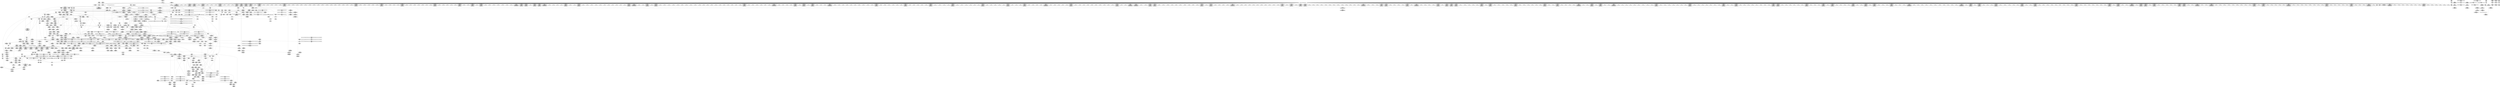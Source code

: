 digraph {
	CE0x540aeb0 [shape=record,shape=Mrecord,label="{CE0x540aeb0|104:_%struct.inode*,_:_CRE_93,94_}"]
	CE0x5470a80 [shape=record,shape=Mrecord,label="{CE0x5470a80|12:_i32,_56:_i8*,_:_CRE_206,207_}"]
	CE0x5441880 [shape=record,shape=Mrecord,label="{CE0x5441880|104:_%struct.inode*,_:_CRE_196,197_}"]
	CE0x5472d10 [shape=record,shape=Mrecord,label="{CE0x5472d10|12:_i32,_56:_i8*,_:_CRE_262,263_}"]
	CE0x4c07020 [shape=record,shape=Mrecord,label="{CE0x4c07020|selinux_inode_follow_link:_land.lhs.true2}"]
	CE0x5408990 [shape=record,shape=Mrecord,label="{CE0x5408990|i32_1609|*Constant*|*SummSource*}"]
	CE0x5423520 [shape=record,shape=Mrecord,label="{CE0x5423520|inode_has_perm:_tmp14|security/selinux/hooks.c,1614|*SummSource*}"]
	CE0x5417e60 [shape=record,shape=Mrecord,label="{CE0x5417e60|i8*_getelementptr_inbounds_(_45_x_i8_,_45_x_i8_*_.str12,_i32_0,_i32_0)|*Constant*}"]
	CE0x54478a0 [shape=record,shape=Mrecord,label="{CE0x54478a0|avc_has_perm:_ssid|Function::avc_has_perm&Arg::ssid::|*SummSink*}"]
	CE0x5499b50 [shape=record,shape=Mrecord,label="{CE0x5499b50|inode_has_perm:_lnot|security/selinux/hooks.c,1611|*SummSink*}"]
	CE0x547a370 [shape=record,shape=Mrecord,label="{CE0x547a370|12:_i32,_56:_i8*,_:_CRE_488,496_|*MultipleSource*|Function::inode_has_perm&Arg::inode::|*LoadInst*|security/selinux/hooks.c,1627|security/selinux/hooks.c,1611}"]
	CE0x5452540 [shape=record,shape=Mrecord,label="{CE0x5452540|__validate_creds:_entry}"]
	CE0x5469640 [shape=record,shape=Mrecord,label="{CE0x5469640|0:_i32,_4:_i32,_8:_i32,_12:_i32,_:_CMRE_0,4_|*MultipleSource*|security/selinux/hooks.c,196|*LoadInst*|security/selinux/hooks.c,196|security/selinux/hooks.c,197}"]
	CE0x54546c0 [shape=record,shape=Mrecord,label="{CE0x54546c0|__validate_creds:_file|Function::__validate_creds&Arg::file::|*SummSource*}"]
	CE0x5450020 [shape=record,shape=Mrecord,label="{CE0x5450020|104:_%struct.inode*,_:_CRE_217,218_}"]
	CE0x5415310 [shape=record,shape=Mrecord,label="{CE0x5415310|selinux_inode_follow_link:_tmp7|security/selinux/hooks.c,2812|*SummSource*}"]
	CE0x5481da0 [shape=record,shape=Mrecord,label="{CE0x5481da0|12:_i32,_56:_i8*,_:_CRE_680,684_|*MultipleSource*|Function::inode_has_perm&Arg::inode::|*LoadInst*|security/selinux/hooks.c,1627|security/selinux/hooks.c,1611}"]
	CE0x5468a70 [shape=record,shape=Mrecord,label="{CE0x5468a70|i32_1|*Constant*}"]
	CE0x54757d0 [shape=record,shape=Mrecord,label="{CE0x54757d0|12:_i32,_56:_i8*,_:_CRE_298,299_}"]
	CE0x53fced0 [shape=record,shape=Mrecord,label="{CE0x53fced0|selinux_inode_follow_link:_tmp3|*SummSource*}"]
	CE0x547c380 [shape=record,shape=Mrecord,label="{CE0x547c380|12:_i32,_56:_i8*,_:_CRE_559,560_}"]
	CE0x5420670 [shape=record,shape=Mrecord,label="{CE0x5420670|i64*_getelementptr_inbounds_(_2_x_i64_,_2_x_i64_*___llvm_gcov_ctr98,_i64_0,_i64_1)|*Constant*|*SummSink*}"]
	CE0x5406120 [shape=record,shape=Mrecord,label="{CE0x5406120|__validate_creds:_tmp}"]
	CE0x53fdac0 [shape=record,shape=Mrecord,label="{CE0x53fdac0|i64*_getelementptr_inbounds_(_2_x_i64_,_2_x_i64_*___llvm_gcov_ctr98,_i64_0,_i64_1)|*Constant*}"]
	CE0x5499cf0 [shape=record,shape=Mrecord,label="{CE0x5499cf0|inode_has_perm:_lnot|security/selinux/hooks.c,1611|*SummSource*}"]
	CE0x54707b0 [shape=record,shape=Mrecord,label="{CE0x54707b0|12:_i32,_56:_i8*,_:_CRE_203,204_}"]
	CE0x5410d40 [shape=record,shape=Mrecord,label="{CE0x5410d40|_call_void_mcount()_#3|*SummSink*}"]
	CE0x547ed10 [shape=record,shape=Mrecord,label="{CE0x547ed10|12:_i32,_56:_i8*,_:_CRE_594,595_}"]
	CE0x548ae70 [shape=record,shape=Mrecord,label="{CE0x548ae70|12:_i32,_56:_i8*,_:_CRE_977,978_}"]
	CE0x540e510 [shape=record,shape=Mrecord,label="{CE0x540e510|__validate_creds:_tmp3|include/linux/cred.h,173}"]
	CE0x540b360 [shape=record,shape=Mrecord,label="{CE0x540b360|104:_%struct.inode*,_:_CRE_112,144_|*MultipleSource*|Function::selinux_inode_follow_link&Arg::dentry::|security/selinux/hooks.c,1627|Function::dentry_has_perm&Arg::dentry::}"]
	CE0x53f2920 [shape=record,shape=Mrecord,label="{CE0x53f2920|i1_true|*Constant*}"]
	CE0x5457af0 [shape=record,shape=Mrecord,label="{CE0x5457af0|104:_%struct.inode*,_:_CRE_165,166_}"]
	CE0x547e4c0 [shape=record,shape=Mrecord,label="{CE0x547e4c0|12:_i32,_56:_i8*,_:_CRE_587,588_}"]
	CE0x541c2d0 [shape=record,shape=Mrecord,label="{CE0x541c2d0|_ret_i32_%call5,_!dbg_!27741|security/selinux/hooks.c,2814|*SummSource*}"]
	CE0x5405e90 [shape=record,shape=Mrecord,label="{CE0x5405e90|GLOBAL:___validate_creds|*Constant*|*SummSink*}"]
	CE0x547fdb0 [shape=record,shape=Mrecord,label="{CE0x547fdb0|12:_i32,_56:_i8*,_:_CRE_608,609_}"]
	CE0x53f7f30 [shape=record,shape=Mrecord,label="{CE0x53f7f30|__validate_creds:_if.end}"]
	CE0x54751e0 [shape=record,shape=Mrecord,label="{CE0x54751e0|12:_i32,_56:_i8*,_:_CRE_293,294_}"]
	CE0x540d150 [shape=record,shape=Mrecord,label="{CE0x540d150|selinux_inode_follow_link:_tmp3}"]
	CE0x54978c0 [shape=record,shape=Mrecord,label="{CE0x54978c0|avc_has_perm:_tsid|Function::avc_has_perm&Arg::tsid::|*SummSource*}"]
	CE0x540e2e0 [shape=record,shape=Mrecord,label="{CE0x540e2e0|__validate_creds:_tmp3|include/linux/cred.h,173|*SummSink*}"]
	CE0x540fe10 [shape=record,shape=Mrecord,label="{CE0x540fe10|selinux_inode_follow_link:_tmp15|security/selinux/hooks.c,2812|*SummSink*}"]
	CE0x54153e0 [shape=record,shape=Mrecord,label="{CE0x54153e0|i64*_getelementptr_inbounds_(_11_x_i64_,_11_x_i64_*___llvm_gcov_ctr230,_i64_0,_i64_1)|*Constant*|*SummSource*}"]
	CE0x544fa80 [shape=record,shape=Mrecord,label="{CE0x544fa80|104:_%struct.inode*,_:_CRE_211,212_}"]
	CE0x5463f10 [shape=record,shape=Mrecord,label="{CE0x5463f10|i32_5|*Constant*|*SummSink*}"]
	CE0x5473db0 [shape=record,shape=Mrecord,label="{CE0x5473db0|12:_i32,_56:_i8*,_:_CRE_276,277_}"]
	CE0x5444820 [shape=record,shape=Mrecord,label="{CE0x5444820|inode_has_perm:_tmp4|security/selinux/hooks.c,1609}"]
	CE0x54481e0 [shape=record,shape=Mrecord,label="{CE0x54481e0|inode_has_perm:_sclass|security/selinux/hooks.c,1617}"]
	CE0x54871f0 [shape=record,shape=Mrecord,label="{CE0x54871f0|12:_i32,_56:_i8*,_:_CRE_894,895_}"]
	CE0x5484e50 [shape=record,shape=Mrecord,label="{CE0x5484e50|12:_i32,_56:_i8*,_:_CRE_865,866_}"]
	CE0x5477310 [shape=record,shape=Mrecord,label="{CE0x5477310|12:_i32,_56:_i8*,_:_CRE_360,376_|*MultipleSource*|Function::inode_has_perm&Arg::inode::|*LoadInst*|security/selinux/hooks.c,1627|security/selinux/hooks.c,1611}"]
	CE0x54876b0 [shape=record,shape=Mrecord,label="{CE0x54876b0|12:_i32,_56:_i8*,_:_CRE_898,899_}"]
	CE0x5421830 [shape=record,shape=Mrecord,label="{CE0x5421830|selinux_inode_follow_link:_tmp19|security/selinux/hooks.c,2812|*SummSource*}"]
	CE0x5425ca0 [shape=record,shape=Mrecord,label="{CE0x5425ca0|_ret_%struct.task_struct*_%tmp4,_!dbg_!27714|./arch/x86/include/asm/current.h,14|*SummSource*}"]
	CE0x54049a0 [shape=record,shape=Mrecord,label="{CE0x54049a0|get_current:_tmp4|./arch/x86/include/asm/current.h,14|*SummSink*}"]
	CE0x54491c0 [shape=record,shape=Mrecord,label="{CE0x54491c0|i32_(i32,_i32,_i16,_i32,_%struct.common_audit_data*)*_bitcast_(i32_(i32,_i32,_i16,_i32,_%struct.common_audit_data.495*)*_avc_has_perm_to_i32_(i32,_i32,_i16,_i32,_%struct.common_audit_data*)*)|*Constant*|*SummSink*}"]
	CE0x54244e0 [shape=record,shape=Mrecord,label="{CE0x54244e0|cred_sid:_entry|*SummSink*}"]
	CE0x544d700 [shape=record,shape=Mrecord,label="{CE0x544d700|28:_i32,_32:_i16,_:_CRE_32,34_|*MultipleSource*|*LoadInst*|security/selinux/hooks.c,1615|security/selinux/hooks.c,1615|security/selinux/hooks.c,1617}"]
	CE0x5469890 [shape=record,shape=Mrecord,label="{CE0x5469890|0:_i32,_4:_i32,_8:_i32,_12:_i32,_:_CMRE_8,12_|*MultipleSource*|security/selinux/hooks.c,196|*LoadInst*|security/selinux/hooks.c,196|security/selinux/hooks.c,197}"]
	CE0x54488b0 [shape=record,shape=Mrecord,label="{CE0x54488b0|avc_has_perm:_entry|*SummSource*}"]
	CE0x5455710 [shape=record,shape=Mrecord,label="{CE0x5455710|i64*_getelementptr_inbounds_(_5_x_i64_,_5_x_i64_*___llvm_gcov_ctr155,_i64_0,_i64_0)|*Constant*}"]
	CE0x54073e0 [shape=record,shape=Mrecord,label="{CE0x54073e0|12:_i32,_56:_i8*,_:_CRE_137,138_}"]
	CE0x5486d30 [shape=record,shape=Mrecord,label="{CE0x5486d30|12:_i32,_56:_i8*,_:_CRE_890,891_}"]
	CE0x540cb70 [shape=record,shape=Mrecord,label="{CE0x540cb70|selinux_inode_follow_link:_tmp8|security/selinux/hooks.c,2812|*SummSink*}"]
	CE0x53f54a0 [shape=record,shape=Mrecord,label="{CE0x53f54a0|inode_has_perm:_bb}"]
	CE0x548a170 [shape=record,shape=Mrecord,label="{CE0x548a170|12:_i32,_56:_i8*,_:_CRE_934,935_}"]
	CE0x541f8e0 [shape=record,shape=Mrecord,label="{CE0x541f8e0|selinux_inode_follow_link:_tmp14|security/selinux/hooks.c,2812|*SummSource*}"]
	CE0x545e7b0 [shape=record,shape=Mrecord,label="{CE0x545e7b0|_call_void_mcount()_#3|*SummSource*}"]
	CE0x5454170 [shape=record,shape=Mrecord,label="{CE0x5454170|i64_1|*Constant*}"]
	CE0x54588b0 [shape=record,shape=Mrecord,label="{CE0x54588b0|12:_i32,_56:_i8*,_:_CRE_147,148_}"]
	CE0x5460130 [shape=record,shape=Mrecord,label="{CE0x5460130|12:_i32,_56:_i8*,_:_CRE_76,80_|*MultipleSource*|Function::inode_has_perm&Arg::inode::|*LoadInst*|security/selinux/hooks.c,1627|security/selinux/hooks.c,1611}"]
	CE0x547eab0 [shape=record,shape=Mrecord,label="{CE0x547eab0|12:_i32,_56:_i8*,_:_CRE_592,593_}"]
	CE0x53f5650 [shape=record,shape=Mrecord,label="{CE0x53f5650|inode_has_perm:_bb|*SummSink*}"]
	CE0x5485ef0 [shape=record,shape=Mrecord,label="{CE0x5485ef0|12:_i32,_56:_i8*,_:_CRE_878,879_}"]
	CE0x5490540 [shape=record,shape=Mrecord,label="{CE0x5490540|cred_sid:_cred|Function::cred_sid&Arg::cred::|*SummSource*}"]
	CE0x5405c60 [shape=record,shape=Mrecord,label="{CE0x5405c60|cred_sid:_security|security/selinux/hooks.c,196|*SummSink*}"]
	CE0x5465af0 [shape=record,shape=Mrecord,label="{CE0x5465af0|104:_%struct.inode*,_:_CRE_89,90_}"]
	CE0x5448770 [shape=record,shape=Mrecord,label="{CE0x5448770|avc_has_perm:_entry}"]
	CE0x54565f0 [shape=record,shape=Mrecord,label="{CE0x54565f0|__validate_creds:_line|Function::__validate_creds&Arg::line::|*SummSource*}"]
	CE0x543e140 [shape=record,shape=Mrecord,label="{CE0x543e140|104:_%struct.inode*,_:_CRE_264,272_|*MultipleSource*|Function::selinux_inode_follow_link&Arg::dentry::|security/selinux/hooks.c,1627|Function::dentry_has_perm&Arg::dentry::}"]
	CE0x547f430 [shape=record,shape=Mrecord,label="{CE0x547f430|12:_i32,_56:_i8*,_:_CRE_600,601_}"]
	CE0x5414430 [shape=record,shape=Mrecord,label="{CE0x5414430|i64_5|*Constant*|*SummSink*}"]
	CE0x5495ff0 [shape=record,shape=Mrecord,label="{CE0x5495ff0|inode_has_perm:_tmp20|security/selinux/hooks.c,1618|*SummSource*}"]
	CE0x5424080 [shape=record,shape=Mrecord,label="{CE0x5424080|GLOBAL:_cred_sid|*Constant*|*SummSource*}"]
	CE0x540b180 [shape=record,shape=Mrecord,label="{CE0x540b180|104:_%struct.inode*,_:_CRE_96,104_|*MultipleSource*|Function::selinux_inode_follow_link&Arg::dentry::|security/selinux/hooks.c,1627|Function::dentry_has_perm&Arg::dentry::}"]
	CE0x5448f20 [shape=record,shape=Mrecord,label="{CE0x5448f20|i32_(i32,_i32,_i16,_i32,_%struct.common_audit_data*)*_bitcast_(i32_(i32,_i32,_i16,_i32,_%struct.common_audit_data.495*)*_avc_has_perm_to_i32_(i32,_i32,_i16,_i32,_%struct.common_audit_data*)*)|*Constant*}"]
	CE0x541f350 [shape=record,shape=Mrecord,label="{CE0x541f350|selinux_inode_follow_link:_tmp13|security/selinux/hooks.c,2812}"]
	CE0x5447a50 [shape=record,shape=Mrecord,label="{CE0x5447a50|avc_has_perm:_tsid|Function::avc_has_perm&Arg::tsid::}"]
	CE0x540bb70 [shape=record,shape=Mrecord,label="{CE0x540bb70|104:_%struct.inode*,_:_CRE_148,149_}"]
	CE0x5405a20 [shape=record,shape=Mrecord,label="{CE0x5405a20|i32_0|*Constant*}"]
	CE0x5407c60 [shape=record,shape=Mrecord,label="{CE0x5407c60|i32_22|*Constant*|*SummSink*}"]
	CE0x541a3c0 [shape=record,shape=Mrecord,label="{CE0x541a3c0|dentry_has_perm:_entry|*SummSink*}"]
	CE0x5494700 [shape=record,shape=Mrecord,label="{CE0x5494700|avc_has_perm:_auditdata|Function::avc_has_perm&Arg::auditdata::|*SummSink*}"]
	CE0x547f8f0 [shape=record,shape=Mrecord,label="{CE0x547f8f0|12:_i32,_56:_i8*,_:_CRE_604,605_}"]
	CE0x5453300 [shape=record,shape=Mrecord,label="{CE0x5453300|__validate_creds:_conv|include/linux/cred.h,173|*SummSink*}"]
	CE0x54604a0 [shape=record,shape=Mrecord,label="{CE0x54604a0|__validate_creds:_call|include/linux/cred.h,173|*SummSource*}"]
	CE0x5459210 [shape=record,shape=Mrecord,label="{CE0x5459210|12:_i32,_56:_i8*,_:_CRE_157,158_}"]
	CE0x53fb370 [shape=record,shape=Mrecord,label="{CE0x53fb370|selinux_inode_follow_link:_tmp12|security/selinux/hooks.c,2812|*SummSink*}"]
	CE0x5422c10 [shape=record,shape=Mrecord,label="{CE0x5422c10|i64*_getelementptr_inbounds_(_8_x_i64_,_8_x_i64_*___llvm_gcov_ctr154,_i64_0,_i64_6)|*Constant*|*SummSource*}"]
	CE0x5440b60 [shape=record,shape=Mrecord,label="{CE0x5440b60|104:_%struct.inode*,_:_CRE_182,183_}"]
	CE0x544bf70 [shape=record,shape=Mrecord,label="{CE0x544bf70|__validate_creds:_tmp6|include/linux/cred.h,174|*SummSink*}"]
	CE0x5479510 [shape=record,shape=Mrecord,label="{CE0x5479510|12:_i32,_56:_i8*,_:_CRE_475,476_}"]
	CE0x5462f50 [shape=record,shape=Mrecord,label="{CE0x5462f50|dentry_has_perm:_dentry1|security/selinux/hooks.c,1631|*SummSink*}"]
	CE0x5474010 [shape=record,shape=Mrecord,label="{CE0x5474010|12:_i32,_56:_i8*,_:_CRE_278,279_}"]
	CE0x5414ad0 [shape=record,shape=Mrecord,label="{CE0x5414ad0|selinux_inode_follow_link:_tmp10|security/selinux/hooks.c,2812}"]
	CE0x5475570 [shape=record,shape=Mrecord,label="{CE0x5475570|12:_i32,_56:_i8*,_:_CRE_296,297_}"]
	CE0x5484630 [shape=record,shape=Mrecord,label="{CE0x5484630|12:_i32,_56:_i8*,_:_CRE_840,848_|*MultipleSource*|Function::inode_has_perm&Arg::inode::|*LoadInst*|security/selinux/hooks.c,1627|security/selinux/hooks.c,1611}"]
	CE0x54706c0 [shape=record,shape=Mrecord,label="{CE0x54706c0|12:_i32,_56:_i8*,_:_CRE_202,203_}"]
	CE0x5463260 [shape=record,shape=Mrecord,label="{CE0x5463260|GLOBAL:_inode_has_perm|*Constant*}"]
	CE0x5458d60 [shape=record,shape=Mrecord,label="{CE0x5458d60|12:_i32,_56:_i8*,_:_CRE_152,153_}"]
	CE0x546dfe0 [shape=record,shape=Mrecord,label="{CE0x546dfe0|cred_sid:_tmp1|*SummSource*}"]
	CE0x546df70 [shape=record,shape=Mrecord,label="{CE0x546df70|cred_sid:_tmp1}"]
	CE0x540afa0 [shape=record,shape=Mrecord,label="{CE0x540afa0|104:_%struct.inode*,_:_CRE_94,95_}"]
	CE0x541b750 [shape=record,shape=Mrecord,label="{CE0x541b750|i32_2|*Constant*|*SummSink*}"]
	CE0x5452970 [shape=record,shape=Mrecord,label="{CE0x5452970|cred_sid:_tmp2}"]
	CE0x546f7c0 [shape=record,shape=Mrecord,label="{CE0x546f7c0|12:_i32,_56:_i8*,_:_CRE_186,187_}"]
	CE0x5467330 [shape=record,shape=Mrecord,label="{CE0x5467330|COLLAPSED:_CMRE:_elem_0:default:}"]
	CE0x5489f10 [shape=record,shape=Mrecord,label="{CE0x5489f10|12:_i32,_56:_i8*,_:_CRE_932,933_}"]
	CE0x5459120 [shape=record,shape=Mrecord,label="{CE0x5459120|12:_i32,_56:_i8*,_:_CRE_156,157_}"]
	CE0x541c170 [shape=record,shape=Mrecord,label="{CE0x541c170|_ret_i32_%call5,_!dbg_!27741|security/selinux/hooks.c,2814}"]
	CE0x5450890 [shape=record,shape=Mrecord,label="{CE0x5450890|104:_%struct.inode*,_:_CRE_240,248_|*MultipleSource*|Function::selinux_inode_follow_link&Arg::dentry::|security/selinux/hooks.c,1627|Function::dentry_has_perm&Arg::dentry::}"]
	CE0x5474d20 [shape=record,shape=Mrecord,label="{CE0x5474d20|12:_i32,_56:_i8*,_:_CRE_289,290_}"]
	CE0x5470b70 [shape=record,shape=Mrecord,label="{CE0x5470b70|12:_i32,_56:_i8*,_:_CRE_207,208_}"]
	CE0x54811e0 [shape=record,shape=Mrecord,label="{CE0x54811e0|12:_i32,_56:_i8*,_:_CRE_632,640_|*MultipleSource*|Function::inode_has_perm&Arg::inode::|*LoadInst*|security/selinux/hooks.c,1627|security/selinux/hooks.c,1611}"]
	CE0x54611f0 [shape=record,shape=Mrecord,label="{CE0x54611f0|12:_i32,_56:_i8*,_:_CRE_24,32_|*MultipleSource*|Function::inode_has_perm&Arg::inode::|*LoadInst*|security/selinux/hooks.c,1627|security/selinux/hooks.c,1611}"]
	CE0x5493db0 [shape=record,shape=Mrecord,label="{CE0x5493db0|inode_has_perm:_tmp17|security/selinux/hooks.c,1617}"]
	CE0x54870c0 [shape=record,shape=Mrecord,label="{CE0x54870c0|12:_i32,_56:_i8*,_:_CRE_893,894_}"]
	CE0x5443740 [shape=record,shape=Mrecord,label="{CE0x5443740|inode_has_perm:_adp|Function::inode_has_perm&Arg::adp::}"]
	CE0x5452300 [shape=record,shape=Mrecord,label="{CE0x5452300|_call_void_mcount()_#3}"]
	CE0x5481740 [shape=record,shape=Mrecord,label="{CE0x5481740|12:_i32,_56:_i8*,_:_CRE_656,664_|*MultipleSource*|Function::inode_has_perm&Arg::inode::|*LoadInst*|security/selinux/hooks.c,1627|security/selinux/hooks.c,1611}"]
	CE0x546fa90 [shape=record,shape=Mrecord,label="{CE0x546fa90|12:_i32,_56:_i8*,_:_CRE_189,190_}"]
	CE0x5452dc0 [shape=record,shape=Mrecord,label="{CE0x5452dc0|COLLAPSED:_GCMRE___llvm_gcov_ctr154_internal_global_8_x_i64_zeroinitializer:_elem_0:default:}"]
	CE0x5426c40 [shape=record,shape=Mrecord,label="{CE0x5426c40|selinux_inode_follow_link:_tmp|*SummSource*}"]
	CE0x5442610 [shape=record,shape=Mrecord,label="{CE0x5442610|inode_has_perm:_cred|Function::inode_has_perm&Arg::cred::}"]
	CE0x5450110 [shape=record,shape=Mrecord,label="{CE0x5450110|104:_%struct.inode*,_:_CRE_218,219_}"]
	CE0x53fd6b0 [shape=record,shape=Mrecord,label="{CE0x53fd6b0|selinux_inode_follow_link:_tmp6|security/selinux/hooks.c,2812|*SummSource*}"]
	CE0x54856a0 [shape=record,shape=Mrecord,label="{CE0x54856a0|12:_i32,_56:_i8*,_:_CRE_871,872_}"]
	CE0x5483560 [shape=record,shape=Mrecord,label="{CE0x5483560|12:_i32,_56:_i8*,_:_CRE_768,776_|*MultipleSource*|Function::inode_has_perm&Arg::inode::|*LoadInst*|security/selinux/hooks.c,1627|security/selinux/hooks.c,1611}"]
	CE0x549a4b0 [shape=record,shape=Mrecord,label="{CE0x549a4b0|inode_has_perm:_lnot1|security/selinux/hooks.c,1611|*SummSink*}"]
	CE0x53eb4f0 [shape=record,shape=Mrecord,label="{CE0x53eb4f0|selinux_inode_follow_link:_if.then}"]
	CE0x54224b0 [shape=record,shape=Mrecord,label="{CE0x54224b0|i64*_getelementptr_inbounds_(_11_x_i64_,_11_x_i64_*___llvm_gcov_ctr230,_i64_0,_i64_10)|*Constant*}"]
	CE0x53f85b0 [shape=record,shape=Mrecord,label="{CE0x53f85b0|12:_i32,_56:_i8*,_:_CRE_141,142_}"]
	CE0x5414660 [shape=record,shape=Mrecord,label="{CE0x5414660|selinux_inode_follow_link:_tmp9|security/selinux/hooks.c,2812|*SummSource*}"]
	CE0x545d400 [shape=record,shape=Mrecord,label="{CE0x545d400|inode_has_perm:_i_flags|security/selinux/hooks.c,1611}"]
	CE0x546f5e0 [shape=record,shape=Mrecord,label="{CE0x546f5e0|12:_i32,_56:_i8*,_:_CRE_184,185_}"]
	CE0x5490a70 [shape=record,shape=Mrecord,label="{CE0x5490a70|_ret_i32_%tmp6,_!dbg_!27716|security/selinux/hooks.c,197|*SummSink*}"]
	CE0x547bd80 [shape=record,shape=Mrecord,label="{CE0x547bd80|12:_i32,_56:_i8*,_:_CRE_554,555_}"]
	CE0x5478410 [shape=record,shape=Mrecord,label="{CE0x5478410|12:_i32,_56:_i8*,_:_CRE_432,440_|*MultipleSource*|Function::inode_has_perm&Arg::inode::|*LoadInst*|security/selinux/hooks.c,1627|security/selinux/hooks.c,1611}"]
	CE0x5467620 [shape=record,shape=Mrecord,label="{CE0x5467620|12:_i32,_56:_i8*,_:_CRE_2,4_|*MultipleSource*|Function::inode_has_perm&Arg::inode::|*LoadInst*|security/selinux/hooks.c,1627|security/selinux/hooks.c,1611}"]
	CE0x548bc00 [shape=record,shape=Mrecord,label="{CE0x548bc00|12:_i32,_56:_i8*,_:_CRE_1000,1008_|*MultipleSource*|Function::inode_has_perm&Arg::inode::|*LoadInst*|security/selinux/hooks.c,1627|security/selinux/hooks.c,1611}"]
	CE0x5442680 [shape=record,shape=Mrecord,label="{CE0x5442680|inode_has_perm:_entry|*SummSink*}"]
	CE0x5464020 [shape=record,shape=Mrecord,label="{CE0x5464020|dentry_has_perm:_d_inode|security/selinux/hooks.c,1627}"]
	CE0x5481b80 [shape=record,shape=Mrecord,label="{CE0x5481b80|12:_i32,_56:_i8*,_:_CRE_672,680_|*MultipleSource*|Function::inode_has_perm&Arg::inode::|*LoadInst*|security/selinux/hooks.c,1627|security/selinux/hooks.c,1611}"]
	CE0x541ab50 [shape=record,shape=Mrecord,label="{CE0x541ab50|selinux_inode_follow_link:_dentry|Function::selinux_inode_follow_link&Arg::dentry::}"]
	CE0x547d8e0 [shape=record,shape=Mrecord,label="{CE0x547d8e0|12:_i32,_56:_i8*,_:_CRE_577,578_}"]
	CE0x547a4a0 [shape=record,shape=Mrecord,label="{CE0x547a4a0|12:_i32,_56:_i8*,_:_CRE_496,500_|*MultipleSource*|Function::inode_has_perm&Arg::inode::|*LoadInst*|security/selinux/hooks.c,1627|security/selinux/hooks.c,1611}"]
	CE0x5473430 [shape=record,shape=Mrecord,label="{CE0x5473430|12:_i32,_56:_i8*,_:_CRE_268,269_}"]
	CE0x544cb00 [shape=record,shape=Mrecord,label="{CE0x544cb00|GLOBAL:___invalid_creds|*Constant*|*SummSink*}"]
	CE0x5472040 [shape=record,shape=Mrecord,label="{CE0x5472040|12:_i32,_56:_i8*,_:_CRE_251,252_}"]
	CE0x549ee90 [shape=record,shape=Mrecord,label="{CE0x549ee90|inode_has_perm:_tmp11|security/selinux/hooks.c,1612|*SummSink*}"]
	CE0x5493fb0 [shape=record,shape=Mrecord,label="{CE0x5493fb0|inode_has_perm:_tmp17|security/selinux/hooks.c,1617|*SummSource*}"]
	CE0x53fcdb0 [shape=record,shape=Mrecord,label="{CE0x53fcdb0|selinux_inode_follow_link:_tmp1}"]
	CE0x54171f0 [shape=record,shape=Mrecord,label="{CE0x54171f0|GLOBAL:_lockdep_rcu_suspicious|*Constant*|*SummSink*}"]
	CE0x5452bb0 [shape=record,shape=Mrecord,label="{CE0x5452bb0|i32_22|*Constant*}"]
	CE0x5450fb0 [shape=record,shape=Mrecord,label="{CE0x5450fb0|dentry_has_perm:_tmp2|*SummSink*}"]
	CE0x5455040 [shape=record,shape=Mrecord,label="{CE0x5455040|inode_has_perm:_return|*SummSink*}"]
	CE0x5479fe0 [shape=record,shape=Mrecord,label="{CE0x5479fe0|12:_i32,_56:_i8*,_:_CRE_485,486_}"]
	CE0x541a8b0 [shape=record,shape=Mrecord,label="{CE0x541a8b0|dentry_has_perm:_cred|Function::dentry_has_perm&Arg::cred::|*SummSink*}"]
	CE0x544fb70 [shape=record,shape=Mrecord,label="{CE0x544fb70|104:_%struct.inode*,_:_CRE_212,213_}"]
	CE0x547fa20 [shape=record,shape=Mrecord,label="{CE0x547fa20|12:_i32,_56:_i8*,_:_CRE_605,606_}"]
	CE0x54677a0 [shape=record,shape=Mrecord,label="{CE0x54677a0|12:_i32,_56:_i8*,_:_CRE_4,8_|*MultipleSource*|Function::inode_has_perm&Arg::inode::|*LoadInst*|security/selinux/hooks.c,1627|security/selinux/hooks.c,1611}"]
	CE0x547e720 [shape=record,shape=Mrecord,label="{CE0x547e720|12:_i32,_56:_i8*,_:_CRE_589,590_}"]
	CE0x5457550 [shape=record,shape=Mrecord,label="{CE0x5457550|104:_%struct.inode*,_:_CRE_159,160_}"]
	CE0x5421aa0 [shape=record,shape=Mrecord,label="{CE0x5421aa0|selinux_inode_follow_link:_tmp18|security/selinux/hooks.c,2812}"]
	CE0x5487580 [shape=record,shape=Mrecord,label="{CE0x5487580|12:_i32,_56:_i8*,_:_CRE_897,898_}"]
	CE0x5409f50 [shape=record,shape=Mrecord,label="{CE0x5409f50|get_current:_tmp3}"]
	CE0x549a8a0 [shape=record,shape=Mrecord,label="{CE0x549a8a0|inode_has_perm:_lnot.ext|security/selinux/hooks.c,1611}"]
	CE0x541aca0 [shape=record,shape=Mrecord,label="{CE0x541aca0|selinux_inode_follow_link:_dentry|Function::selinux_inode_follow_link&Arg::dentry::|*SummSource*}"]
	CE0x5458a90 [shape=record,shape=Mrecord,label="{CE0x5458a90|12:_i32,_56:_i8*,_:_CRE_149,150_}"]
	CE0x54ba1d0 [shape=record,shape=Mrecord,label="{CE0x54ba1d0|__validate_creds:_tmp8|include/linux/cred.h,175}"]
	CE0x5419230 [shape=record,shape=Mrecord,label="{CE0x5419230|selinux_inode_follow_link:_tmp21|security/selinux/hooks.c,2812}"]
	CE0x53ffcf0 [shape=record,shape=Mrecord,label="{CE0x53ffcf0|selinux_inode_follow_link:_tmp7|security/selinux/hooks.c,2812|*SummSink*}"]
	CE0x5491230 [shape=record,shape=Mrecord,label="{CE0x5491230|inode_has_perm:_i_security|security/selinux/hooks.c,1615|*SummSource*}"]
	CE0x54948c0 [shape=record,shape=Mrecord,label="{CE0x54948c0|_ret_i32_%retval.0,_!dbg_!27728|security/selinux/avc.c,775|*SummSource*}"]
	CE0x5441f10 [shape=record,shape=Mrecord,label="{CE0x5441f10|104:_%struct.inode*,_:_CRE_203,204_}"]
	CE0x53ed200 [shape=record,shape=Mrecord,label="{CE0x53ed200|i64*_getelementptr_inbounds_(_11_x_i64_,_11_x_i64_*___llvm_gcov_ctr230,_i64_0,_i64_0)|*Constant*|*SummSink*}"]
	CE0x5486c00 [shape=record,shape=Mrecord,label="{CE0x5486c00|12:_i32,_56:_i8*,_:_CRE_889,890_}"]
	CE0x544fd50 [shape=record,shape=Mrecord,label="{CE0x544fd50|104:_%struct.inode*,_:_CRE_214,215_}"]
	CE0x546f9a0 [shape=record,shape=Mrecord,label="{CE0x546f9a0|12:_i32,_56:_i8*,_:_CRE_188,189_}"]
	CE0x53fba00 [shape=record,shape=Mrecord,label="{CE0x53fba00|inode_has_perm:_do.end|*SummSource*}"]
	CE0x546c0d0 [shape=record,shape=Mrecord,label="{CE0x546c0d0|0:_i32,_4:_i32,_8:_i32,_12:_i32,_:_CMRE_20,24_|*MultipleSource*|security/selinux/hooks.c,196|*LoadInst*|security/selinux/hooks.c,196|security/selinux/hooks.c,197}"]
	CE0x6fe5f70 [shape=record,shape=Mrecord,label="{CE0x6fe5f70|selinux_inode_follow_link:_if.then|*SummSink*}"]
	CE0x54413d0 [shape=record,shape=Mrecord,label="{CE0x54413d0|104:_%struct.inode*,_:_CRE_191,192_}"]
	CE0x5407fe0 [shape=record,shape=Mrecord,label="{CE0x5407fe0|i64*_getelementptr_inbounds_(_8_x_i64_,_8_x_i64_*___llvm_gcov_ctr154,_i64_0,_i64_2)|*Constant*}"]
	CE0x544f7b0 [shape=record,shape=Mrecord,label="{CE0x544f7b0|104:_%struct.inode*,_:_CRE_208,209_}"]
	CE0x547c970 [shape=record,shape=Mrecord,label="{CE0x547c970|12:_i32,_56:_i8*,_:_CRE_564,565_}"]
	CE0x5468c40 [shape=record,shape=Mrecord,label="{CE0x5468c40|cred_sid:_tmp5|security/selinux/hooks.c,196|*SummSource*}"]
	CE0x5486e60 [shape=record,shape=Mrecord,label="{CE0x5486e60|12:_i32,_56:_i8*,_:_CRE_891,892_}"]
	CE0x5458b80 [shape=record,shape=Mrecord,label="{CE0x5458b80|12:_i32,_56:_i8*,_:_CRE_150,151_}"]
	CE0x5475dc0 [shape=record,shape=Mrecord,label="{CE0x5475dc0|12:_i32,_56:_i8*,_:_CRE_303,304_}"]
	CE0x54103b0 [shape=record,shape=Mrecord,label="{CE0x54103b0|selinux_inode_follow_link:_tmp16|security/selinux/hooks.c,2812|*SummSource*}"]
	CE0x5480860 [shape=record,shape=Mrecord,label="{CE0x5480860|12:_i32,_56:_i8*,_:_CRE_617,618_}"]
	CE0x541ca30 [shape=record,shape=Mrecord,label="{CE0x541ca30|104:_%struct.inode*,_:_CRE_318,319_}"]
	"CONST[source:2(external),value:2(dynamic)][purpose:{subject}]"
	CE0x547a5d0 [shape=record,shape=Mrecord,label="{CE0x547a5d0|12:_i32,_56:_i8*,_:_CRE_500,504_|*MultipleSource*|Function::inode_has_perm&Arg::inode::|*LoadInst*|security/selinux/hooks.c,1627|security/selinux/hooks.c,1611}"]
	CE0x547db40 [shape=record,shape=Mrecord,label="{CE0x547db40|12:_i32,_56:_i8*,_:_CRE_579,580_}"]
	CE0x543f620 [shape=record,shape=Mrecord,label="{CE0x543f620|104:_%struct.inode*,_:_CRE_314,315_}"]
	CE0x54187c0 [shape=record,shape=Mrecord,label="{CE0x54187c0|i32_78|*Constant*|*SummSink*}"]
	CE0x547e980 [shape=record,shape=Mrecord,label="{CE0x547e980|12:_i32,_56:_i8*,_:_CRE_591,592_}"]
	CE0x548a040 [shape=record,shape=Mrecord,label="{CE0x548a040|12:_i32,_56:_i8*,_:_CRE_933,934_}"]
	CE0x549dcd0 [shape=record,shape=Mrecord,label="{CE0x549dcd0|inode_has_perm:_tmp9|security/selinux/hooks.c,1611|*SummSource*}"]
	CE0x53ed010 [shape=record,shape=Mrecord,label="{CE0x53ed010|selinux_inode_follow_link:_tmp11|security/selinux/hooks.c,2812|*SummSink*}"]
	CE0x54993b0 [shape=record,shape=Mrecord,label="{CE0x54993b0|inode_has_perm:_and|security/selinux/hooks.c,1611|*SummSource*}"]
	CE0x540bf00 [shape=record,shape=Mrecord,label="{CE0x540bf00|104:_%struct.inode*,_:_CRE_152,153_}"]
	CE0x54403e0 [shape=record,shape=Mrecord,label="{CE0x54403e0|_call_void_mcount()_#3|*SummSource*}"]
	CE0x549b7d0 [shape=record,shape=Mrecord,label="{CE0x549b7d0|inode_has_perm:_expval|security/selinux/hooks.c,1611|*SummSource*}"]
	CE0x544d5d0 [shape=record,shape=Mrecord,label="{CE0x544d5d0|28:_i32,_32:_i16,_:_CRE_28,32_|*MultipleSource*|*LoadInst*|security/selinux/hooks.c,1615|security/selinux/hooks.c,1615|security/selinux/hooks.c,1617}"]
	CE0x5468f80 [shape=record,shape=Mrecord,label="{CE0x5468f80|cred_sid:_tmp5|security/selinux/hooks.c,196|*SummSink*}"]
	CE0x53edf90 [shape=record,shape=Mrecord,label="{CE0x53edf90|selinux_inode_follow_link:_bb}"]
	CE0x5476870 [shape=record,shape=Mrecord,label="{CE0x5476870|12:_i32,_56:_i8*,_:_CRE_312,320_|*MultipleSource*|Function::inode_has_perm&Arg::inode::|*LoadInst*|security/selinux/hooks.c,1627|security/selinux/hooks.c,1611}"]
	CE0x53fd720 [shape=record,shape=Mrecord,label="{CE0x53fd720|selinux_inode_follow_link:_tmp6|security/selinux/hooks.c,2812|*SummSink*}"]
	CE0x5475310 [shape=record,shape=Mrecord,label="{CE0x5475310|12:_i32,_56:_i8*,_:_CRE_294,295_}"]
	CE0x5491600 [shape=record,shape=Mrecord,label="{CE0x5491600|inode_has_perm:_sid3|security/selinux/hooks.c,1617|*SummSink*}"]
	CE0x54864e0 [shape=record,shape=Mrecord,label="{CE0x54864e0|12:_i32,_56:_i8*,_:_CRE_883,884_}"]
	CE0x5471e60 [shape=record,shape=Mrecord,label="{CE0x5471e60|12:_i32,_56:_i8*,_:_CRE_249,250_}"]
	CE0x5474f80 [shape=record,shape=Mrecord,label="{CE0x5474f80|12:_i32,_56:_i8*,_:_CRE_291,292_}"]
	CE0x548a500 [shape=record,shape=Mrecord,label="{CE0x548a500|12:_i32,_56:_i8*,_:_CRE_944,952_|*MultipleSource*|Function::inode_has_perm&Arg::inode::|*LoadInst*|security/selinux/hooks.c,1627|security/selinux/hooks.c,1611}"]
	CE0x549b290 [shape=record,shape=Mrecord,label="{CE0x549b290|GLOBAL:_llvm.expect.i64|*Constant*}"]
	CE0x53ee0b0 [shape=record,shape=Mrecord,label="{CE0x53ee0b0|selinux_inode_follow_link:_entry|*SummSink*}"]
	CE0x547d550 [shape=record,shape=Mrecord,label="{CE0x547d550|12:_i32,_56:_i8*,_:_CRE_574,575_}"]
	CE0x5446af0 [shape=record,shape=Mrecord,label="{CE0x5446af0|get_current:_tmp|*SummSource*}"]
	CE0x5470210 [shape=record,shape=Mrecord,label="{CE0x5470210|12:_i32,_56:_i8*,_:_CRE_197,198_}"]
	CE0x54884f0 [shape=record,shape=Mrecord,label="{CE0x54884f0|12:_i32,_56:_i8*,_:_CRE_910,911_}"]
	"CONST[source:1(input),value:2(dynamic)][purpose:{object}]"
	CE0x5487910 [shape=record,shape=Mrecord,label="{CE0x5487910|12:_i32,_56:_i8*,_:_CRE_900,901_}"]
	CE0x54596c0 [shape=record,shape=Mrecord,label="{CE0x54596c0|12:_i32,_56:_i8*,_:_CRE_162,163_}"]
	CE0x5474140 [shape=record,shape=Mrecord,label="{CE0x5474140|12:_i32,_56:_i8*,_:_CRE_279,280_}"]
	CE0x5422130 [shape=record,shape=Mrecord,label="{CE0x5422130|selinux_inode_follow_link:_tmp19|security/selinux/hooks.c,2812}"]
	CE0x541ced0 [shape=record,shape=Mrecord,label="{CE0x541ced0|__validate_creds:_tmp4|include/linux/cred.h,173}"]
	CE0x5488290 [shape=record,shape=Mrecord,label="{CE0x5488290|12:_i32,_56:_i8*,_:_CRE_908,909_}"]
	CE0x5470d50 [shape=record,shape=Mrecord,label="{CE0x5470d50|12:_i32,_56:_i8*,_:_CRE_212,216_|*MultipleSource*|Function::inode_has_perm&Arg::inode::|*LoadInst*|security/selinux/hooks.c,1627|security/selinux/hooks.c,1611}"]
	CE0x54474b0 [shape=record,shape=Mrecord,label="{CE0x54474b0|avc_has_perm:_entry|*SummSink*}"]
	CE0x5488030 [shape=record,shape=Mrecord,label="{CE0x5488030|12:_i32,_56:_i8*,_:_CRE_906,907_}"]
	CE0x547c5e0 [shape=record,shape=Mrecord,label="{CE0x547c5e0|12:_i32,_56:_i8*,_:_CRE_561,562_}"]
	CE0x54889b0 [shape=record,shape=Mrecord,label="{CE0x54889b0|12:_i32,_56:_i8*,_:_CRE_914,915_}"]
	CE0x5495aa0 [shape=record,shape=Mrecord,label="{CE0x5495aa0|inode_has_perm:_tmp20|security/selinux/hooks.c,1618|*SummSink*}"]
	CE0x5404cb0 [shape=record,shape=Mrecord,label="{CE0x5404cb0|i32_0|*Constant*}"]
	CE0x543fee0 [shape=record,shape=Mrecord,label="{CE0x543fee0|__validate_creds:_lnot.ext|include/linux/cred.h,173}"]
	CE0x53f0950 [shape=record,shape=Mrecord,label="{CE0x53f0950|i64*_getelementptr_inbounds_(_11_x_i64_,_11_x_i64_*___llvm_gcov_ctr230,_i64_0,_i64_6)|*Constant*|*SummSource*}"]
	CE0x547c710 [shape=record,shape=Mrecord,label="{CE0x547c710|12:_i32,_56:_i8*,_:_CRE_562,563_}"]
	CE0x54453e0 [shape=record,shape=Mrecord,label="{CE0x54453e0|i64*_getelementptr_inbounds_(_2_x_i64_,_2_x_i64_*___llvm_gcov_ctr153,_i64_0,_i64_0)|*Constant*}"]
	CE0x5446940 [shape=record,shape=Mrecord,label="{CE0x5446940|dentry_has_perm:_ad|security/selinux/hooks.c, 1628|*SummSink*}"]
	CE0x5401150 [shape=record,shape=Mrecord,label="{CE0x5401150|i64*_getelementptr_inbounds_(_11_x_i64_,_11_x_i64_*___llvm_gcov_ctr230,_i64_0,_i64_8)|*Constant*}"]
	CE0x54719a0 [shape=record,shape=Mrecord,label="{CE0x54719a0|12:_i32,_56:_i8*,_:_CRE_243,244_}"]
	CE0x5476ad0 [shape=record,shape=Mrecord,label="{CE0x5476ad0|12:_i32,_56:_i8*,_:_CRE_328,336_|*MultipleSource*|Function::inode_has_perm&Arg::inode::|*LoadInst*|security/selinux/hooks.c,1627|security/selinux/hooks.c,1611}"]
	CE0x53ff910 [shape=record,shape=Mrecord,label="{CE0x53ff910|_call_void_mcount()_#3}"]
	CE0x5408d00 [shape=record,shape=Mrecord,label="{CE0x5408d00|i8_1|*Constant*|*SummSink*}"]
	CE0x54bb350 [shape=record,shape=Mrecord,label="{CE0x54bb350|i64*_getelementptr_inbounds_(_2_x_i64_,_2_x_i64_*___llvm_gcov_ctr131,_i64_0,_i64_0)|*Constant*|*SummSource*}"]
	CE0x5485340 [shape=record,shape=Mrecord,label="{CE0x5485340|12:_i32,_56:_i8*,_:_CRE_868,869_}"]
	CE0x54067c0 [shape=record,shape=Mrecord,label="{CE0x54067c0|inode_has_perm:_tmp1|*SummSink*}"]
	CE0x53f5390 [shape=record,shape=Mrecord,label="{CE0x53f5390|i64*_getelementptr_inbounds_(_2_x_i64_,_2_x_i64_*___llvm_gcov_ctr98,_i64_0,_i64_0)|*Constant*|*SummSink*}"]
	CE0x540aca0 [shape=record,shape=Mrecord,label="{CE0x540aca0|104:_%struct.inode*,_:_CRE_90,91_}"]
	CE0x5483db0 [shape=record,shape=Mrecord,label="{CE0x5483db0|12:_i32,_56:_i8*,_:_CRE_808,816_|*MultipleSource*|Function::inode_has_perm&Arg::inode::|*LoadInst*|security/selinux/hooks.c,1627|security/selinux/hooks.c,1611}"]
	CE0x5488c10 [shape=record,shape=Mrecord,label="{CE0x5488c10|12:_i32,_56:_i8*,_:_CRE_916,917_}"]
	CE0x5417180 [shape=record,shape=Mrecord,label="{CE0x5417180|GLOBAL:_lockdep_rcu_suspicious|*Constant*|*SummSource*}"]
	CE0x547ac50 [shape=record,shape=Mrecord,label="{CE0x547ac50|12:_i32,_56:_i8*,_:_CRE_512,520_|*MultipleSource*|Function::inode_has_perm&Arg::inode::|*LoadInst*|security/selinux/hooks.c,1627|security/selinux/hooks.c,1611}"]
	CE0x54731d0 [shape=record,shape=Mrecord,label="{CE0x54731d0|12:_i32,_56:_i8*,_:_CRE_266,267_}"]
	CE0x5453750 [shape=record,shape=Mrecord,label="{CE0x5453750|__validate_creds:_file|Function::__validate_creds&Arg::file::|*SummSink*}"]
	CE0x5489920 [shape=record,shape=Mrecord,label="{CE0x5489920|12:_i32,_56:_i8*,_:_CRE_927,928_}"]
	CE0x5454070 [shape=record,shape=Mrecord,label="{CE0x5454070|__validate_creds:_tmp|*SummSink*}"]
	CE0x53feda0 [shape=record,shape=Mrecord,label="{CE0x53feda0|selinux_inode_follow_link:_tmp20|security/selinux/hooks.c,2812|*SummSource*}"]
	CE0x545f320 [shape=record,shape=Mrecord,label="{CE0x545f320|_call_void_mcount()_#3|*SummSource*}"]
	CE0x54628c0 [shape=record,shape=Mrecord,label="{CE0x54628c0|i8_10|*Constant*|*SummSink*}"]
	CE0x549cc30 [shape=record,shape=Mrecord,label="{CE0x549cc30|GLOBAL:___llvm_gcov_ctr154|Global_var:__llvm_gcov_ctr154|*SummSink*}"]
	CE0x54504d0 [shape=record,shape=Mrecord,label="{CE0x54504d0|104:_%struct.inode*,_:_CRE_222,223_}"]
	CE0x545deb0 [shape=record,shape=Mrecord,label="{CE0x545deb0|i8*_getelementptr_inbounds_(_25_x_i8_,_25_x_i8_*_.str3,_i32_0,_i32_0)|*Constant*}"]
	CE0x545f010 [shape=record,shape=Mrecord,label="{CE0x545f010|cred_sid:_tmp3|*SummSink*}"]
	CE0x53fb770 [shape=record,shape=Mrecord,label="{CE0x53fb770|inode_has_perm:_do.body|*SummSource*}"]
	CE0x540b9a0 [shape=record,shape=Mrecord,label="{CE0x540b9a0|104:_%struct.inode*,_:_CRE_146,147_}"]
	CE0x5457eb0 [shape=record,shape=Mrecord,label="{CE0x5457eb0|104:_%struct.inode*,_:_CRE_169,170_}"]
	CE0x547e390 [shape=record,shape=Mrecord,label="{CE0x547e390|12:_i32,_56:_i8*,_:_CRE_586,587_}"]
	CE0x541d390 [shape=record,shape=Mrecord,label="{CE0x541d390|__validate_creds:_tmp5|include/linux/cred.h,173}"]
	CE0x5442460 [shape=record,shape=Mrecord,label="{CE0x5442460|GLOBAL:_inode_has_perm|*Constant*|*SummSource*}"]
	CE0x5457190 [shape=record,shape=Mrecord,label="{CE0x5457190|104:_%struct.inode*,_:_CRE_155,156_}"]
	CE0x54686b0 [shape=record,shape=Mrecord,label="{CE0x54686b0|cred_sid:_tmp4|*LoadInst*|security/selinux/hooks.c,196|*SummSource*}"]
	CE0x5454ca0 [shape=record,shape=Mrecord,label="{CE0x5454ca0|inode_has_perm:_if.end|*SummSource*}"]
	CE0x54b9770 [shape=record,shape=Mrecord,label="{CE0x54b9770|i64*_getelementptr_inbounds_(_5_x_i64_,_5_x_i64_*___llvm_gcov_ctr155,_i64_0,_i64_4)|*Constant*}"]
	CE0x549bf30 [shape=record,shape=Mrecord,label="{CE0x549bf30|inode_has_perm:_tobool2|security/selinux/hooks.c,1611|*SummSink*}"]
	CE0x546bf60 [shape=record,shape=Mrecord,label="{CE0x546bf60|0:_i32,_4:_i32,_8:_i32,_12:_i32,_:_CMRE_16,20_|*MultipleSource*|security/selinux/hooks.c,196|*LoadInst*|security/selinux/hooks.c,196|security/selinux/hooks.c,197}"]
	CE0x5465160 [shape=record,shape=Mrecord,label="{CE0x5465160|104:_%struct.inode*,_:_CRE_48,52_|*MultipleSource*|Function::selinux_inode_follow_link&Arg::dentry::|security/selinux/hooks.c,1627|Function::dentry_has_perm&Arg::dentry::}"]
	CE0x54841f0 [shape=record,shape=Mrecord,label="{CE0x54841f0|12:_i32,_56:_i8*,_:_CRE_824,832_|*MultipleSource*|Function::inode_has_perm&Arg::inode::|*LoadInst*|security/selinux/hooks.c,1627|security/selinux/hooks.c,1611}"]
	CE0x5478850 [shape=record,shape=Mrecord,label="{CE0x5478850|12:_i32,_56:_i8*,_:_CRE_448,456_|*MultipleSource*|Function::inode_has_perm&Arg::inode::|*LoadInst*|security/selinux/hooks.c,1627|security/selinux/hooks.c,1611}"]
	CE0x5464df0 [shape=record,shape=Mrecord,label="{CE0x5464df0|dentry_has_perm:_type|security/selinux/hooks.c,1630|*SummSink*}"]
	CE0x546fb80 [shape=record,shape=Mrecord,label="{CE0x546fb80|12:_i32,_56:_i8*,_:_CRE_190,191_}"]
	CE0x5478000 [shape=record,shape=Mrecord,label="{CE0x5478000|12:_i32,_56:_i8*,_:_CRE_416,424_|*MultipleSource*|Function::inode_has_perm&Arg::inode::|*LoadInst*|security/selinux/hooks.c,1627|security/selinux/hooks.c,1611}"]
	CE0x53f26d0 [shape=record,shape=Mrecord,label="{CE0x53f26d0|__validate_creds:_lnot|include/linux/cred.h,173|*SummSource*}"]
	CE0x540e170 [shape=record,shape=Mrecord,label="{CE0x540e170|GLOBAL:___llvm_gcov_ctr155|Global_var:__llvm_gcov_ctr155|*SummSink*}"]
	CE0x5499bc0 [shape=record,shape=Mrecord,label="{CE0x5499bc0|inode_has_perm:_lnot|security/selinux/hooks.c,1611}"]
	CE0x5461420 [shape=record,shape=Mrecord,label="{CE0x5461420|12:_i32,_56:_i8*,_:_CRE_40,48_|*MultipleSource*|Function::inode_has_perm&Arg::inode::|*LoadInst*|security/selinux/hooks.c,1627|security/selinux/hooks.c,1611}"]
	CE0x54ba630 [shape=record,shape=Mrecord,label="{CE0x54ba630|__validate_creds:_tmp9|include/linux/cred.h,175|*SummSink*}"]
	CE0x53f41b0 [shape=record,shape=Mrecord,label="{CE0x53f41b0|selinux_inode_follow_link:_tobool1|security/selinux/hooks.c,2812}"]
	CE0x5412490 [shape=record,shape=Mrecord,label="{CE0x5412490|i64_1|*Constant*|*SummSink*}"]
	CE0x543e740 [shape=record,shape=Mrecord,label="{CE0x543e740|104:_%struct.inode*,_:_CRE_288,296_|*MultipleSource*|Function::selinux_inode_follow_link&Arg::dentry::|security/selinux/hooks.c,1627|Function::dentry_has_perm&Arg::dentry::}"]
	CE0x548b660 [shape=record,shape=Mrecord,label="{CE0x548b660|12:_i32,_56:_i8*,_:_CRE_983,984_}"]
	CE0x547c250 [shape=record,shape=Mrecord,label="{CE0x547c250|12:_i32,_56:_i8*,_:_CRE_558,559_}"]
	CE0x540da00 [shape=record,shape=Mrecord,label="{CE0x540da00|__validate_creds:_tmp2|include/linux/cred.h,173}"]
	CE0x5444900 [shape=record,shape=Mrecord,label="{CE0x5444900|inode_has_perm:_tmp4|security/selinux/hooks.c,1609|*SummSink*}"]
	CE0x54743a0 [shape=record,shape=Mrecord,label="{CE0x54743a0|12:_i32,_56:_i8*,_:_CRE_281,282_}"]
	CE0x5463170 [shape=record,shape=Mrecord,label="{CE0x5463170|dentry_has_perm:_dentry1|security/selinux/hooks.c,1631|*SummSource*}"]
	CE0x5480140 [shape=record,shape=Mrecord,label="{CE0x5480140|12:_i32,_56:_i8*,_:_CRE_611,612_}"]
	CE0x545fd40 [shape=record,shape=Mrecord,label="{CE0x545fd40|12:_i32,_56:_i8*,_:_CRE_64,72_|*MultipleSource*|Function::inode_has_perm&Arg::inode::|*LoadInst*|security/selinux/hooks.c,1627|security/selinux/hooks.c,1611}"]
	CE0x549b6d0 [shape=record,shape=Mrecord,label="{CE0x549b6d0|i64_3|*Constant*}"]
	CE0x5419990 [shape=record,shape=Mrecord,label="{CE0x5419990|selinux_inode_follow_link:_call5|security/selinux/hooks.c,2814|*SummSource*}"]
	CE0x541d1e0 [shape=record,shape=Mrecord,label="{CE0x541d1e0|__validate_creds:_tmp4|include/linux/cred.h,173|*SummSink*}"]
	CE0x549a340 [shape=record,shape=Mrecord,label="{CE0x549a340|inode_has_perm:_lnot1|security/selinux/hooks.c,1611|*SummSource*}"]
	CE0x540f700 [shape=record,shape=Mrecord,label="{CE0x540f700|i64*_getelementptr_inbounds_(_11_x_i64_,_11_x_i64_*___llvm_gcov_ctr230,_i64_0,_i64_9)|*Constant*}"]
	CE0x540b580 [shape=record,shape=Mrecord,label="{CE0x540b580|104:_%struct.inode*,_:_CRE_144,145_}"]
	CE0x5488620 [shape=record,shape=Mrecord,label="{CE0x5488620|12:_i32,_56:_i8*,_:_CRE_911,912_}"]
	CE0x5481ff0 [shape=record,shape=Mrecord,label="{CE0x5481ff0|12:_i32,_56:_i8*,_:_CRE_684,688_|*MultipleSource*|Function::inode_has_perm&Arg::inode::|*LoadInst*|security/selinux/hooks.c,1627|security/selinux/hooks.c,1611}"]
	CE0x54896c0 [shape=record,shape=Mrecord,label="{CE0x54896c0|12:_i32,_56:_i8*,_:_CRE_925,926_}"]
	CE0x5447740 [shape=record,shape=Mrecord,label="{CE0x5447740|avc_has_perm:_ssid|Function::avc_has_perm&Arg::ssid::}"]
	CE0x5496a70 [shape=record,shape=Mrecord,label="{CE0x5496a70|__validate_creds:_lnot|include/linux/cred.h,173|*SummSink*}"]
	CE0x541f430 [shape=record,shape=Mrecord,label="{CE0x541f430|selinux_inode_follow_link:_tmp13|security/selinux/hooks.c,2812|*SummSink*}"]
	CE0x540ae40 [shape=record,shape=Mrecord,label="{CE0x540ae40|104:_%struct.inode*,_:_CRE_92,93_}"]
	CE0x5466130 [shape=record,shape=Mrecord,label="{CE0x5466130|dentry_has_perm:_ad|security/selinux/hooks.c, 1628}"]
	CE0x541bd20 [shape=record,shape=Mrecord,label="{CE0x541bd20|_ret_i32_%call,_!dbg_!27723|security/selinux/hooks.c,1632}"]
	CE0x5440f20 [shape=record,shape=Mrecord,label="{CE0x5440f20|104:_%struct.inode*,_:_CRE_186,187_}"]
	CE0x54632d0 [shape=record,shape=Mrecord,label="{CE0x54632d0|dentry_has_perm:_call|security/selinux/hooks.c,1632|*SummSource*}"]
	CE0x54658f0 [shape=record,shape=Mrecord,label="{CE0x54658f0|104:_%struct.inode*,_:_CRE_88,89_}"]
	CE0x54416a0 [shape=record,shape=Mrecord,label="{CE0x54416a0|104:_%struct.inode*,_:_CRE_194,195_}"]
	CE0x53f43f0 [shape=record,shape=Mrecord,label="{CE0x53f43f0|selinux_inode_follow_link:_tobool1|security/selinux/hooks.c,2812|*SummSink*}"]
	CE0x546fc70 [shape=record,shape=Mrecord,label="{CE0x546fc70|12:_i32,_56:_i8*,_:_CRE_191,192_}"]
	CE0x5491ad0 [shape=record,shape=Mrecord,label="{CE0x5491ad0|inode_has_perm:_sid3|security/selinux/hooks.c,1617}"]
	CE0x5443890 [shape=record,shape=Mrecord,label="{CE0x5443890|inode_has_perm:_adp|Function::inode_has_perm&Arg::adp::|*SummSource*}"]
	"CONST[source:0(mediator),value:0(static)][purpose:{operation}]"
	CE0x54635a0 [shape=record,shape=Mrecord,label="{CE0x54635a0|inode_has_perm:_entry|*SummSource*}"]
	CE0x53f7bd0 [shape=record,shape=Mrecord,label="{CE0x53f7bd0|inode_has_perm:_tmp5|security/selinux/hooks.c,1609|*SummSink*}"]
	CE0x5488fa0 [shape=record,shape=Mrecord,label="{CE0x5488fa0|12:_i32,_56:_i8*,_:_CRE_919,920_}"]
	CE0x545f4a0 [shape=record,shape=Mrecord,label="{CE0x545f4a0|inode_has_perm:_tmp5|security/selinux/hooks.c,1609}"]
	CE0x54925c0 [shape=record,shape=Mrecord,label="{CE0x54925c0|inode_has_perm:_tmp13|security/selinux/hooks.c,1614}"]
	CE0x5407d60 [shape=record,shape=Mrecord,label="{CE0x5407d60|cred_sid:_security|security/selinux/hooks.c,196|*SummSource*}"]
	CE0x54713a0 [shape=record,shape=Mrecord,label="{CE0x54713a0|12:_i32,_56:_i8*,_:_CRE_240,241_}"]
	CE0x5459300 [shape=record,shape=Mrecord,label="{CE0x5459300|12:_i32,_56:_i8*,_:_CRE_158,159_}"]
	CE0x549de40 [shape=record,shape=Mrecord,label="{CE0x549de40|inode_has_perm:_tmp9|security/selinux/hooks.c,1611|*SummSink*}"]
	CE0x541a2f0 [shape=record,shape=Mrecord,label="{CE0x541a2f0|dentry_has_perm:_entry}"]
	CE0x5454ee0 [shape=record,shape=Mrecord,label="{CE0x5454ee0|inode_has_perm:_return}"]
	CE0x5488d40 [shape=record,shape=Mrecord,label="{CE0x5488d40|12:_i32,_56:_i8*,_:_CRE_917,918_}"]
	CE0x5442e60 [shape=record,shape=Mrecord,label="{CE0x5442e60|inode_has_perm:_inode|Function::inode_has_perm&Arg::inode::|*SummSource*}"]
	CE0x5499e60 [shape=record,shape=Mrecord,label="{CE0x5499e60|inode_has_perm:_lnot.ext|security/selinux/hooks.c,1611|*SummSink*}"]
	CE0x5491120 [shape=record,shape=Mrecord,label="{CE0x5491120|inode_has_perm:_i_security|security/selinux/hooks.c,1615}"]
	CE0x5473b50 [shape=record,shape=Mrecord,label="{CE0x5473b50|12:_i32,_56:_i8*,_:_CRE_274,275_}"]
	CE0x541cd00 [shape=record,shape=Mrecord,label="{CE0x541cd00|dentry_has_perm:_tmp4|*LoadInst*|security/selinux/hooks.c,1627|*SummSource*}"]
	CE0x5423900 [shape=record,shape=Mrecord,label="{CE0x5423900|inode_has_perm:_call|security/selinux/hooks.c,1614}"]
	CE0x5470c60 [shape=record,shape=Mrecord,label="{CE0x5470c60|12:_i32,_56:_i8*,_:_CRE_208,210_|*MultipleSource*|Function::inode_has_perm&Arg::inode::|*LoadInst*|security/selinux/hooks.c,1627|security/selinux/hooks.c,1611}"]
	CE0x54011c0 [shape=record,shape=Mrecord,label="{CE0x54011c0|i64*_getelementptr_inbounds_(_11_x_i64_,_11_x_i64_*___llvm_gcov_ctr230,_i64_0,_i64_8)|*Constant*|*SummSource*}"]
	CE0x5448b50 [shape=record,shape=Mrecord,label="{CE0x5448b50|inode_has_perm:_call4|security/selinux/hooks.c,1617|*SummSource*}"]
	CE0x5496b50 [shape=record,shape=Mrecord,label="{CE0x5496b50|__validate_creds:_lnot1|include/linux/cred.h,173}"]
	CE0x53fce20 [shape=record,shape=Mrecord,label="{CE0x53fce20|selinux_inode_follow_link:_tmp1|*SummSource*}"]
	CE0x543e940 [shape=record,shape=Mrecord,label="{CE0x543e940|104:_%struct.inode*,_:_CRE_296,304_|*MultipleSource*|Function::selinux_inode_follow_link&Arg::dentry::|security/selinux/hooks.c,1627|Function::dentry_has_perm&Arg::dentry::}"]
	CE0x547e850 [shape=record,shape=Mrecord,label="{CE0x547e850|12:_i32,_56:_i8*,_:_CRE_590,591_}"]
	CE0x53fdc40 [shape=record,shape=Mrecord,label="{CE0x53fdc40|selinux_inode_follow_link:_tmp2|*SummSource*}"]
	CE0x54ba820 [shape=record,shape=Mrecord,label="{CE0x54ba820|__validate_creds:_tmp9|include/linux/cred.h,175}"]
	CE0x54798c0 [shape=record,shape=Mrecord,label="{CE0x54798c0|12:_i32,_56:_i8*,_:_CRE_479,480_}"]
	CE0x5425330 [shape=record,shape=Mrecord,label="{CE0x5425330|12:_i32,_56:_i8*,_:_CRE_104,112_|*MultipleSource*|Function::inode_has_perm&Arg::inode::|*LoadInst*|security/selinux/hooks.c,1627|security/selinux/hooks.c,1611}"]
	CE0x5456450 [shape=record,shape=Mrecord,label="{CE0x5456450|__validate_creds:_line|Function::__validate_creds&Arg::line::|*SummSink*}"]
	CE0x5410920 [shape=record,shape=Mrecord,label="{CE0x5410920|dentry_has_perm:_tmp3|*SummSink*}"]
	CE0x54b92a0 [shape=record,shape=Mrecord,label="{CE0x54b92a0|GLOBAL:___invalid_creds|*Constant*|*SummSource*}"]
	CE0x5455210 [shape=record,shape=Mrecord,label="{CE0x5455210|__validate_creds:_conv|include/linux/cred.h,173}"]
	CE0x5470990 [shape=record,shape=Mrecord,label="{CE0x5470990|12:_i32,_56:_i8*,_:_CRE_205,206_}"]
	CE0x547b4a0 [shape=record,shape=Mrecord,label="{CE0x547b4a0|12:_i32,_56:_i8*,_:_CRE_540,544_|*MultipleSource*|Function::inode_has_perm&Arg::inode::|*LoadInst*|security/selinux/hooks.c,1627|security/selinux/hooks.c,1611}"]
	CE0x545df20 [shape=record,shape=Mrecord,label="{CE0x545df20|__validate_creds:_cred|Function::__validate_creds&Arg::cred::}"]
	CE0x5480270 [shape=record,shape=Mrecord,label="{CE0x5480270|12:_i32,_56:_i8*,_:_CRE_612,613_}"]
	CE0x5458360 [shape=record,shape=Mrecord,label="{CE0x5458360|104:_%struct.inode*,_:_CRE_174,175_}"]
	CE0x54411f0 [shape=record,shape=Mrecord,label="{CE0x54411f0|104:_%struct.inode*,_:_CRE_189,190_}"]
	CE0x5409180 [shape=record,shape=Mrecord,label="{CE0x5409180|_call_void_lockdep_rcu_suspicious(i8*_getelementptr_inbounds_(_25_x_i8_,_25_x_i8_*_.str3,_i32_0,_i32_0),_i32_2812,_i8*_getelementptr_inbounds_(_45_x_i8_,_45_x_i8_*_.str12,_i32_0,_i32_0))_#10,_!dbg_!27729|security/selinux/hooks.c,2812|*SummSource*}"]
	CE0x544ff30 [shape=record,shape=Mrecord,label="{CE0x544ff30|104:_%struct.inode*,_:_CRE_216,217_}"]
	CE0x540e040 [shape=record,shape=Mrecord,label="{CE0x540e040|GLOBAL:___llvm_gcov_ctr155|Global_var:__llvm_gcov_ctr155|*SummSource*}"]
	CE0x54570a0 [shape=record,shape=Mrecord,label="{CE0x54570a0|104:_%struct.inode*,_:_CRE_154,155_}"]
	CE0x5443530 [shape=record,shape=Mrecord,label="{CE0x5443530|inode_has_perm:_perms|Function::inode_has_perm&Arg::perms::|*SummSink*}"]
	CE0x5412080 [shape=record,shape=Mrecord,label="{CE0x5412080|selinux_inode_follow_link:_entry}"]
	CE0x5464200 [shape=record,shape=Mrecord,label="{CE0x5464200|i32_0|*Constant*}"]
	CE0x53f8760 [shape=record,shape=Mrecord,label="{CE0x53f8760|12:_i32,_56:_i8*,_:_CRE_143,144_}"]
	CE0x5457280 [shape=record,shape=Mrecord,label="{CE0x5457280|104:_%struct.inode*,_:_CRE_156,157_}"]
	CE0x5441c40 [shape=record,shape=Mrecord,label="{CE0x5441c40|104:_%struct.inode*,_:_CRE_200,201_}"]
	CE0x5466570 [shape=record,shape=Mrecord,label="{CE0x5466570|_ret_void,_!dbg_!27722|include/linux/cred.h,175|*SummSink*}"]
	CE0x5458540 [shape=record,shape=Mrecord,label="{CE0x5458540|104:_%struct.inode*,_:_CRE_176,177_}"]
	CE0x5419bd0 [shape=record,shape=Mrecord,label="{CE0x5419bd0|selinux_inode_follow_link:_call5|security/selinux/hooks.c,2814|*SummSink*}"]
	CE0x5443390 [shape=record,shape=Mrecord,label="{CE0x5443390|inode_has_perm:_perms|Function::inode_has_perm&Arg::perms::|*SummSource*}"]
	CE0x54108b0 [shape=record,shape=Mrecord,label="{CE0x54108b0|i8_1|*Constant*}"]
	CE0x540fd30 [shape=record,shape=Mrecord,label="{CE0x540fd30|selinux_inode_follow_link:_tmp15|security/selinux/hooks.c,2812}"]
	CE0x54730a0 [shape=record,shape=Mrecord,label="{CE0x54730a0|12:_i32,_56:_i8*,_:_CRE_265,266_}"]
	CE0x549f770 [shape=record,shape=Mrecord,label="{CE0x549f770|i32_512|*Constant*|*SummSink*}"]
	CE0x547fee0 [shape=record,shape=Mrecord,label="{CE0x547fee0|12:_i32,_56:_i8*,_:_CRE_609,610_}"]
	CE0x541f750 [shape=record,shape=Mrecord,label="{CE0x541f750|selinux_inode_follow_link:_tmp14|security/selinux/hooks.c,2812}"]
	CE0x544c230 [shape=record,shape=Mrecord,label="{CE0x544c230|GLOBAL:___invalid_creds|*Constant*}"]
	CE0x5418c20 [shape=record,shape=Mrecord,label="{CE0x5418c20|selinux_inode_follow_link:_cred4|security/selinux/hooks.c,2812|*SummSink*}"]
	CE0x541faa0 [shape=record,shape=Mrecord,label="{CE0x541faa0|selinux_inode_follow_link:_tmp14|security/selinux/hooks.c,2812|*SummSink*}"]
	CE0x5414d20 [shape=record,shape=Mrecord,label="{CE0x5414d20|selinux_inode_follow_link:_tmp10|security/selinux/hooks.c,2812|*SummSource*}"]
	CE0x53f9120 [shape=record,shape=Mrecord,label="{CE0x53f9120|_ret_void,_!dbg_!27722|include/linux/cred.h,175|*SummSource*}"]
	CE0x5414360 [shape=record,shape=Mrecord,label="{CE0x5414360|i64_5|*Constant*|*SummSource*}"]
	CE0x540a0b0 [shape=record,shape=Mrecord,label="{CE0x540a0b0|get_current:_tmp3|*SummSink*}"]
	CE0x5469090 [shape=record,shape=Mrecord,label="{CE0x5469090|cred_sid:_sid|security/selinux/hooks.c,197|*SummSource*}"]
	CE0x54595d0 [shape=record,shape=Mrecord,label="{CE0x54595d0|12:_i32,_56:_i8*,_:_CRE_161,162_}"]
	CE0x5442940 [shape=record,shape=Mrecord,label="{CE0x5442940|inode_has_perm:_cred|Function::inode_has_perm&Arg::cred::|*SummSource*}"]
	CE0x5407bf0 [shape=record,shape=Mrecord,label="{CE0x5407bf0|i32_22|*Constant*|*SummSource*}"]
	CE0x54799f0 [shape=record,shape=Mrecord,label="{CE0x54799f0|12:_i32,_56:_i8*,_:_CRE_480,481_}"]
	CE0x541cb20 [shape=record,shape=Mrecord,label="{CE0x541cb20|104:_%struct.inode*,_:_CRE_319,320_}"]
	CE0x5479d80 [shape=record,shape=Mrecord,label="{CE0x5479d80|12:_i32,_56:_i8*,_:_CRE_483,484_}"]
	CE0x549d390 [shape=record,shape=Mrecord,label="{CE0x549d390|inode_has_perm:_tmp9|security/selinux/hooks.c,1611}"]
	CE0x5489200 [shape=record,shape=Mrecord,label="{CE0x5489200|12:_i32,_56:_i8*,_:_CRE_921,922_}"]
	CE0x548be20 [shape=record,shape=Mrecord,label="{CE0x548be20|inode_has_perm:_tmp6|*LoadInst*|security/selinux/hooks.c,1611}"]
	CE0x5417380 [shape=record,shape=Mrecord,label="{CE0x5417380|i32_2812|*Constant*}"]
	CE0x5474ac0 [shape=record,shape=Mrecord,label="{CE0x5474ac0|12:_i32,_56:_i8*,_:_CRE_287,288_}"]
	CE0x5442040 [shape=record,shape=Mrecord,label="{CE0x5442040|get_current:_tmp2}"]
	CE0x53f2b50 [shape=record,shape=Mrecord,label="{CE0x53f2b50|dentry_has_perm:_tmp1|*SummSource*}"]
	CE0x53f82f0 [shape=record,shape=Mrecord,label="{CE0x53f82f0|12:_i32,_56:_i8*,_:_CRE_138,139_}"]
	CE0x546ed70 [shape=record,shape=Mrecord,label="{CE0x546ed70|12:_i32,_56:_i8*,_:_CRE_175,176_}"]
	CE0x53eca20 [shape=record,shape=Mrecord,label="{CE0x53eca20|selinux_inode_follow_link:_tmp10|security/selinux/hooks.c,2812|*SummSink*}"]
	CE0x547e260 [shape=record,shape=Mrecord,label="{CE0x547e260|12:_i32,_56:_i8*,_:_CRE_585,586_}"]
	CE0x547a7e0 [shape=record,shape=Mrecord,label="{CE0x547a7e0|12:_i32,_56:_i8*,_:_CRE_504,508_|*MultipleSource*|Function::inode_has_perm&Arg::inode::|*LoadInst*|security/selinux/hooks.c,1627|security/selinux/hooks.c,1611}"]
	CE0x540e680 [shape=record,shape=Mrecord,label="{CE0x540e680|__validate_creds:_tmp3|include/linux/cred.h,173|*SummSource*}"]
	CE0x547a110 [shape=record,shape=Mrecord,label="{CE0x547a110|12:_i32,_56:_i8*,_:_CRE_486,487_}"]
	CE0x548b460 [shape=record,shape=Mrecord,label="{CE0x548b460|12:_i32,_56:_i8*,_:_CRE_981,982_}"]
	CE0x544fe40 [shape=record,shape=Mrecord,label="{CE0x544fe40|104:_%struct.inode*,_:_CRE_215,216_}"]
	CE0x544c990 [shape=record,shape=Mrecord,label="{CE0x544c990|_call_void___invalid_creds(%struct.cred*_%cred,_i8*_%file,_i32_%line)_#10,_!dbg_!27721|include/linux/cred.h,174}"]
	CE0x5485440 [shape=record,shape=Mrecord,label="{CE0x5485440|12:_i32,_56:_i8*,_:_CRE_869,870_}"]
	CE0x5448600 [shape=record,shape=Mrecord,label="{CE0x5448600|inode_has_perm:_tmp18|security/selinux/hooks.c,1617|*SummSink*}"]
	CE0x544c1c0 [shape=record,shape=Mrecord,label="{CE0x544c1c0|__validate_creds:_tmp7|include/linux/cred.h,174|*SummSink*}"]
	CE0x546ef50 [shape=record,shape=Mrecord,label="{CE0x546ef50|12:_i32,_56:_i8*,_:_CRE_177,178_}"]
	CE0x547f690 [shape=record,shape=Mrecord,label="{CE0x547f690|12:_i32,_56:_i8*,_:_CRE_602,603_}"]
	CE0x53f0370 [shape=record,shape=Mrecord,label="{CE0x53f0370|selinux_inode_follow_link:_tobool|security/selinux/hooks.c,2812|*SummSink*}"]
	CE0x543e340 [shape=record,shape=Mrecord,label="{CE0x543e340|104:_%struct.inode*,_:_CRE_272,280_|*MultipleSource*|Function::selinux_inode_follow_link&Arg::dentry::|security/selinux/hooks.c,1627|Function::dentry_has_perm&Arg::dentry::}"]
	CE0x54683b0 [shape=record,shape=Mrecord,label="{CE0x54683b0|cred_sid:_tmp}"]
	CE0x547caa0 [shape=record,shape=Mrecord,label="{CE0x547caa0|12:_i32,_56:_i8*,_:_CRE_565,566_}"]
	CE0x5406580 [shape=record,shape=Mrecord,label="{CE0x5406580|inode_has_perm:_tmp1|*SummSource*}"]
	CE0x547da10 [shape=record,shape=Mrecord,label="{CE0x547da10|12:_i32,_56:_i8*,_:_CRE_578,579_}"]
	CE0x54863b0 [shape=record,shape=Mrecord,label="{CE0x54863b0|12:_i32,_56:_i8*,_:_CRE_882,883_}"]
	CE0x5485c90 [shape=record,shape=Mrecord,label="{CE0x5485c90|12:_i32,_56:_i8*,_:_CRE_876,877_}"]
	CE0x5425180 [shape=record,shape=Mrecord,label="{CE0x5425180|12:_i32,_56:_i8*,_:_CRE_96,104_|*MultipleSource*|Function::inode_has_perm&Arg::inode::|*LoadInst*|security/selinux/hooks.c,1627|security/selinux/hooks.c,1611}"]
	CE0x53f14b0 [shape=record,shape=Mrecord,label="{CE0x53f14b0|GLOBAL:_current_task|Global_var:current_task|*SummSink*}"]
	CE0x5480e50 [shape=record,shape=Mrecord,label="{CE0x5480e50|12:_i32,_56:_i8*,_:_CRE_622,623_}"]
	CE0x5462600 [shape=record,shape=Mrecord,label="{CE0x5462600|i8_10|*Constant*}"]
	CE0x54b37b0 [shape=record,shape=Mrecord,label="{CE0x54b37b0|inode_has_perm:_tmp16|security/selinux/hooks.c,1615}"]
	CE0x5481520 [shape=record,shape=Mrecord,label="{CE0x5481520|12:_i32,_56:_i8*,_:_CRE_648,656_|*MultipleSource*|Function::inode_has_perm&Arg::inode::|*LoadInst*|security/selinux/hooks.c,1627|security/selinux/hooks.c,1611}"]
	CE0x54b9ac0 [shape=record,shape=Mrecord,label="{CE0x54b9ac0|i64*_getelementptr_inbounds_(_5_x_i64_,_5_x_i64_*___llvm_gcov_ctr155,_i64_0,_i64_4)|*Constant*|*SummSink*}"]
	CE0x5471ad0 [shape=record,shape=Mrecord,label="{CE0x5471ad0|12:_i32,_56:_i8*,_:_CRE_245,246_}"]
	CE0x5460310 [shape=record,shape=Mrecord,label="{CE0x5460310|12:_i32,_56:_i8*,_:_CRE_80,88_|*MultipleSource*|Function::inode_has_perm&Arg::inode::|*LoadInst*|security/selinux/hooks.c,1627|security/selinux/hooks.c,1611}"]
	CE0x53f3730 [shape=record,shape=Mrecord,label="{CE0x53f3730|selinux_inode_follow_link:_tmp5|security/selinux/hooks.c,2812|*SummSink*}"]
	CE0x548b560 [shape=record,shape=Mrecord,label="{CE0x548b560|12:_i32,_56:_i8*,_:_CRE_982,983_}"]
	CE0x5471580 [shape=record,shape=Mrecord,label="{CE0x5471580|12:_i32,_56:_i8*,_:_CRE_241,242_}"]
	CE0x5425a90 [shape=record,shape=Mrecord,label="{CE0x5425a90|get_current:_entry|*SummSink*}"]
	CE0x54233b0 [shape=record,shape=Mrecord,label="{CE0x54233b0|inode_has_perm:_tmp14|security/selinux/hooks.c,1614}"]
	CE0x5470120 [shape=record,shape=Mrecord,label="{CE0x5470120|12:_i32,_56:_i8*,_:_CRE_196,197_}"]
	CE0x549f590 [shape=record,shape=Mrecord,label="{CE0x549f590|i32_512|*Constant*}"]
	CE0x5416c20 [shape=record,shape=Mrecord,label="{CE0x5416c20|i8*_getelementptr_inbounds_(_25_x_i8_,_25_x_i8_*_.str3,_i32_0,_i32_0)|*Constant*}"]
	CE0x549b400 [shape=record,shape=Mrecord,label="{CE0x549b400|GLOBAL:_llvm.expect.i64|*Constant*|*SummSink*}"]
	CE0x5464d10 [shape=record,shape=Mrecord,label="{CE0x5464d10|104:_%struct.inode*,_:_CRE_16,24_|*MultipleSource*|Function::selinux_inode_follow_link&Arg::dentry::|security/selinux/hooks.c,1627|Function::dentry_has_perm&Arg::dentry::}"]
	CE0x5440d40 [shape=record,shape=Mrecord,label="{CE0x5440d40|104:_%struct.inode*,_:_CRE_184,185_}"]
	CE0x5486020 [shape=record,shape=Mrecord,label="{CE0x5486020|12:_i32,_56:_i8*,_:_CRE_879,880_}"]
	CE0x5442580 [shape=record,shape=Mrecord,label="{CE0x5442580|GLOBAL:_inode_has_perm|*Constant*|*SummSink*}"]
	CE0x54790d0 [shape=record,shape=Mrecord,label="{CE0x54790d0|12:_i32,_56:_i8*,_:_CRE_473,474_}"]
	CE0x53f8850 [shape=record,shape=Mrecord,label="{CE0x53f8850|12:_i32,_56:_i8*,_:_CRE_144,145_}"]
	CE0x54538c0 [shape=record,shape=Mrecord,label="{CE0x54538c0|i64*_getelementptr_inbounds_(_2_x_i64_,_2_x_i64_*___llvm_gcov_ctr131,_i64_0,_i64_1)|*Constant*|*SummSource*}"]
	CE0x5458c70 [shape=record,shape=Mrecord,label="{CE0x5458c70|12:_i32,_56:_i8*,_:_CRE_151,152_}"]
	CE0x541e4e0 [shape=record,shape=Mrecord,label="{CE0x541e4e0|dentry_has_perm:_u|security/selinux/hooks.c,1631|*SummSink*}"]
	CE0x5497130 [shape=record,shape=Mrecord,label="{CE0x5497130|__validate_creds:_if.then|*SummSource*}"]
	CE0x548b360 [shape=record,shape=Mrecord,label="{CE0x548b360|12:_i32,_56:_i8*,_:_CRE_980,981_}"]
	CE0x5416f40 [shape=record,shape=Mrecord,label="{CE0x5416f40|i8*_getelementptr_inbounds_(_25_x_i8_,_25_x_i8_*_.str3,_i32_0,_i32_0)|*Constant*|*SummSink*}"]
	CE0x5489330 [shape=record,shape=Mrecord,label="{CE0x5489330|12:_i32,_56:_i8*,_:_CRE_922,923_}"]
	CE0x54b9510 [shape=record,shape=Mrecord,label="{CE0x54b9510|i64*_getelementptr_inbounds_(_5_x_i64_,_5_x_i64_*___llvm_gcov_ctr155,_i64_0,_i64_4)|*Constant*|*SummSource*}"]
	CE0x54415b0 [shape=record,shape=Mrecord,label="{CE0x54415b0|104:_%struct.inode*,_:_CRE_193,194_}"]
	CE0x5414560 [shape=record,shape=Mrecord,label="{CE0x5414560|selinux_inode_follow_link:_tmp9|security/selinux/hooks.c,2812}"]
	CE0x5463050 [shape=record,shape=Mrecord,label="{CE0x5463050|dentry_has_perm:_dentry1|security/selinux/hooks.c,1631}"]
	CE0x54420b0 [shape=record,shape=Mrecord,label="{CE0x54420b0|get_current:_tmp2|*SummSource*}"]
	CE0x5457be0 [shape=record,shape=Mrecord,label="{CE0x5457be0|104:_%struct.inode*,_:_CRE_166,167_}"]
	CE0x5400ab0 [shape=record,shape=Mrecord,label="{CE0x5400ab0|i1_true|*Constant*}"]
	CE0x53f1010 [shape=record,shape=Mrecord,label="{CE0x53f1010|dentry_has_perm:_tmp|*SummSink*}"]
	CE0x541c000 [shape=record,shape=Mrecord,label="{CE0x541c000|_ret_i32_%call,_!dbg_!27723|security/selinux/hooks.c,1632|*SummSink*}"]
	CE0x5415150 [shape=record,shape=Mrecord,label="{CE0x5415150|selinux_inode_follow_link:_tmp7|security/selinux/hooks.c,2812}"]
	CE0x5476740 [shape=record,shape=Mrecord,label="{CE0x5476740|12:_i32,_56:_i8*,_:_CRE_311,312_}"]
	CE0x54484d0 [shape=record,shape=Mrecord,label="{CE0x54484d0|inode_has_perm:_tmp18|security/selinux/hooks.c,1617|*SummSource*}"]
	CE0x54182f0 [shape=record,shape=Mrecord,label="{CE0x54182f0|i64_3|*Constant*}"]
	CE0x53f9430 [shape=record,shape=Mrecord,label="{CE0x53f9430|__validate_creds:_expval|include/linux/cred.h,173|*SummSink*}"]
	CE0x5477bc0 [shape=record,shape=Mrecord,label="{CE0x5477bc0|12:_i32,_56:_i8*,_:_CRE_400,408_|*MultipleSource*|Function::inode_has_perm&Arg::inode::|*LoadInst*|security/selinux/hooks.c,1627|security/selinux/hooks.c,1611}"]
	CE0x5480bf0 [shape=record,shape=Mrecord,label="{CE0x5480bf0|12:_i32,_56:_i8*,_:_CRE_620,621_}"]
	CE0x53f8110 [shape=record,shape=Mrecord,label="{CE0x53f8110|__validate_creds:_if.end|*SummSink*}"]
	CE0x540c8d0 [shape=record,shape=Mrecord,label="{CE0x540c8d0|selinux_inode_follow_link:_tmp8|security/selinux/hooks.c,2812|*SummSource*}"]
	CE0x5417050 [shape=record,shape=Mrecord,label="{CE0x5417050|GLOBAL:_lockdep_rcu_suspicious|*Constant*}"]
	CE0x547bfa0 [shape=record,shape=Mrecord,label="{CE0x547bfa0|12:_i32,_56:_i8*,_:_CRE_555,556_}"]
	CE0x5415880 [shape=record,shape=Mrecord,label="{CE0x5415880|GLOBAL:___llvm_gcov_ctr230|Global_var:__llvm_gcov_ctr230}"]
	CE0x5457820 [shape=record,shape=Mrecord,label="{CE0x5457820|104:_%struct.inode*,_:_CRE_162,163_}"]
	CE0x545de40 [shape=record,shape=Mrecord,label="{CE0x545de40|__validate_creds:_entry|*SummSource*}"]
	CE0x53f4d40 [shape=record,shape=Mrecord,label="{CE0x53f4d40|GLOBAL:_current_task|Global_var:current_task|*SummSource*}"]
	CE0x5417f20 [shape=record,shape=Mrecord,label="{CE0x5417f20|i8*_getelementptr_inbounds_(_45_x_i8_,_45_x_i8_*_.str12,_i32_0,_i32_0)|*Constant*|*SummSource*}"]
	CE0x5496480 [shape=record,shape=Mrecord,label="{CE0x5496480|__validate_creds:_bb|*SummSource*}"]
	CE0x54704e0 [shape=record,shape=Mrecord,label="{CE0x54704e0|12:_i32,_56:_i8*,_:_CRE_200,201_}"]
	CE0x5424330 [shape=record,shape=Mrecord,label="{CE0x5424330|cred_sid:_entry}"]
	CE0x547c4b0 [shape=record,shape=Mrecord,label="{CE0x547c4b0|12:_i32,_56:_i8*,_:_CRE_560,561_}"]
	CE0x5418990 [shape=record,shape=Mrecord,label="{CE0x5418990|selinux_inode_follow_link:_cred4|security/selinux/hooks.c,2812}"]
	CE0x54589a0 [shape=record,shape=Mrecord,label="{CE0x54589a0|12:_i32,_56:_i8*,_:_CRE_148,149_}"]
	CE0x53fc240 [shape=record,shape=Mrecord,label="{CE0x53fc240|GLOBAL:_selinux_inode_follow_link.__warned|Global_var:selinux_inode_follow_link.__warned}"]
	CE0x5425510 [shape=record,shape=Mrecord,label="{CE0x5425510|12:_i32,_56:_i8*,_:_CRE_112,120_|*MultipleSource*|Function::inode_has_perm&Arg::inode::|*LoadInst*|security/selinux/hooks.c,1627|security/selinux/hooks.c,1611}"]
	CE0x5473ee0 [shape=record,shape=Mrecord,label="{CE0x5473ee0|12:_i32,_56:_i8*,_:_CRE_277,278_}"]
	CE0x5401a90 [shape=record,shape=Mrecord,label="{CE0x5401a90|i64_0|*Constant*}"]
	CE0x54193b0 [shape=record,shape=Mrecord,label="{CE0x54193b0|selinux_inode_follow_link:_tmp21|security/selinux/hooks.c,2812|*SummSource*}"]
	CE0x54b40d0 [shape=record,shape=Mrecord,label="{CE0x54b40d0|i32_3|*Constant*|*SummSink*}"]
	CE0x5418830 [shape=record,shape=Mrecord,label="{CE0x5418830|i32_78|*Constant*|*SummSource*}"]
	CE0x540b270 [shape=record,shape=Mrecord,label="{CE0x540b270|104:_%struct.inode*,_:_CRE_104,112_|*MultipleSource*|Function::selinux_inode_follow_link&Arg::dentry::|security/selinux/hooks.c,1627|Function::dentry_has_perm&Arg::dentry::}"]
	CE0x549b840 [shape=record,shape=Mrecord,label="{CE0x549b840|inode_has_perm:_expval|security/selinux/hooks.c,1611|*SummSink*}"]
	CE0x5485dc0 [shape=record,shape=Mrecord,label="{CE0x5485dc0|12:_i32,_56:_i8*,_:_CRE_877,878_}"]
	CE0x5475900 [shape=record,shape=Mrecord,label="{CE0x5475900|12:_i32,_56:_i8*,_:_CRE_299,300_}"]
	CE0x541c7e0 [shape=record,shape=Mrecord,label="{CE0x541c7e0|get_current:_bb|*SummSource*}"]
	CE0x5487dd0 [shape=record,shape=Mrecord,label="{CE0x5487dd0|12:_i32,_56:_i8*,_:_CRE_904,905_}"]
	CE0x543f530 [shape=record,shape=Mrecord,label="{CE0x543f530|104:_%struct.inode*,_:_CRE_313,314_}"]
	CE0x5483fd0 [shape=record,shape=Mrecord,label="{CE0x5483fd0|12:_i32,_56:_i8*,_:_CRE_816,824_|*MultipleSource*|Function::inode_has_perm&Arg::inode::|*LoadInst*|security/selinux/hooks.c,1627|security/selinux/hooks.c,1611}"]
	CE0x5426830 [shape=record,shape=Mrecord,label="{CE0x5426830|dentry_has_perm:_bb}"]
	CE0x5453030 [shape=record,shape=Mrecord,label="{CE0x5453030|__validate_creds:_lnot.ext|include/linux/cred.h,173|*SummSource*}"]
	CE0x5405290 [shape=record,shape=Mrecord,label="{CE0x5405290|GLOBAL:_llvm.expect.i64|*Constant*}"]
	CE0x54082a0 [shape=record,shape=Mrecord,label="{CE0x54082a0|inode_has_perm:_tmp3|*SummSource*}"]
	CE0x54414c0 [shape=record,shape=Mrecord,label="{CE0x54414c0|104:_%struct.inode*,_:_CRE_192,193_}"]
	CE0x6027dc0 [shape=record,shape=Mrecord,label="{CE0x6027dc0|i32_0|*Constant*|*SummSource*}"]
	CE0x54ba6a0 [shape=record,shape=Mrecord,label="{CE0x54ba6a0|cred_sid:_bb}"]
	CE0x5457dc0 [shape=record,shape=Mrecord,label="{CE0x5457dc0|104:_%struct.inode*,_:_CRE_168,169_}"]
	CE0x5460b10 [shape=record,shape=Mrecord,label="{CE0x5460b10|_call_void_mcount()_#3|*SummSource*}"]
	CE0x5457640 [shape=record,shape=Mrecord,label="{CE0x5457640|104:_%struct.inode*,_:_CRE_160,161_}"]
	CE0x547d420 [shape=record,shape=Mrecord,label="{CE0x547d420|12:_i32,_56:_i8*,_:_CRE_573,574_}"]
	CE0x548a3d0 [shape=record,shape=Mrecord,label="{CE0x548a3d0|12:_i32,_56:_i8*,_:_CRE_936,944_|*MultipleSource*|Function::inode_has_perm&Arg::inode::|*LoadInst*|security/selinux/hooks.c,1627|security/selinux/hooks.c,1611}"]
	CE0x5490ed0 [shape=record,shape=Mrecord,label="{CE0x5490ed0|i32_10|*Constant*|*SummSink*}"]
	CE0x546bd10 [shape=record,shape=Mrecord,label="{CE0x546bd10|0:_i32,_4:_i32,_8:_i32,_12:_i32,_:_CMRE_12,16_|*MultipleSource*|security/selinux/hooks.c,196|*LoadInst*|security/selinux/hooks.c,196|security/selinux/hooks.c,197}"]
	CE0x54521c0 [shape=record,shape=Mrecord,label="{CE0x54521c0|__validate_creds:_tmp1|*SummSink*}"]
	CE0x54687e0 [shape=record,shape=Mrecord,label="{CE0x54687e0|cred_sid:_tmp4|*LoadInst*|security/selinux/hooks.c,196|*SummSink*}"]
	CE0x5451400 [shape=record,shape=Mrecord,label="{CE0x5451400|dentry_has_perm:_tmp3}"]
	CE0x5441d30 [shape=record,shape=Mrecord,label="{CE0x5441d30|104:_%struct.inode*,_:_CRE_201,202_}"]
	CE0x5458270 [shape=record,shape=Mrecord,label="{CE0x5458270|104:_%struct.inode*,_:_CRE_173,174_}"]
	CE0x541c910 [shape=record,shape=Mrecord,label="{CE0x541c910|get_current:_bb|*SummSink*}"]
	CE0x549bc40 [shape=record,shape=Mrecord,label="{CE0x549bc40|inode_has_perm:_tobool2|security/selinux/hooks.c,1611}"]
	CE0x5497ab0 [shape=record,shape=Mrecord,label="{CE0x5497ab0|avc_has_perm:_tsid|Function::avc_has_perm&Arg::tsid::|*SummSink*}"]
	CE0x5400e30 [shape=record,shape=Mrecord,label="{CE0x5400e30|i1_true|*Constant*|*SummSink*}"]
	CE0x5441e20 [shape=record,shape=Mrecord,label="{CE0x5441e20|104:_%struct.inode*,_:_CRE_202,203_}"]
	CE0x5497bf0 [shape=record,shape=Mrecord,label="{CE0x5497bf0|avc_has_perm:_tclass|Function::avc_has_perm&Arg::tclass::}"]
	CE0x545f840 [shape=record,shape=Mrecord,label="{CE0x545f840|__validate_creds:_lnot1|include/linux/cred.h,173|*SummSource*}"]
	CE0x5484c30 [shape=record,shape=Mrecord,label="{CE0x5484c30|12:_i32,_56:_i8*,_:_CRE_864,865_}"]
	CE0x541a6e0 [shape=record,shape=Mrecord,label="{CE0x541a6e0|dentry_has_perm:_cred|Function::dentry_has_perm&Arg::cred::}"]
	CE0x54708a0 [shape=record,shape=Mrecord,label="{CE0x54708a0|12:_i32,_56:_i8*,_:_CRE_204,205_}"]
	CE0x5473a20 [shape=record,shape=Mrecord,label="{CE0x5473a20|12:_i32,_56:_i8*,_:_CRE_273,274_}"]
	CE0x5477530 [shape=record,shape=Mrecord,label="{CE0x5477530|12:_i32,_56:_i8*,_:_CRE_376,384_|*MultipleSource*|Function::inode_has_perm&Arg::inode::|*LoadInst*|security/selinux/hooks.c,1627|security/selinux/hooks.c,1611}"]
	CE0x54796c0 [shape=record,shape=Mrecord,label="{CE0x54796c0|12:_i32,_56:_i8*,_:_CRE_477,478_}"]
	CE0x5442760 [shape=record,shape=Mrecord,label="{CE0x5442760|inode_has_perm:_if.then|*SummSource*}"]
	CE0x5412270 [shape=record,shape=Mrecord,label="{CE0x5412270|i64*_getelementptr_inbounds_(_11_x_i64_,_11_x_i64_*___llvm_gcov_ctr230,_i64_0,_i64_1)|*Constant*|*SummSink*}"]
	CE0x5473560 [shape=record,shape=Mrecord,label="{CE0x5473560|12:_i32,_56:_i8*,_:_CRE_269,270_}"]
	CE0x54725f0 [shape=record,shape=Mrecord,label="{CE0x54725f0|12:_i32,_56:_i8*,_:_CRE_256,257_}"]
	CE0x543eb40 [shape=record,shape=Mrecord,label="{CE0x543eb40|104:_%struct.inode*,_:_CRE_304,305_}"]
	CE0x5425d40 [shape=record,shape=Mrecord,label="{CE0x5425d40|_ret_%struct.task_struct*_%tmp4,_!dbg_!27714|./arch/x86/include/asm/current.h,14}"]
	CE0x5473c80 [shape=record,shape=Mrecord,label="{CE0x5473c80|12:_i32,_56:_i8*,_:_CRE_275,276_}"]
	CE0x53fdff0 [shape=record,shape=Mrecord,label="{CE0x53fdff0|selinux_inode_follow_link:_land.lhs.true|*SummSource*}"]
	CE0x549aa10 [shape=record,shape=Mrecord,label="{CE0x549aa10|inode_has_perm:_lnot.ext|security/selinux/hooks.c,1611|*SummSource*}"]
	CE0x5483780 [shape=record,shape=Mrecord,label="{CE0x5483780|12:_i32,_56:_i8*,_:_CRE_776,792_|*MultipleSource*|Function::inode_has_perm&Arg::inode::|*LoadInst*|security/selinux/hooks.c,1627|security/selinux/hooks.c,1611}"]
	CE0x546f040 [shape=record,shape=Mrecord,label="{CE0x546f040|12:_i32,_56:_i8*,_:_CRE_178,179_}"]
	CE0x5474860 [shape=record,shape=Mrecord,label="{CE0x5474860|12:_i32,_56:_i8*,_:_CRE_285,286_}"]
	CE0x5465fe0 [shape=record,shape=Mrecord,label="{CE0x5465fe0|cred_sid:_tmp4|*LoadInst*|security/selinux/hooks.c,196}"]
	CE0x5451b10 [shape=record,shape=Mrecord,label="{CE0x5451b10|cred_sid:_tmp3|*SummSource*}"]
	CE0x5486f90 [shape=record,shape=Mrecord,label="{CE0x5486f90|12:_i32,_56:_i8*,_:_CRE_892,893_}"]
	CE0x540c170 [shape=record,shape=Mrecord,label="{CE0x540c170|_call_void_mcount()_#3|*SummSink*}"]
	CE0x5482f00 [shape=record,shape=Mrecord,label="{CE0x5482f00|12:_i32,_56:_i8*,_:_CRE_744,752_|*MultipleSource*|Function::inode_has_perm&Arg::inode::|*LoadInst*|security/selinux/hooks.c,1627|security/selinux/hooks.c,1611}"]
	CE0x546ec80 [shape=record,shape=Mrecord,label="{CE0x546ec80|12:_i32,_56:_i8*,_:_CRE_174,175_}"]
	CE0x5425720 [shape=record,shape=Mrecord,label="{CE0x5425720|GLOBAL:_get_current|*Constant*|*SummSink*}"]
	CE0x5460c60 [shape=record,shape=Mrecord,label="{CE0x5460c60|_call_void_mcount()_#3|*SummSink*}"]
	CE0x547ce30 [shape=record,shape=Mrecord,label="{CE0x547ce30|12:_i32,_56:_i8*,_:_CRE_568,569_}"]
	CE0x53efb10 [shape=record,shape=Mrecord,label="{CE0x53efb10|i64_2|*Constant*}"]
	CE0x53f8670 [shape=record,shape=Mrecord,label="{CE0x53f8670|12:_i32,_56:_i8*,_:_CRE_142,143_}"]
	CE0x545ec30 [shape=record,shape=Mrecord,label="{CE0x545ec30|i64_1|*Constant*}"]
	CE0x5419e50 [shape=record,shape=Mrecord,label="{CE0x5419e50|GLOBAL:_dentry_has_perm|*Constant*}"]
	CE0x5473690 [shape=record,shape=Mrecord,label="{CE0x5473690|12:_i32,_56:_i8*,_:_CRE_270,271_}"]
	CE0x5464b40 [shape=record,shape=Mrecord,label="{CE0x5464b40|104:_%struct.inode*,_:_CRE_24,40_|*MultipleSource*|Function::selinux_inode_follow_link&Arg::dentry::|security/selinux/hooks.c,1627|Function::dentry_has_perm&Arg::dentry::}"]
	CE0x5421620 [shape=record,shape=Mrecord,label="{CE0x5421620|selinux_inode_follow_link:_tmp17|security/selinux/hooks.c,2812|*SummSink*}"]
	CE0x5407200 [shape=record,shape=Mrecord,label="{CE0x5407200|12:_i32,_56:_i8*,_:_CRE_136,137_}"]
	CE0x5489590 [shape=record,shape=Mrecord,label="{CE0x5489590|12:_i32,_56:_i8*,_:_CRE_924,925_}"]
	CE0x540cbe0 [shape=record,shape=Mrecord,label="{CE0x540cbe0|i64*_getelementptr_inbounds_(_11_x_i64_,_11_x_i64_*___llvm_gcov_ctr230,_i64_0,_i64_6)|*Constant*|*SummSink*}"]
	CE0x547f1d0 [shape=record,shape=Mrecord,label="{CE0x547f1d0|12:_i32,_56:_i8*,_:_CRE_598,599_}"]
	CE0x5405f00 [shape=record,shape=Mrecord,label="{CE0x5405f00|GLOBAL:___validate_creds|*Constant*|*SummSource*}"]
	CE0x5425980 [shape=record,shape=Mrecord,label="{CE0x5425980|get_current:_entry|*SummSource*}"]
	CE0x54804d0 [shape=record,shape=Mrecord,label="{CE0x54804d0|12:_i32,_56:_i8*,_:_CRE_614,615_}"]
	CE0x54553b0 [shape=record,shape=Mrecord,label="{CE0x54553b0|__validate_creds:_conv|include/linux/cred.h,173|*SummSource*}"]
	CE0x54af830 [shape=record,shape=Mrecord,label="{CE0x54af830|inode_has_perm:_sclass|security/selinux/hooks.c,1617|*SummSink*}"]
	CE0x5462fc0 [shape=record,shape=Mrecord,label="{CE0x5462fc0|dentry_has_perm:_call|security/selinux/hooks.c,1632}"]
	CE0x5443c40 [shape=record,shape=Mrecord,label="{CE0x5443c40|_ret_i32_%retval.0,_!dbg_!27739|security/selinux/hooks.c,1618}"]
	CE0x4c070e0 [shape=record,shape=Mrecord,label="{CE0x4c070e0|selinux_inode_follow_link:_land.lhs.true2|*SummSource*}"]
	CE0x53fea30 [shape=record,shape=Mrecord,label="{CE0x53fea30|i64*_getelementptr_inbounds_(_11_x_i64_,_11_x_i64_*___llvm_gcov_ctr230,_i64_0,_i64_10)|*Constant*|*SummSink*}"]
	CE0x54918f0 [shape=record,shape=Mrecord,label="{CE0x54918f0|inode_has_perm:_tmp15|*LoadInst*|security/selinux/hooks.c,1615|*SummSink*}"]
	CE0x541c680 [shape=record,shape=Mrecord,label="{CE0x541c680|get_current:_bb}"]
	CE0x53fdbd0 [shape=record,shape=Mrecord,label="{CE0x53fdbd0|selinux_inode_follow_link:_tmp2}"]
	CE0x5487320 [shape=record,shape=Mrecord,label="{CE0x5487320|12:_i32,_56:_i8*,_:_CRE_895,896_}"]
	CE0x548b9f0 [shape=record,shape=Mrecord,label="{CE0x548b9f0|12:_i32,_56:_i8*,_:_CRE_992,1000_|*MultipleSource*|Function::inode_has_perm&Arg::inode::|*LoadInst*|security/selinux/hooks.c,1627|security/selinux/hooks.c,1611}"]
	CE0x540b7d0 [shape=record,shape=Mrecord,label="{CE0x540b7d0|104:_%struct.inode*,_:_CRE_145,146_}"]
	CE0x5476610 [shape=record,shape=Mrecord,label="{CE0x5476610|12:_i32,_56:_i8*,_:_CRE_310,311_}"]
	CE0x549edb0 [shape=record,shape=Mrecord,label="{CE0x549edb0|inode_has_perm:_tmp11|security/selinux/hooks.c,1612}"]
	CE0x5415960 [shape=record,shape=Mrecord,label="{CE0x5415960|GLOBAL:___llvm_gcov_ctr230|Global_var:__llvm_gcov_ctr230|*SummSink*}"]
	CE0x53f9be0 [shape=record,shape=Mrecord,label="{CE0x53f9be0|_call_void___validate_creds(%struct.cred*_%cred,_i8*_getelementptr_inbounds_(_25_x_i8_,_25_x_i8_*_.str3,_i32_0,_i32_0),_i32_1609)_#10,_!dbg_!27719|security/selinux/hooks.c,1609|*SummSink*}"]
	CE0x5471a10 [shape=record,shape=Mrecord,label="{CE0x5471a10|12:_i32,_56:_i8*,_:_CRE_244,245_}"]
	CE0x544c7a0 [shape=record,shape=Mrecord,label="{CE0x544c7a0|_call_void___invalid_creds(%struct.cred*_%cred,_i8*_%file,_i32_%line)_#10,_!dbg_!27721|include/linux/cred.h,174|*SummSource*}"]
	CE0x5409ff0 [shape=record,shape=Mrecord,label="{CE0x5409ff0|get_current:_tmp3|*SummSource*}"]
	CE0x548ac80 [shape=record,shape=Mrecord,label="{CE0x548ac80|12:_i32,_56:_i8*,_:_CRE_976,977_}"]
	CE0x5442240 [shape=record,shape=Mrecord,label="{CE0x5442240|get_current:_tmp1|*SummSink*}"]
	CE0x54763b0 [shape=record,shape=Mrecord,label="{CE0x54763b0|12:_i32,_56:_i8*,_:_CRE_308,309_}"]
	CE0x547ded0 [shape=record,shape=Mrecord,label="{CE0x547ded0|12:_i32,_56:_i8*,_:_CRE_582,583_}"]
	CE0x541d070 [shape=record,shape=Mrecord,label="{CE0x541d070|__validate_creds:_tmp4|include/linux/cred.h,173|*SummSource*}"]
	CE0x5452a50 [shape=record,shape=Mrecord,label="{CE0x5452a50|cred_sid:_tmp2|*SummSink*}"]
	CE0x5410bc0 [shape=record,shape=Mrecord,label="{CE0x5410bc0|_call_void_mcount()_#3}"]
	CE0x54503e0 [shape=record,shape=Mrecord,label="{CE0x54503e0|104:_%struct.inode*,_:_CRE_221,222_}"]
	CE0x53fdde0 [shape=record,shape=Mrecord,label="{CE0x53fdde0|selinux_inode_follow_link:_do.body}"]
	CE0x53fdcb0 [shape=record,shape=Mrecord,label="{CE0x53fdcb0|selinux_inode_follow_link:_tmp2|*SummSink*}"]
	CE0x54147a0 [shape=record,shape=Mrecord,label="{CE0x54147a0|selinux_inode_follow_link:_tmp9|security/selinux/hooks.c,2812|*SummSink*}"]
	CE0x54883c0 [shape=record,shape=Mrecord,label="{CE0x54883c0|12:_i32,_56:_i8*,_:_CRE_909,910_}"]
	CE0x5485a30 [shape=record,shape=Mrecord,label="{CE0x5485a30|12:_i32,_56:_i8*,_:_CRE_874,875_}"]
	CE0x53f4c30 [shape=record,shape=Mrecord,label="{CE0x53f4c30|%struct.task_struct*_(%struct.task_struct**)*_asm_movq_%gs:$_1:P_,$0_,_r,im,_dirflag_,_fpsr_,_flags_|*SummSink*}"]
	CE0x544bce0 [shape=record,shape=Mrecord,label="{CE0x544bce0|__validate_creds:_tmp6|include/linux/cred.h,174|*SummSource*}"]
	CE0x5457370 [shape=record,shape=Mrecord,label="{CE0x5457370|104:_%struct.inode*,_:_CRE_157,158_}"]
	CE0x5478630 [shape=record,shape=Mrecord,label="{CE0x5478630|12:_i32,_56:_i8*,_:_CRE_440,448_|*MultipleSource*|Function::inode_has_perm&Arg::inode::|*LoadInst*|security/selinux/hooks.c,1627|security/selinux/hooks.c,1611}"]
	CE0x5401680 [shape=record,shape=Mrecord,label="{CE0x5401680|i64*_getelementptr_inbounds_(_11_x_i64_,_11_x_i64_*___llvm_gcov_ctr230,_i64_0,_i64_0)|*Constant*|*SummSource*}"]
	CE0x53fd460 [shape=record,shape=Mrecord,label="{CE0x53fd460|selinux_inode_follow_link:_tmp6|security/selinux/hooks.c,2812}"]
	CE0x549ada0 [shape=record,shape=Mrecord,label="{CE0x549ada0|inode_has_perm:_conv|security/selinux/hooks.c,1611|*SummSink*}"]
	CE0x5488750 [shape=record,shape=Mrecord,label="{CE0x5488750|12:_i32,_56:_i8*,_:_CRE_912,913_}"]
	CE0x547d7b0 [shape=record,shape=Mrecord,label="{CE0x547d7b0|12:_i32,_56:_i8*,_:_CRE_576,577_}"]
	CE0x545f610 [shape=record,shape=Mrecord,label="{CE0x545f610|inode_has_perm:_tmp5|security/selinux/hooks.c,1609|*SummSource*}"]
	CE0x5464bb0 [shape=record,shape=Mrecord,label="{CE0x5464bb0|104:_%struct.inode*,_:_CRE_8,12_|*MultipleSource*|Function::selinux_inode_follow_link&Arg::dentry::|security/selinux/hooks.c,1627|Function::dentry_has_perm&Arg::dentry::}"]
	CE0x54656f0 [shape=record,shape=Mrecord,label="{CE0x54656f0|104:_%struct.inode*,_:_CRE_80,88_|*MultipleSource*|Function::selinux_inode_follow_link&Arg::dentry::|security/selinux/hooks.c,1627|Function::dentry_has_perm&Arg::dentry::}"]
	CE0x540bc30 [shape=record,shape=Mrecord,label="{CE0x540bc30|104:_%struct.inode*,_:_CRE_149,150_}"]
	CE0x54958a0 [shape=record,shape=Mrecord,label="{CE0x54958a0|inode_has_perm:_tmp19|security/selinux/hooks.c,1618|*SummSink*}"]
	CE0x5423f50 [shape=record,shape=Mrecord,label="{CE0x5423f50|GLOBAL:_cred_sid|*Constant*}"]
	CE0x53f58c0 [shape=record,shape=Mrecord,label="{CE0x53f58c0|i32_1|*Constant*}"]
	CE0x5410c30 [shape=record,shape=Mrecord,label="{CE0x5410c30|_call_void_mcount()_#3|*SummSource*}"]
	CE0x5457a00 [shape=record,shape=Mrecord,label="{CE0x5457a00|104:_%struct.inode*,_:_CRE_164,165_}"]
	CE0x5477de0 [shape=record,shape=Mrecord,label="{CE0x5477de0|12:_i32,_56:_i8*,_:_CRE_408,416_|*MultipleSource*|Function::inode_has_perm&Arg::inode::|*LoadInst*|security/selinux/hooks.c,1627|security/selinux/hooks.c,1611}"]
	CE0x53f5770 [shape=record,shape=Mrecord,label="{CE0x53f5770|inode_has_perm:_if.end}"]
	CE0x5483b90 [shape=record,shape=Mrecord,label="{CE0x5483b90|12:_i32,_56:_i8*,_:_CRE_800,804_|*MultipleSource*|Function::inode_has_perm&Arg::inode::|*LoadInst*|security/selinux/hooks.c,1627|security/selinux/hooks.c,1611}"]
	CE0x53f8940 [shape=record,shape=Mrecord,label="{CE0x53f8940|12:_i32,_56:_i8*,_:_CRE_145,146_}"]
	CE0x53fd060 [shape=record,shape=Mrecord,label="{CE0x53fd060|selinux_inode_follow_link:_tmp3|*SummSink*}"]
	CE0x5491670 [shape=record,shape=Mrecord,label="{CE0x5491670|inode_has_perm:_tmp15|*LoadInst*|security/selinux/hooks.c,1615}"]
	CE0x5494aa0 [shape=record,shape=Mrecord,label="{CE0x5494aa0|_ret_i32_%retval.0,_!dbg_!27728|security/selinux/avc.c,775|*SummSink*}"]
	CE0x543f710 [shape=record,shape=Mrecord,label="{CE0x543f710|104:_%struct.inode*,_:_CRE_315,316_}"]
	"CONST[source:0(mediator),value:2(dynamic)][purpose:{object}]"
	CE0x5445990 [shape=record,shape=Mrecord,label="{CE0x5445990|i64*_getelementptr_inbounds_(_8_x_i64_,_8_x_i64_*___llvm_gcov_ctr154,_i64_0,_i64_2)|*Constant*|*SummSource*}"]
	CE0x5406200 [shape=record,shape=Mrecord,label="{CE0x5406200|__validate_creds:_tmp|*SummSource*}"]
	CE0x540cfd0 [shape=record,shape=Mrecord,label="{CE0x540cfd0|selinux_inode_follow_link:_call|security/selinux/hooks.c,2812}"]
	CE0x53fc830 [shape=record,shape=Mrecord,label="{CE0x53fc830|i64*_getelementptr_inbounds_(_11_x_i64_,_11_x_i64_*___llvm_gcov_ctr230,_i64_0,_i64_1)|*Constant*}"]
	CE0x53f1830 [shape=record,shape=Mrecord,label="{CE0x53f1830|i64_2|*Constant*|*SummSource*}"]
	CE0x544f5d0 [shape=record,shape=Mrecord,label="{CE0x544f5d0|104:_%struct.inode*,_:_CRE_206,207_}"]
	CE0x5461680 [shape=record,shape=Mrecord,label="{CE0x5461680|12:_i32,_56:_i8*,_:_CRE_56,64_|*MultipleSource*|Function::inode_has_perm&Arg::inode::|*LoadInst*|security/selinux/hooks.c,1627|security/selinux/hooks.c,1611}"]
	CE0x53fb910 [shape=record,shape=Mrecord,label="{CE0x53fb910|inode_has_perm:_do.end}"]
	CE0x54724c0 [shape=record,shape=Mrecord,label="{CE0x54724c0|12:_i32,_56:_i8*,_:_CRE_255,256_}"]
	CE0x53fe250 [shape=record,shape=Mrecord,label="{CE0x53fe250|selinux_inode_follow_link:_land.lhs.true}"]
	CE0x5409d30 [shape=record,shape=Mrecord,label="{CE0x5409d30|i64*_getelementptr_inbounds_(_2_x_i64_,_2_x_i64_*___llvm_gcov_ctr153,_i64_0,_i64_1)|*Constant*|*SummSource*}"]
	CE0x54897f0 [shape=record,shape=Mrecord,label="{CE0x54897f0|12:_i32,_56:_i8*,_:_CRE_926,927_}"]
	CE0x544fc60 [shape=record,shape=Mrecord,label="{CE0x544fc60|104:_%struct.inode*,_:_CRE_213,214_}"]
	CE0x53f1a40 [shape=record,shape=Mrecord,label="{CE0x53f1a40|selinux_inode_follow_link:_tmp4|security/selinux/hooks.c,2812|*SummSource*}"]
	CE0x53f8f30 [shape=record,shape=Mrecord,label="{CE0x53f8f30|i32_4|*Constant*|*SummSource*}"]
	CE0x544f990 [shape=record,shape=Mrecord,label="{CE0x544f990|104:_%struct.inode*,_:_CRE_210,211_}"]
	CE0x54053c0 [shape=record,shape=Mrecord,label="{CE0x54053c0|i64_2|*Constant*}"]
	CE0x547cbd0 [shape=record,shape=Mrecord,label="{CE0x547cbd0|12:_i32,_56:_i8*,_:_CRE_566,567_}"]
	CE0x5489de0 [shape=record,shape=Mrecord,label="{CE0x5489de0|12:_i32,_56:_i8*,_:_CRE_931,932_}"]
	CE0x54971f0 [shape=record,shape=Mrecord,label="{CE0x54971f0|__validate_creds:_if.then|*SummSink*}"]
	CE0x5441a60 [shape=record,shape=Mrecord,label="{CE0x5441a60|104:_%struct.inode*,_:_CRE_198,199_}"]
	CE0x547b090 [shape=record,shape=Mrecord,label="{CE0x547b090|12:_i32,_56:_i8*,_:_CRE_528,536_|*MultipleSource*|Function::inode_has_perm&Arg::inode::|*LoadInst*|security/selinux/hooks.c,1627|security/selinux/hooks.c,1611}"]
	CE0x5441100 [shape=record,shape=Mrecord,label="{CE0x5441100|104:_%struct.inode*,_:_CRE_188,189_}"]
	CE0x545c600 [shape=record,shape=Mrecord,label="{CE0x545c600|__validate_creds:_tobool|include/linux/cred.h,173|*SummSink*}"]
	CE0x5484410 [shape=record,shape=Mrecord,label="{CE0x5484410|12:_i32,_56:_i8*,_:_CRE_832,840_|*MultipleSource*|Function::inode_has_perm&Arg::inode::|*LoadInst*|security/selinux/hooks.c,1627|security/selinux/hooks.c,1611}"]
	CE0x5474e50 [shape=record,shape=Mrecord,label="{CE0x5474e50|12:_i32,_56:_i8*,_:_CRE_290,291_}"]
	CE0x5487450 [shape=record,shape=Mrecord,label="{CE0x5487450|12:_i32,_56:_i8*,_:_CRE_896,897_}"]
	CE0x53fac20 [shape=record,shape=Mrecord,label="{CE0x53fac20|inode_has_perm:_if.then|*SummSink*}"]
	CE0x5475b60 [shape=record,shape=Mrecord,label="{CE0x5475b60|12:_i32,_56:_i8*,_:_CRE_301,302_}"]
	CE0x544f8a0 [shape=record,shape=Mrecord,label="{CE0x544f8a0|104:_%struct.inode*,_:_CRE_209,210_}"]
	CE0x53fbe70 [shape=record,shape=Mrecord,label="{CE0x53fbe70|selinux_inode_follow_link:_do.end|*SummSink*}"]
	CE0x54603d0 [shape=record,shape=Mrecord,label="{CE0x54603d0|__validate_creds:_call|include/linux/cred.h,173}"]
	CE0x5400000 [shape=record,shape=Mrecord,label="{CE0x5400000|GLOBAL:_selinux_inode_follow_link.__warned|Global_var:selinux_inode_follow_link.__warned|*SummSource*}"]
	CE0x5450a80 [shape=record,shape=Mrecord,label="{CE0x5450a80|104:_%struct.inode*,_:_CRE_248,256_|*MultipleSource*|Function::selinux_inode_follow_link&Arg::dentry::|security/selinux/hooks.c,1627|Function::dentry_has_perm&Arg::dentry::}"]
	CE0x54054d0 [shape=record,shape=Mrecord,label="{CE0x54054d0|i64*_getelementptr_inbounds_(_8_x_i64_,_8_x_i64_*___llvm_gcov_ctr154,_i64_0,_i64_1)|*Constant*}"]
	CE0x546f310 [shape=record,shape=Mrecord,label="{CE0x546f310|12:_i32,_56:_i8*,_:_CRE_181,182_}"]
	CE0x546de70 [shape=record,shape=Mrecord,label="{CE0x546de70|cred_sid:_tmp|*SummSink*}"]
	CE0x5475ef0 [shape=record,shape=Mrecord,label="{CE0x5475ef0|12:_i32,_56:_i8*,_:_CRE_304,305_}"]
	CE0x54673a0 [shape=record,shape=Mrecord,label="{CE0x54673a0|GLOBAL:_creds_are_invalid|*Constant*|*SummSource*}"]
	CE0x546c730 [shape=record,shape=Mrecord,label="{CE0x546c730|cred_sid:_tmp6|security/selinux/hooks.c,197|*SummSource*}"]
	CE0x54587f0 [shape=record,shape=Mrecord,label="{CE0x54587f0|12:_i32,_56:_i8*,_:_CRE_146,147_}"]
	CE0x5442120 [shape=record,shape=Mrecord,label="{CE0x5442120|get_current:_tmp2|*SummSink*}"]
	CE0x53fbdb0 [shape=record,shape=Mrecord,label="{CE0x53fbdb0|selinux_inode_follow_link:_do.end|*SummSource*}"]
	CE0x548c070 [shape=record,shape=Mrecord,label="{CE0x548c070|inode_has_perm:_tmp6|*LoadInst*|security/selinux/hooks.c,1611|*SummSource*}"]
	CE0x5446e10 [shape=record,shape=Mrecord,label="{CE0x5446e10|GLOBAL:___validate_creds|*Constant*}"]
	CE0x5495080 [shape=record,shape=Mrecord,label="{CE0x5495080|inode_has_perm:_retval.0|*SummSink*}"]
	CE0x546ff40 [shape=record,shape=Mrecord,label="{CE0x546ff40|12:_i32,_56:_i8*,_:_CRE_194,195_}"]
	CE0x5418a00 [shape=record,shape=Mrecord,label="{CE0x5418a00|dentry_has_perm:_entry|*SummSource*}"]
	CE0x547e130 [shape=record,shape=Mrecord,label="{CE0x547e130|12:_i32,_56:_i8*,_:_CRE_584,585_}"]
	CE0x5412350 [shape=record,shape=Mrecord,label="{CE0x5412350|i64_1|*Constant*|*SummSource*}"]
	CE0x5421df0 [shape=record,shape=Mrecord,label="{CE0x5421df0|selinux_inode_follow_link:_tmp18|security/selinux/hooks.c,2812|*SummSink*}"]
	CE0x54675b0 [shape=record,shape=Mrecord,label="{CE0x54675b0|inode_has_perm:_tobool|security/selinux/hooks.c,1611|*SummSink*}"]
	CE0x5471d70 [shape=record,shape=Mrecord,label="{CE0x5471d70|12:_i32,_56:_i8*,_:_CRE_248,249_}"]
	CE0x53fc400 [shape=record,shape=Mrecord,label="{CE0x53fc400|GLOBAL:_selinux_inode_follow_link.__warned|Global_var:selinux_inode_follow_link.__warned|*SummSink*}"]
	CE0x53fada0 [shape=record,shape=Mrecord,label="{CE0x53fada0|inode_has_perm:_do.body}"]
	CE0x5405220 [shape=record,shape=Mrecord,label="{CE0x5405220|__validate_creds:_expval|include/linux/cred.h,173}"]
	CE0x5489b80 [shape=record,shape=Mrecord,label="{CE0x5489b80|12:_i32,_56:_i8*,_:_CRE_929,930_}"]
	CE0x5499420 [shape=record,shape=Mrecord,label="{CE0x5499420|inode_has_perm:_and|security/selinux/hooks.c,1611|*SummSink*}"]
	CE0x5404480 [shape=record,shape=Mrecord,label="{CE0x5404480|selinux_inode_follow_link:_tmp|*SummSink*}"]
	CE0x53eccd0 [shape=record,shape=Mrecord,label="{CE0x53eccd0|selinux_inode_follow_link:_tmp11|security/selinux/hooks.c,2812}"]
	CE0x546e280 [shape=record,shape=Mrecord,label="{CE0x546e280|12:_i32,_56:_i8*,_:_CRE_163,164_}"]
	CE0x5454a00 [shape=record,shape=Mrecord,label="{CE0x5454a00|cred_sid:_tmp1|*SummSink*}"]
	CE0x5486610 [shape=record,shape=Mrecord,label="{CE0x5486610|12:_i32,_56:_i8*,_:_CRE_884,885_}"]
	CE0x5440c50 [shape=record,shape=Mrecord,label="{CE0x5440c50|104:_%struct.inode*,_:_CRE_183,184_}"]
	CE0x5472390 [shape=record,shape=Mrecord,label="{CE0x5472390|12:_i32,_56:_i8*,_:_CRE_254,255_}"]
	CE0x548b790 [shape=record,shape=Mrecord,label="{CE0x548b790|12:_i32,_56:_i8*,_:_CRE_984,988_|*MultipleSource*|Function::inode_has_perm&Arg::inode::|*LoadInst*|security/selinux/hooks.c,1627|security/selinux/hooks.c,1611}"]
	CE0x5458180 [shape=record,shape=Mrecord,label="{CE0x5458180|104:_%struct.inode*,_:_CRE_172,173_}"]
	CE0x549f680 [shape=record,shape=Mrecord,label="{CE0x549f680|i32_512|*Constant*|*SummSource*}"]
	CE0x547b2b0 [shape=record,shape=Mrecord,label="{CE0x547b2b0|12:_i32,_56:_i8*,_:_CRE_536,540_|*MultipleSource*|Function::inode_has_perm&Arg::inode::|*LoadInst*|security/selinux/hooks.c,1627|security/selinux/hooks.c,1611}"]
	CE0x540c5f0 [shape=record,shape=Mrecord,label="{CE0x540c5f0|selinux_inode_follow_link:_if.end|*SummSource*}"]
	CE0x54505c0 [shape=record,shape=Mrecord,label="{CE0x54505c0|104:_%struct.inode*,_:_CRE_223,224_}"]
	CE0x53f1b10 [shape=record,shape=Mrecord,label="{CE0x53f1b10|selinux_inode_follow_link:_tmp4|security/selinux/hooks.c,2812|*SummSink*}"]
	CE0x5461320 [shape=record,shape=Mrecord,label="{CE0x5461320|12:_i32,_56:_i8*,_:_CRE_32,40_|*MultipleSource*|Function::inode_has_perm&Arg::inode::|*LoadInst*|security/selinux/hooks.c,1627|security/selinux/hooks.c,1611}"]
	CE0x549b580 [shape=record,shape=Mrecord,label="{CE0x549b580|GLOBAL:_llvm.expect.i64|*Constant*|*SummSource*}"]
	CE0x5407020 [shape=record,shape=Mrecord,label="{CE0x5407020|12:_i32,_56:_i8*,_:_CRE_128,136_|*MultipleSource*|Function::inode_has_perm&Arg::inode::|*LoadInst*|security/selinux/hooks.c,1627|security/selinux/hooks.c,1611}"]
	CE0x5472f70 [shape=record,shape=Mrecord,label="{CE0x5472f70|12:_i32,_56:_i8*,_:_CRE_264,265_}"]
	CE0x5472be0 [shape=record,shape=Mrecord,label="{CE0x5472be0|12:_i32,_56:_i8*,_:_CRE_261,262_}"]
	CE0x5413fb0 [shape=record,shape=Mrecord,label="{CE0x5413fb0|i64_4|*Constant*|*SummSource*}"]
	CE0x54792f0 [shape=record,shape=Mrecord,label="{CE0x54792f0|12:_i32,_56:_i8*,_:_CRE_474,475_}"]
	CE0x541a190 [shape=record,shape=Mrecord,label="{CE0x541a190|GLOBAL:_dentry_has_perm|*Constant*|*SummSource*}"]
	CE0x5495e80 [shape=record,shape=Mrecord,label="{CE0x5495e80|inode_has_perm:_tmp20|security/selinux/hooks.c,1618}"]
	CE0x5409110 [shape=record,shape=Mrecord,label="{CE0x5409110|_call_void_lockdep_rcu_suspicious(i8*_getelementptr_inbounds_(_25_x_i8_,_25_x_i8_*_.str3,_i32_0,_i32_0),_i32_2812,_i8*_getelementptr_inbounds_(_45_x_i8_,_45_x_i8_*_.str12,_i32_0,_i32_0))_#10,_!dbg_!27729|security/selinux/hooks.c,2812}"]
	CE0x5448cc0 [shape=record,shape=Mrecord,label="{CE0x5448cc0|inode_has_perm:_call4|security/selinux/hooks.c,1617|*SummSink*}"]
	CE0x5458630 [shape=record,shape=Mrecord,label="{CE0x5458630|104:_%struct.inode*,_:_CRE_177,178_}"]
	CE0x5485570 [shape=record,shape=Mrecord,label="{CE0x5485570|12:_i32,_56:_i8*,_:_CRE_870,871_}"]
	CE0x5474600 [shape=record,shape=Mrecord,label="{CE0x5474600|12:_i32,_56:_i8*,_:_CRE_283,284_}"]
	CE0x540fda0 [shape=record,shape=Mrecord,label="{CE0x540fda0|selinux_inode_follow_link:_tmp15|security/selinux/hooks.c,2812|*SummSource*}"]
	CE0x5476150 [shape=record,shape=Mrecord,label="{CE0x5476150|12:_i32,_56:_i8*,_:_CRE_306,307_}"]
	CE0x53ee240 [shape=record,shape=Mrecord,label="{CE0x53ee240|selinux_inode_follow_link:_bb|*SummSource*}"]
	CE0x543f290 [shape=record,shape=Mrecord,label="{CE0x543f290|104:_%struct.inode*,_:_CRE_310,311_}"]
	CE0x547cd00 [shape=record,shape=Mrecord,label="{CE0x547cd00|12:_i32,_56:_i8*,_:_CRE_567,568_}"]
	CE0x53fe060 [shape=record,shape=Mrecord,label="{CE0x53fe060|selinux_inode_follow_link:_land.lhs.true|*SummSink*}"]
	CE0x547bb60 [shape=record,shape=Mrecord,label="{CE0x547bb60|12:_i32,_56:_i8*,_:_CRE_553,554_}"]
	CE0x540a5e0 [shape=record,shape=Mrecord,label="{CE0x540a5e0|get_current:_tmp4|./arch/x86/include/asm/current.h,14}"]
	CE0x5468490 [shape=record,shape=Mrecord,label="{CE0x5468490|cred_sid:_tmp|*SummSource*}"]
	CE0x546e6e0 [shape=record,shape=Mrecord,label="{CE0x546e6e0|12:_i32,_56:_i8*,_:_CRE_168,169_}"]
	CE0x544c520 [shape=record,shape=Mrecord,label="{CE0x544c520|__validate_creds:_tmp7|include/linux/cred.h,174|*SummSource*}"]
	CE0x5422ae0 [shape=record,shape=Mrecord,label="{CE0x5422ae0|i64*_getelementptr_inbounds_(_8_x_i64_,_8_x_i64_*___llvm_gcov_ctr154,_i64_0,_i64_6)|*Constant*}"]
	CE0x5423ba0 [shape=record,shape=Mrecord,label="{CE0x5423ba0|inode_has_perm:_call|security/selinux/hooks.c,1614|*SummSink*}"]
	CE0x54795c0 [shape=record,shape=Mrecord,label="{CE0x54795c0|12:_i32,_56:_i8*,_:_CRE_476,477_}"]
	CE0x541e550 [shape=record,shape=Mrecord,label="{CE0x541e550|0:_i8,_8:_%struct.dentry*,_24:_%struct.selinux_audit_data*,_:_SCMRE_0,1_|*MultipleSource*|security/selinux/hooks.c, 1628|security/selinux/hooks.c,1630}"]
	CE0x5496ae0 [shape=record,shape=Mrecord,label="{CE0x5496ae0|i64_0|*Constant*}"]
	CE0x5488880 [shape=record,shape=Mrecord,label="{CE0x5488880|12:_i32,_56:_i8*,_:_CRE_913,914_}"]
	CE0x54507a0 [shape=record,shape=Mrecord,label="{CE0x54507a0|104:_%struct.inode*,_:_CRE_232,240_|*MultipleSource*|Function::selinux_inode_follow_link&Arg::dentry::|security/selinux/hooks.c,1627|Function::dentry_has_perm&Arg::dentry::}"]
	CE0x5442cf0 [shape=record,shape=Mrecord,label="{CE0x5442cf0|inode_has_perm:_inode|Function::inode_has_perm&Arg::inode::}"]
	CE0x53eb400 [shape=record,shape=Mrecord,label="{CE0x53eb400|selinux_inode_follow_link:_if.end|*SummSink*}"]
	CE0x5440a70 [shape=record,shape=Mrecord,label="{CE0x5440a70|104:_%struct.inode*,_:_CRE_181,182_}"]
	CE0x54ba430 [shape=record,shape=Mrecord,label="{CE0x54ba430|__validate_creds:_tmp8|include/linux/cred.h,175|*SummSink*}"]
	CE0x5451470 [shape=record,shape=Mrecord,label="{CE0x5451470|dentry_has_perm:_tmp3|*SummSource*}"]
	CE0x5423a30 [shape=record,shape=Mrecord,label="{CE0x5423a30|inode_has_perm:_call|security/selinux/hooks.c,1614|*SummSource*}"]
	CE0x541b600 [shape=record,shape=Mrecord,label="{CE0x541b600|i32_2|*Constant*|*SummSource*}"]
	CE0x5457cd0 [shape=record,shape=Mrecord,label="{CE0x5457cd0|104:_%struct.inode*,_:_CRE_167,168_}"]
	CE0x54525b0 [shape=record,shape=Mrecord,label="{CE0x54525b0|__validate_creds:_entry|*SummSink*}"]
	CE0x5449050 [shape=record,shape=Mrecord,label="{CE0x5449050|i32_(i32,_i32,_i16,_i32,_%struct.common_audit_data*)*_bitcast_(i32_(i32,_i32,_i16,_i32,_%struct.common_audit_data.495*)*_avc_has_perm_to_i32_(i32,_i32,_i16,_i32,_%struct.common_audit_data*)*)|*Constant*|*SummSource*}"]
	CE0x547c050 [shape=record,shape=Mrecord,label="{CE0x547c050|12:_i32,_56:_i8*,_:_CRE_556,557_}"]
	CE0x5477120 [shape=record,shape=Mrecord,label="{CE0x5477120|12:_i32,_56:_i8*,_:_CRE_352,360_|*MultipleSource*|Function::inode_has_perm&Arg::inode::|*LoadInst*|security/selinux/hooks.c,1627|security/selinux/hooks.c,1611}"]
	CE0x547b6f0 [shape=record,shape=Mrecord,label="{CE0x547b6f0|12:_i32,_56:_i8*,_:_CRE_544,552_|*MultipleSource*|Function::inode_has_perm&Arg::inode::|*LoadInst*|security/selinux/hooks.c,1627|security/selinux/hooks.c,1611}"]
	CE0x545e8c0 [shape=record,shape=Mrecord,label="{CE0x545e8c0|_call_void_mcount()_#3|*SummSink*}"]
	CE0x5480f80 [shape=record,shape=Mrecord,label="{CE0x5480f80|12:_i32,_56:_i8*,_:_CRE_623,624_}"]
	CE0x54bac10 [shape=record,shape=Mrecord,label="{CE0x54bac10|i64*_getelementptr_inbounds_(_2_x_i64_,_2_x_i64_*___llvm_gcov_ctr131,_i64_0,_i64_0)|*Constant*}"]
	CE0x54ba990 [shape=record,shape=Mrecord,label="{CE0x54ba990|__validate_creds:_tmp9|include/linux/cred.h,175|*SummSource*}"]
	CE0x5488e70 [shape=record,shape=Mrecord,label="{CE0x5488e70|12:_i32,_56:_i8*,_:_CRE_918,919_}"]
	CE0x5409680 [shape=record,shape=Mrecord,label="{CE0x5409680|get_current:_tmp4|./arch/x86/include/asm/current.h,14|*SummSource*}"]
	CE0x54502f0 [shape=record,shape=Mrecord,label="{CE0x54502f0|104:_%struct.inode*,_:_CRE_220,221_}"]
	CE0x54717c0 [shape=record,shape=Mrecord,label="{CE0x54717c0|12:_i32,_56:_i8*,_:_CRE_242,243_}"]
	CE0x547ae70 [shape=record,shape=Mrecord,label="{CE0x547ae70|12:_i32,_56:_i8*,_:_CRE_520,528_|*MultipleSource*|Function::inode_has_perm&Arg::inode::|*LoadInst*|security/selinux/hooks.c,1627|security/selinux/hooks.c,1611}"]
	CE0x5423090 [shape=record,shape=Mrecord,label="{CE0x5423090|inode_has_perm:_tmp14|security/selinux/hooks.c,1614|*SummSink*}"]
	CE0x53f8540 [shape=record,shape=Mrecord,label="{CE0x53f8540|12:_i32,_56:_i8*,_:_CRE_140,141_}"]
	CE0x5465330 [shape=record,shape=Mrecord,label="{CE0x5465330|104:_%struct.inode*,_:_CRE_56,64_|*MultipleSource*|Function::selinux_inode_follow_link&Arg::dentry::|security/selinux/hooks.c,1627|Function::dentry_has_perm&Arg::dentry::}"]
	CE0x5486280 [shape=record,shape=Mrecord,label="{CE0x5486280|12:_i32,_56:_i8*,_:_CRE_881,882_}"]
	CE0x5468420 [shape=record,shape=Mrecord,label="{CE0x5468420|COLLAPSED:_GCMRE___llvm_gcov_ctr131_internal_global_2_x_i64_zeroinitializer:_elem_0:default:}"]
	CE0x547e000 [shape=record,shape=Mrecord,label="{CE0x547e000|12:_i32,_56:_i8*,_:_CRE_583,584_}"]
	CE0x547f560 [shape=record,shape=Mrecord,label="{CE0x547f560|12:_i32,_56:_i8*,_:_CRE_601,602_}"]
	CE0x5406190 [shape=record,shape=Mrecord,label="{CE0x5406190|COLLAPSED:_GCMRE___llvm_gcov_ctr155_internal_global_5_x_i64_zeroinitializer:_elem_0:default:}"]
	CE0x5454410 [shape=record,shape=Mrecord,label="{CE0x5454410|__validate_creds:_tmp1|*SummSource*}"]
	CE0x53f07f0 [shape=record,shape=Mrecord,label="{CE0x53f07f0|i64*_getelementptr_inbounds_(_11_x_i64_,_11_x_i64_*___llvm_gcov_ctr230,_i64_0,_i64_6)|*Constant*}"]
	CE0x544f6c0 [shape=record,shape=Mrecord,label="{CE0x544f6c0|104:_%struct.inode*,_:_CRE_207,208_}"]
	CE0x54826b0 [shape=record,shape=Mrecord,label="{CE0x54826b0|12:_i32,_56:_i8*,_:_CRE_704,712_|*MultipleSource*|Function::inode_has_perm&Arg::inode::|*LoadInst*|security/selinux/hooks.c,1627|security/selinux/hooks.c,1611}"]
	CE0x5495410 [shape=record,shape=Mrecord,label="{CE0x5495410|i64*_getelementptr_inbounds_(_8_x_i64_,_8_x_i64_*___llvm_gcov_ctr154,_i64_0,_i64_7)|*Constant*|*SummSource*}"]
	CE0x546f8b0 [shape=record,shape=Mrecord,label="{CE0x546f8b0|12:_i32,_56:_i8*,_:_CRE_187,188_}"]
	CE0x5494580 [shape=record,shape=Mrecord,label="{CE0x5494580|avc_has_perm:_auditdata|Function::avc_has_perm&Arg::auditdata::|*SummSource*}"]
	CE0x548b8c0 [shape=record,shape=Mrecord,label="{CE0x548b8c0|12:_i32,_56:_i8*,_:_CRE_988,992_|*MultipleSource*|Function::inode_has_perm&Arg::inode::|*LoadInst*|security/selinux/hooks.c,1627|security/selinux/hooks.c,1611}"]
	CE0x54b9310 [shape=record,shape=Mrecord,label="{CE0x54b9310|_call_void___invalid_creds(%struct.cred*_%cred,_i8*_%file,_i32_%line)_#10,_!dbg_!27721|include/linux/cred.h,174|*SummSink*}"]
	CE0x5476ce0 [shape=record,shape=Mrecord,label="{CE0x5476ce0|12:_i32,_56:_i8*,_:_CRE_336,344_|*MultipleSource*|Function::inode_has_perm&Arg::inode::|*LoadInst*|security/selinux/hooks.c,1627|security/selinux/hooks.c,1611}"]
	CE0x541dfc0 [shape=record,shape=Mrecord,label="{CE0x541dfc0|dentry_has_perm:_type|security/selinux/hooks.c,1630|*SummSource*}"]
	CE0x541b200 [shape=record,shape=Mrecord,label="{CE0x541b200|dentry_has_perm:_dentry|Function::dentry_has_perm&Arg::dentry::}"]
	CE0x549c2e0 [shape=record,shape=Mrecord,label="{CE0x549c2e0|inode_has_perm:_tmp7|security/selinux/hooks.c,1611}"]
	CE0x548aa60 [shape=record,shape=Mrecord,label="{CE0x548aa60|12:_i32,_56:_i8*,_:_CRE_968,976_|*MultipleSource*|Function::inode_has_perm&Arg::inode::|*LoadInst*|security/selinux/hooks.c,1627|security/selinux/hooks.c,1611}"]
	CE0x5457730 [shape=record,shape=Mrecord,label="{CE0x5457730|104:_%struct.inode*,_:_CRE_161,162_}"]
	CE0x5456fb0 [shape=record,shape=Mrecord,label="{CE0x5456fb0|104:_%struct.inode*,_:_CRE_153,154_}"]
	CE0x6027f20 [shape=record,shape=Mrecord,label="{CE0x6027f20|i32_0|*Constant*|*SummSink*}"]
	CE0x5479b20 [shape=record,shape=Mrecord,label="{CE0x5479b20|12:_i32,_56:_i8*,_:_CRE_481,482_}"]
	CE0x54869a0 [shape=record,shape=Mrecord,label="{CE0x54869a0|12:_i32,_56:_i8*,_:_CRE_887,888_}"]
	CE0x54907e0 [shape=record,shape=Mrecord,label="{CE0x54907e0|_ret_i32_%tmp6,_!dbg_!27716|security/selinux/hooks.c,197}"]
	CE0x5464890 [shape=record,shape=Mrecord,label="{CE0x5464890|dentry_has_perm:_d_inode|security/selinux/hooks.c,1627|*SummSource*}"]
	CE0x54890d0 [shape=record,shape=Mrecord,label="{CE0x54890d0|12:_i32,_56:_i8*,_:_CRE_920,921_}"]
	CE0x5478a70 [shape=record,shape=Mrecord,label="{CE0x5478a70|12:_i32,_56:_i8*,_:_CRE_456,464_|*MultipleSource*|Function::inode_has_perm&Arg::inode::|*LoadInst*|security/selinux/hooks.c,1627|security/selinux/hooks.c,1611}"]
	CE0x5422760 [shape=record,shape=Mrecord,label="{CE0x5422760|inode_has_perm:_tmp12|security/selinux/hooks.c,1612|*SummSource*}"]
	CE0x5480600 [shape=record,shape=Mrecord,label="{CE0x5480600|12:_i32,_56:_i8*,_:_CRE_615,616_}"]
	CE0x548a630 [shape=record,shape=Mrecord,label="{CE0x548a630|12:_i32,_56:_i8*,_:_CRE_952,960_|*MultipleSource*|Function::inode_has_perm&Arg::inode::|*LoadInst*|security/selinux/hooks.c,1627|security/selinux/hooks.c,1611}"]
	CE0x53fd8b0 [shape=record,shape=Mrecord,label="{CE0x53fd8b0|selinux_inode_follow_link:_do.body|*SummSink*}"]
	CE0x546e5f0 [shape=record,shape=Mrecord,label="{CE0x546e5f0|12:_i32,_56:_i8*,_:_CRE_167,168_}"]
	CE0x53f5a40 [shape=record,shape=Mrecord,label="{CE0x53f5a40|i32_1|*Constant*|*SummSink*}"]
	CE0x5415a40 [shape=record,shape=Mrecord,label="{CE0x5415a40|selinux_inode_follow_link:_tmp1|*SummSink*}"]
	CE0x5440750 [shape=record,shape=Mrecord,label="{CE0x5440750|104:_%struct.inode*,_:_CRE_178,179_}"]
	CE0x540c860 [shape=record,shape=Mrecord,label="{CE0x540c860|0:_i8,_:_GCMR_selinux_inode_follow_link.__warned_internal_global_i8_0,_section_.data.unlikely_,_align_1:_elem_0:default:}"]
	CE0x5426b60 [shape=record,shape=Mrecord,label="{CE0x5426b60|selinux_inode_follow_link:_tmp}"]
	CE0x54957c0 [shape=record,shape=Mrecord,label="{CE0x54957c0|inode_has_perm:_tmp19|security/selinux/hooks.c,1618}"]
	CE0x545c8b0 [shape=record,shape=Mrecord,label="{CE0x545c8b0|GLOBAL:___llvm_gcov_ctr155|Global_var:__llvm_gcov_ctr155}"]
	CE0x5420600 [shape=record,shape=Mrecord,label="{CE0x5420600|get_current:_tmp|*SummSink*}"]
	CE0x54738f0 [shape=record,shape=Mrecord,label="{CE0x54738f0|12:_i32,_56:_i8*,_:_CRE_272,273_}"]
	CE0x6028160 [shape=record,shape=Mrecord,label="{CE0x6028160|selinux_inode_follow_link:_tobool|security/selinux/hooks.c,2812|*SummSource*}"]
	CE0x541b900 [shape=record,shape=Mrecord,label="{CE0x541b900|i64*_getelementptr_inbounds_(_2_x_i64_,_2_x_i64_*___llvm_gcov_ctr98,_i64_0,_i64_0)|*Constant*}"]
	CE0x547e5f0 [shape=record,shape=Mrecord,label="{CE0x547e5f0|12:_i32,_56:_i8*,_:_CRE_588,589_}"]
	CE0x545c330 [shape=record,shape=Mrecord,label="{CE0x545c330|__validate_creds:_tobool|include/linux/cred.h,173}"]
	CE0x540b090 [shape=record,shape=Mrecord,label="{CE0x540b090|104:_%struct.inode*,_:_CRE_95,96_}"]
	CE0x5499340 [shape=record,shape=Mrecord,label="{CE0x5499340|inode_has_perm:_and|security/selinux/hooks.c,1611}"]
	CE0x54661a0 [shape=record,shape=Mrecord,label="{CE0x54661a0|dentry_has_perm:_ad|security/selinux/hooks.c, 1628|*SummSource*}"]
	CE0x5470fe0 [shape=record,shape=Mrecord,label="{CE0x5470fe0|12:_i32,_56:_i8*,_:_CRE_224,232_|*MultipleSource*|Function::inode_has_perm&Arg::inode::|*LoadInst*|security/selinux/hooks.c,1627|security/selinux/hooks.c,1611}"]
	CE0x5446e80 [shape=record,shape=Mrecord,label="{CE0x5446e80|_call_void___validate_creds(%struct.cred*_%cred,_i8*_getelementptr_inbounds_(_25_x_i8_,_25_x_i8_*_.str3,_i32_0,_i32_0),_i32_1609)_#10,_!dbg_!27719|security/selinux/hooks.c,1609}"]
	CE0x547fb50 [shape=record,shape=Mrecord,label="{CE0x547fb50|12:_i32,_56:_i8*,_:_CRE_606,607_}"]
	CE0x5459cb0 [shape=record,shape=Mrecord,label="{CE0x5459cb0|get_current:_tmp}"]
	CE0x541bb60 [shape=record,shape=Mrecord,label="{CE0x541bb60|dentry_has_perm:_av|Function::dentry_has_perm&Arg::av::|*SummSink*}"]
	CE0x5463e70 [shape=record,shape=Mrecord,label="{CE0x5463e70|i32_5|*Constant*|*SummSource*}"]
	CE0x549e080 [shape=record,shape=Mrecord,label="{CE0x549e080|inode_has_perm:_tmp10|security/selinux/hooks.c,1611}"]
	CE0x5450200 [shape=record,shape=Mrecord,label="{CE0x5450200|104:_%struct.inode*,_:_CRE_219,220_}"]
	CE0x5471f50 [shape=record,shape=Mrecord,label="{CE0x5471f50|12:_i32,_56:_i8*,_:_CRE_250,251_}"]
	CE0x54b3930 [shape=record,shape=Mrecord,label="{CE0x54b3930|inode_has_perm:_tmp16|security/selinux/hooks.c,1615|*SummSource*}"]
	CE0x5445480 [shape=record,shape=Mrecord,label="{CE0x5445480|i64*_getelementptr_inbounds_(_2_x_i64_,_2_x_i64_*___llvm_gcov_ctr153,_i64_0,_i64_0)|*Constant*|*SummSource*}"]
	CE0x546e7d0 [shape=record,shape=Mrecord,label="{CE0x546e7d0|12:_i32,_56:_i8*,_:_CRE_169,170_}"]
	CE0x5495830 [shape=record,shape=Mrecord,label="{CE0x5495830|inode_has_perm:_tmp19|security/selinux/hooks.c,1618|*SummSource*}"]
	CE0x5417ce0 [shape=record,shape=Mrecord,label="{CE0x5417ce0|i32_2812|*Constant*|*SummSink*}"]
	CE0x5459d20 [shape=record,shape=Mrecord,label="{CE0x5459d20|COLLAPSED:_GCMRE___llvm_gcov_ctr98_internal_global_2_x_i64_zeroinitializer:_elem_0:default:}"]
	CE0x5494e50 [shape=record,shape=Mrecord,label="{CE0x5494e50|inode_has_perm:_retval.0|*SummSource*}"]
	CE0x5422a70 [shape=record,shape=Mrecord,label="{CE0x5422a70|i64*_getelementptr_inbounds_(_8_x_i64_,_8_x_i64_*___llvm_gcov_ctr154,_i64_0,_i64_6)|*Constant*|*SummSink*}"]
	CE0x5408b70 [shape=record,shape=Mrecord,label="{CE0x5408b70|i32_1609|*Constant*|*SummSink*}"]
	CE0x548b090 [shape=record,shape=Mrecord,label="{CE0x548b090|12:_i32,_56:_i8*,_:_CRE_978,979_}"]
	CE0x5486ad0 [shape=record,shape=Mrecord,label="{CE0x5486ad0|12:_i32,_56:_i8*,_:_CRE_888,889_}"]
	CE0x54828a0 [shape=record,shape=Mrecord,label="{CE0x54828a0|12:_i32,_56:_i8*,_:_CRE_712,728_|*MultipleSource*|Function::inode_has_perm&Arg::inode::|*LoadInst*|security/selinux/hooks.c,1627|security/selinux/hooks.c,1611}"]
	CE0x53f2ae0 [shape=record,shape=Mrecord,label="{CE0x53f2ae0|dentry_has_perm:_tmp1}"]
	CE0x53fd260 [shape=record,shape=Mrecord,label="{CE0x53fd260|get_current:_tmp1}"]
	CE0x53fe980 [shape=record,shape=Mrecord,label="{CE0x53fe980|i64*_getelementptr_inbounds_(_11_x_i64_,_11_x_i64_*___llvm_gcov_ctr230,_i64_0,_i64_10)|*Constant*|*SummSource*}"]
	CE0x5471b90 [shape=record,shape=Mrecord,label="{CE0x5471b90|12:_i32,_56:_i8*,_:_CRE_246,247_}"]
	CE0x546cc10 [shape=record,shape=Mrecord,label="{CE0x546cc10|cred_sid:_tmp6|security/selinux/hooks.c,197|*SummSink*}"]
	CE0x5424400 [shape=record,shape=Mrecord,label="{CE0x5424400|cred_sid:_entry|*SummSource*}"]
	CE0x54bac80 [shape=record,shape=Mrecord,label="{CE0x54bac80|cred_sid:_bb|*SummSource*}"]
	CE0x541b3f0 [shape=record,shape=Mrecord,label="{CE0x541b3f0|dentry_has_perm:_dentry|Function::dentry_has_perm&Arg::dentry::|*SummSink*}"]
	CE0x5472260 [shape=record,shape=Mrecord,label="{CE0x5472260|12:_i32,_56:_i8*,_:_CRE_253,254_}"]
	CE0x54779a0 [shape=record,shape=Mrecord,label="{CE0x54779a0|12:_i32,_56:_i8*,_:_CRE_392,400_|*MultipleSource*|Function::inode_has_perm&Arg::inode::|*LoadInst*|security/selinux/hooks.c,1627|security/selinux/hooks.c,1611}"]
	CE0x549e1b0 [shape=record,shape=Mrecord,label="{CE0x549e1b0|inode_has_perm:_tmp10|security/selinux/hooks.c,1611|*SummSource*}"]
	CE0x547c840 [shape=record,shape=Mrecord,label="{CE0x547c840|12:_i32,_56:_i8*,_:_CRE_563,564_}"]
	CE0x546eb90 [shape=record,shape=Mrecord,label="{CE0x546eb90|12:_i32,_56:_i8*,_:_CRE_173,174_}"]
	CE0x5490ba0 [shape=record,shape=Mrecord,label="{CE0x5490ba0|i32_10|*Constant*}"]
	CE0x545c2c0 [shape=record,shape=Mrecord,label="{CE0x545c2c0|__validate_creds:_tmp2|include/linux/cred.h,173|*SummSource*}"]
	CE0x53fad30 [shape=record,shape=Mrecord,label="{CE0x53fad30|i64*_getelementptr_inbounds_(_8_x_i64_,_8_x_i64_*___llvm_gcov_ctr154,_i64_0,_i64_0)|*Constant*|*SummSink*}"]
	CE0x54529e0 [shape=record,shape=Mrecord,label="{CE0x54529e0|cred_sid:_tmp2|*SummSource*}"]
	CE0x54756a0 [shape=record,shape=Mrecord,label="{CE0x54756a0|12:_i32,_56:_i8*,_:_CRE_297,298_}"]
	CE0x5454db0 [shape=record,shape=Mrecord,label="{CE0x5454db0|inode_has_perm:_if.end|*SummSink*}"]
	CE0x5497d20 [shape=record,shape=Mrecord,label="{CE0x5497d20|avc_has_perm:_tclass|Function::avc_has_perm&Arg::tclass::|*SummSource*}"]
	CE0x547f0a0 [shape=record,shape=Mrecord,label="{CE0x547f0a0|12:_i32,_56:_i8*,_:_CRE_597,598_}"]
	CE0x54655b0 [shape=record,shape=Mrecord,label="{CE0x54655b0|104:_%struct.inode*,_:_CRE_72,80_|*MultipleSource*|Function::selinux_inode_follow_link&Arg::dentry::|security/selinux/hooks.c,1627|Function::dentry_has_perm&Arg::dentry::}"]
	CE0x5471c80 [shape=record,shape=Mrecord,label="{CE0x5471c80|12:_i32,_56:_i8*,_:_CRE_247,248_}"]
	CE0x5463430 [shape=record,shape=Mrecord,label="{CE0x5463430|dentry_has_perm:_call|security/selinux/hooks.c,1632|*SummSink*}"]
	CE0x547d1c0 [shape=record,shape=Mrecord,label="{CE0x547d1c0|12:_i32,_56:_i8*,_:_CRE_571,572_}"]
	CE0x5416720 [shape=record,shape=Mrecord,label="{CE0x5416720|i8_1|*Constant*|*SummSource*}"]
	CE0x5482a90 [shape=record,shape=Mrecord,label="{CE0x5482a90|12:_i32,_56:_i8*,_:_CRE_728,736_|*MultipleSource*|Function::inode_has_perm&Arg::inode::|*LoadInst*|security/selinux/hooks.c,1627|security/selinux/hooks.c,1611}"]
	CE0x541a430 [shape=record,shape=Mrecord,label="{CE0x541a430|i32_2|*Constant*}"]
	CE0x5476020 [shape=record,shape=Mrecord,label="{CE0x5476020|12:_i32,_56:_i8*,_:_CRE_305,306_}"]
	CE0x547aa30 [shape=record,shape=Mrecord,label="{CE0x547aa30|12:_i32,_56:_i8*,_:_CRE_508,512_|*MultipleSource*|Function::inode_has_perm&Arg::inode::|*LoadInst*|security/selinux/hooks.c,1627|security/selinux/hooks.c,1611}"]
	CE0x5470030 [shape=record,shape=Mrecord,label="{CE0x5470030|12:_i32,_56:_i8*,_:_CRE_195,196_}"]
	CE0x5499970 [shape=record,shape=Mrecord,label="{CE0x5499970|inode_has_perm:_tobool|security/selinux/hooks.c,1611|*SummSource*}"]
	CE0x541dc80 [shape=record,shape=Mrecord,label="{CE0x541dc80|i64*_getelementptr_inbounds_(_5_x_i64_,_5_x_i64_*___llvm_gcov_ctr155,_i64_0,_i64_3)|*Constant*|*SummSink*}"]
	CE0x547cf60 [shape=record,shape=Mrecord,label="{CE0x547cf60|12:_i32,_56:_i8*,_:_CRE_569,570_}"]
	CE0x54642a0 [shape=record,shape=Mrecord,label="{CE0x54642a0|104:_%struct.inode*,_:_CRE_0,4_|*MultipleSource*|Function::selinux_inode_follow_link&Arg::dentry::|security/selinux/hooks.c,1627|Function::dentry_has_perm&Arg::dentry::}"]
	CE0x53f8000 [shape=record,shape=Mrecord,label="{CE0x53f8000|__validate_creds:_if.end|*SummSource*}"]
	CE0x5489a50 [shape=record,shape=Mrecord,label="{CE0x5489a50|12:_i32,_56:_i8*,_:_CRE_928,929_}"]
	CE0x5472720 [shape=record,shape=Mrecord,label="{CE0x5472720|12:_i32,_56:_i8*,_:_CRE_257,258_}"]
	CE0x53fec00 [shape=record,shape=Mrecord,label="{CE0x53fec00|selinux_inode_follow_link:_tmp20|security/selinux/hooks.c,2812}"]
	CE0x545f2b0 [shape=record,shape=Mrecord,label="{CE0x545f2b0|_call_void_mcount()_#3}"]
	CE0x53f5400 [shape=record,shape=Mrecord,label="{CE0x53f5400|inode_has_perm:_do.end|*SummSink*}"]
	CE0x54744d0 [shape=record,shape=Mrecord,label="{CE0x54744d0|12:_i32,_56:_i8*,_:_CRE_282,283_}"]
	CE0x541d680 [shape=record,shape=Mrecord,label="{CE0x541d680|__validate_creds:_tmp5|include/linux/cred.h,173|*SummSink*}"]
	CE0x547d2f0 [shape=record,shape=Mrecord,label="{CE0x547d2f0|12:_i32,_56:_i8*,_:_CRE_572,573_}"]
	CE0x547ebe0 [shape=record,shape=Mrecord,label="{CE0x547ebe0|12:_i32,_56:_i8*,_:_CRE_593,594_}"]
	CE0x5490940 [shape=record,shape=Mrecord,label="{CE0x5490940|_ret_i32_%tmp6,_!dbg_!27716|security/selinux/hooks.c,197|*SummSource*}"]
	CE0x5453190 [shape=record,shape=Mrecord,label="{CE0x5453190|__validate_creds:_lnot.ext|include/linux/cred.h,173|*SummSink*}"]
	CE0x54158f0 [shape=record,shape=Mrecord,label="{CE0x54158f0|GLOBAL:___llvm_gcov_ctr230|Global_var:__llvm_gcov_ctr230|*SummSource*}"]
	CE0x54211e0 [shape=record,shape=Mrecord,label="{CE0x54211e0|i64*_getelementptr_inbounds_(_11_x_i64_,_11_x_i64_*___llvm_gcov_ctr230,_i64_0,_i64_9)|*Constant*|*SummSink*}"]
	CE0x54477e0 [shape=record,shape=Mrecord,label="{CE0x54477e0|avc_has_perm:_ssid|Function::avc_has_perm&Arg::ssid::|*SummSource*}"]
	CE0x5495310 [shape=record,shape=Mrecord,label="{CE0x5495310|i64*_getelementptr_inbounds_(_8_x_i64_,_8_x_i64_*___llvm_gcov_ctr154,_i64_0,_i64_7)|*Constant*}"]
	CE0x5416e70 [shape=record,shape=Mrecord,label="{CE0x5416e70|i8*_getelementptr_inbounds_(_25_x_i8_,_25_x_i8_*_.str3,_i32_0,_i32_0)|*Constant*|*SummSource*}"]
	CE0x5452e30 [shape=record,shape=Mrecord,label="{CE0x5452e30|inode_has_perm:_tmp|*SummSource*}"]
	CE0x5458090 [shape=record,shape=Mrecord,label="{CE0x5458090|104:_%struct.inode*,_:_CRE_171,172_}"]
	CE0x541c400 [shape=record,shape=Mrecord,label="{CE0x541c400|_ret_i32_%call5,_!dbg_!27741|security/selinux/hooks.c,2814|*SummSink*}"]
	CE0x5410220 [shape=record,shape=Mrecord,label="{CE0x5410220|selinux_inode_follow_link:_tmp16|security/selinux/hooks.c,2812}"]
	CE0x53ece90 [shape=record,shape=Mrecord,label="{CE0x53ece90|selinux_inode_follow_link:_tmp11|security/selinux/hooks.c,2812|*SummSource*}"]
	CE0x53fdee0 [shape=record,shape=Mrecord,label="{CE0x53fdee0|get_current:_tmp1|*SummSource*}"]
	CE0x5458450 [shape=record,shape=Mrecord,label="{CE0x5458450|104:_%struct.inode*,_:_CRE_175,176_}"]
	CE0x5442fd0 [shape=record,shape=Mrecord,label="{CE0x5442fd0|inode_has_perm:_inode|Function::inode_has_perm&Arg::inode::|*SummSink*}"]
	CE0x5417310 [shape=record,shape=Mrecord,label="{CE0x5417310|i8*_getelementptr_inbounds_(_45_x_i8_,_45_x_i8_*_.str12,_i32_0,_i32_0)|*Constant*|*SummSink*}"]
	CE0x549f0a0 [shape=record,shape=Mrecord,label="{CE0x549f0a0|inode_has_perm:_tmp12|security/selinux/hooks.c,1612|*SummSink*}"]
	CE0x543f110 [shape=record,shape=Mrecord,label="{CE0x543f110|104:_%struct.inode*,_:_CRE_308,309_}"]
	CE0x5414170 [shape=record,shape=Mrecord,label="{CE0x5414170|i64_4|*Constant*|*SummSink*}"]
	CE0x5472e40 [shape=record,shape=Mrecord,label="{CE0x5472e40|12:_i32,_56:_i8*,_:_CRE_263,264_}"]
	CE0x54810b0 [shape=record,shape=Mrecord,label="{CE0x54810b0|12:_i32,_56:_i8*,_:_CRE_624,628_|*MultipleSource*|Function::inode_has_perm&Arg::inode::|*LoadInst*|security/selinux/hooks.c,1627|security/selinux/hooks.c,1611}"]
	CE0x541ba90 [shape=record,shape=Mrecord,label="{CE0x541ba90|dentry_has_perm:_av|Function::dentry_has_perm&Arg::av::|*SummSource*}"]
	CE0x5443ec0 [shape=record,shape=Mrecord,label="{CE0x5443ec0|_ret_i32_%retval.0,_!dbg_!27739|security/selinux/hooks.c,1618|*SummSink*}"]
	CE0x53f8fa0 [shape=record,shape=Mrecord,label="{CE0x53f8fa0|_ret_void,_!dbg_!27722|include/linux/cred.h,175}"]
	CE0x5418710 [shape=record,shape=Mrecord,label="{CE0x5418710|i32_78|*Constant*}"]
	CE0x540bd20 [shape=record,shape=Mrecord,label="{CE0x540bd20|104:_%struct.inode*,_:_CRE_150,151_}"]
	CE0x5456550 [shape=record,shape=Mrecord,label="{CE0x5456550|__validate_creds:_line|Function::__validate_creds&Arg::line::}"]
	CE0x54482c0 [shape=record,shape=Mrecord,label="{CE0x54482c0|inode_has_perm:_sclass|security/selinux/hooks.c,1617|*SummSource*}"]
	CE0x545cbb0 [shape=record,shape=Mrecord,label="{CE0x545cbb0|dentry_has_perm:_type|security/selinux/hooks.c,1630}"]
	CE0x547f7c0 [shape=record,shape=Mrecord,label="{CE0x547f7c0|12:_i32,_56:_i8*,_:_CRE_603,604_}"]
	CE0x541f3c0 [shape=record,shape=Mrecord,label="{CE0x541f3c0|selinux_inode_follow_link:_tmp13|security/selinux/hooks.c,2812|*SummSource*}"]
	CE0x543f0a0 [shape=record,shape=Mrecord,label="{CE0x543f0a0|104:_%struct.inode*,_:_CRE_307,308_}"]
	CE0x547d680 [shape=record,shape=Mrecord,label="{CE0x547d680|12:_i32,_56:_i8*,_:_CRE_575,576_}"]
	CE0x5473300 [shape=record,shape=Mrecord,label="{CE0x5473300|12:_i32,_56:_i8*,_:_CRE_267,268_}"]
	CE0x541b190 [shape=record,shape=Mrecord,label="{CE0x541b190|dentry_has_perm:_dentry|Function::dentry_has_perm&Arg::dentry::|*SummSource*}"]
	CE0x549a210 [shape=record,shape=Mrecord,label="{CE0x549a210|inode_has_perm:_lnot1|security/selinux/hooks.c,1611}"]
	CE0x54877e0 [shape=record,shape=Mrecord,label="{CE0x54877e0|12:_i32,_56:_i8*,_:_CRE_899,900_}"]
	CE0x53f84d0 [shape=record,shape=Mrecord,label="{CE0x53f84d0|12:_i32,_56:_i8*,_:_CRE_139,140_}"]
	CE0x541cc10 [shape=record,shape=Mrecord,label="{CE0x541cc10|dentry_has_perm:_tmp4|*LoadInst*|security/selinux/hooks.c,1627}"]
	CE0x5445b40 [shape=record,shape=Mrecord,label="{CE0x5445b40|i64*_getelementptr_inbounds_(_8_x_i64_,_8_x_i64_*___llvm_gcov_ctr154,_i64_0,_i64_2)|*Constant*|*SummSink*}"]
	CE0x5478c90 [shape=record,shape=Mrecord,label="{CE0x5478c90|12:_i32,_56:_i8*,_:_CRE_464,472_|*MultipleSource*|Function::inode_has_perm&Arg::inode::|*LoadInst*|security/selinux/hooks.c,1627|security/selinux/hooks.c,1611}"]
	CE0x549bdc0 [shape=record,shape=Mrecord,label="{CE0x549bdc0|inode_has_perm:_tobool2|security/selinux/hooks.c,1611|*SummSource*}"]
	CE0x5408230 [shape=record,shape=Mrecord,label="{CE0x5408230|inode_has_perm:_tmp3}"]
	CE0x543ed40 [shape=record,shape=Mrecord,label="{CE0x543ed40|104:_%struct.inode*,_:_CRE_305,306_}"]
	CE0x5410570 [shape=record,shape=Mrecord,label="{CE0x5410570|selinux_inode_follow_link:_tmp16|security/selinux/hooks.c,2812|*SummSink*}"]
	CE0x546e410 [shape=record,shape=Mrecord,label="{CE0x546e410|12:_i32,_56:_i8*,_:_CRE_165,166_}"]
	CE0x5472130 [shape=record,shape=Mrecord,label="{CE0x5472130|12:_i32,_56:_i8*,_:_CRE_252,253_}"]
	CE0x54750b0 [shape=record,shape=Mrecord,label="{CE0x54750b0|12:_i32,_56:_i8*,_:_CRE_292,293_}"]
	CE0x5450f40 [shape=record,shape=Mrecord,label="{CE0x5450f40|dentry_has_perm:_tmp2|*SummSource*}"]
	CE0x5469100 [shape=record,shape=Mrecord,label="{CE0x5469100|cred_sid:_sid|security/selinux/hooks.c,197}"]
	CE0x5451aa0 [shape=record,shape=Mrecord,label="{CE0x5451aa0|cred_sid:_tmp3}"]
	CE0x5480ac0 [shape=record,shape=Mrecord,label="{CE0x5480ac0|12:_i32,_56:_i8*,_:_CRE_619,620_}"]
	CE0x5457910 [shape=record,shape=Mrecord,label="{CE0x5457910|104:_%struct.inode*,_:_CRE_163,164_}"]
	CE0x5485b60 [shape=record,shape=Mrecord,label="{CE0x5485b60|12:_i32,_56:_i8*,_:_CRE_875,876_}"]
	CE0x54962e0 [shape=record,shape=Mrecord,label="{CE0x54962e0|i64*_getelementptr_inbounds_(_5_x_i64_,_5_x_i64_*___llvm_gcov_ctr155,_i64_0,_i64_0)|*Constant*|*SummSink*}"]
	"CONST[source:0(mediator),value:2(dynamic)][purpose:{subject}]"
	CE0x548c290 [shape=record,shape=Mrecord,label="{CE0x548c290|inode_has_perm:_tmp6|*LoadInst*|security/selinux/hooks.c,1611|*SummSink*}"]
	CE0x5494c50 [shape=record,shape=Mrecord,label="{CE0x5494c50|i64*_getelementptr_inbounds_(_8_x_i64_,_8_x_i64_*___llvm_gcov_ctr154,_i64_0,_i64_7)|*Constant*|*SummSink*}"]
	CE0x5411930 [shape=record,shape=Mrecord,label="{CE0x5411930|i64*_getelementptr_inbounds_(_2_x_i64_,_2_x_i64_*___llvm_gcov_ctr153,_i64_0,_i64_0)|*Constant*|*SummSink*}"]
	CE0x5466d90 [shape=record,shape=Mrecord,label="{CE0x5466d90|12:_i32,_56:_i8*,_:_CRE_8,12_|*MultipleSource*|Function::inode_has_perm&Arg::inode::|*LoadInst*|security/selinux/hooks.c,1627|security/selinux/hooks.c,1611}"]
	CE0x545e5d0 [shape=record,shape=Mrecord,label="{CE0x545e5d0|inode_has_perm:_tmp|*SummSink*}"]
	CE0x5487b70 [shape=record,shape=Mrecord,label="{CE0x5487b70|12:_i32,_56:_i8*,_:_CRE_902,903_}"]
	CE0x5494430 [shape=record,shape=Mrecord,label="{CE0x5494430|avc_has_perm:_auditdata|Function::avc_has_perm&Arg::auditdata::}"]
	CE0x54541e0 [shape=record,shape=Mrecord,label="{CE0x54541e0|__validate_creds:_tmp1}"]
	CE0x5486150 [shape=record,shape=Mrecord,label="{CE0x5486150|12:_i32,_56:_i8*,_:_CRE_880,881_}"]
	CE0x5443240 [shape=record,shape=Mrecord,label="{CE0x5443240|inode_has_perm:_perms|Function::inode_has_perm&Arg::perms::}"]
	CE0x548a840 [shape=record,shape=Mrecord,label="{CE0x548a840|12:_i32,_56:_i8*,_:_CRE_960,968_|*MultipleSource*|Function::inode_has_perm&Arg::inode::|*LoadInst*|security/selinux/hooks.c,1627|security/selinux/hooks.c,1611}"]
	CE0x54594e0 [shape=record,shape=Mrecord,label="{CE0x54594e0|12:_i32,_56:_i8*,_:_CRE_160,161_}"]
	CE0x53f0280 [shape=record,shape=Mrecord,label="{CE0x53f0280|selinux_inode_follow_link:_call|security/selinux/hooks.c,2812|*SummSink*}"]
	CE0x546e320 [shape=record,shape=Mrecord,label="{CE0x546e320|12:_i32,_56:_i8*,_:_CRE_164,165_}"]
	CE0x5472980 [shape=record,shape=Mrecord,label="{CE0x5472980|12:_i32,_56:_i8*,_:_CRE_259,260_}"]
	CE0x54941b0 [shape=record,shape=Mrecord,label="{CE0x54941b0|inode_has_perm:_tmp17|security/selinux/hooks.c,1617|*SummSink*}"]
	CE0x548a2a0 [shape=record,shape=Mrecord,label="{CE0x548a2a0|12:_i32,_56:_i8*,_:_CRE_935,936_}"]
	CE0x5441010 [shape=record,shape=Mrecord,label="{CE0x5441010|104:_%struct.inode*,_:_CRE_187,188_}"]
	CE0x5426bd0 [shape=record,shape=Mrecord,label="{CE0x5426bd0|COLLAPSED:_GCMRE___llvm_gcov_ctr230_internal_global_11_x_i64_zeroinitializer:_elem_0:default:}"]
	CE0x547d090 [shape=record,shape=Mrecord,label="{CE0x547d090|12:_i32,_56:_i8*,_:_CRE_570,571_}"]
	CE0x540dba0 [shape=record,shape=Mrecord,label="{CE0x540dba0|__validate_creds:_tmp2|include/linux/cred.h,173|*SummSink*}"]
	CE0x546f4f0 [shape=record,shape=Mrecord,label="{CE0x546f4f0|12:_i32,_56:_i8*,_:_CRE_183,184_}"]
	CE0x546f6d0 [shape=record,shape=Mrecord,label="{CE0x546f6d0|12:_i32,_56:_i8*,_:_CRE_185,186_}"]
	CE0x54007b0 [shape=record,shape=Mrecord,label="{CE0x54007b0|selinux_inode_follow_link:_call|security/selinux/hooks.c,2812|*SummSource*}"]
	CE0x549c450 [shape=record,shape=Mrecord,label="{CE0x549c450|i64*_getelementptr_inbounds_(_8_x_i64_,_8_x_i64_*___llvm_gcov_ctr154,_i64_0,_i64_5)|*Constant*|*SummSink*}"]
	CE0x5452d50 [shape=record,shape=Mrecord,label="{CE0x5452d50|inode_has_perm:_tmp}"]
	CE0x54839a0 [shape=record,shape=Mrecord,label="{CE0x54839a0|12:_i32,_56:_i8*,_:_CRE_792,800_|*MultipleSource*|Function::inode_has_perm&Arg::inode::|*LoadInst*|security/selinux/hooks.c,1627|security/selinux/hooks.c,1611}"]
	CE0x549e320 [shape=record,shape=Mrecord,label="{CE0x549e320|inode_has_perm:_tmp10|security/selinux/hooks.c,1611|*SummSink*}"]
	CE0x54711c0 [shape=record,shape=Mrecord,label="{CE0x54711c0|12:_i32,_56:_i8*,_:_CRE_232,236_|*MultipleSource*|Function::inode_has_perm&Arg::inode::|*LoadInst*|security/selinux/hooks.c,1627|security/selinux/hooks.c,1611}"]
	CE0x548b2b0 [shape=record,shape=Mrecord,label="{CE0x548b2b0|12:_i32,_56:_i8*,_:_CRE_979,980_}"]
	CE0x547dda0 [shape=record,shape=Mrecord,label="{CE0x547dda0|12:_i32,_56:_i8*,_:_CRE_581,582_}"]
	CE0x5458e50 [shape=record,shape=Mrecord,label="{CE0x5458e50|12:_i32,_56:_i8*,_:_CRE_153,154_}"]
	CE0x546f220 [shape=record,shape=Mrecord,label="{CE0x546f220|12:_i32,_56:_i8*,_:_CRE_180,181_}"]
	CE0x5479c50 [shape=record,shape=Mrecord,label="{CE0x5479c50|12:_i32,_56:_i8*,_:_CRE_482,483_}"]
	CE0x54705d0 [shape=record,shape=Mrecord,label="{CE0x54705d0|12:_i32,_56:_i8*,_:_CRE_201,202_}"]
	CE0x5497090 [shape=record,shape=Mrecord,label="{CE0x5497090|__validate_creds:_if.then}"]
	CE0x5455810 [shape=record,shape=Mrecord,label="{CE0x5455810|i64*_getelementptr_inbounds_(_5_x_i64_,_5_x_i64_*___llvm_gcov_ctr155,_i64_0,_i64_0)|*Constant*|*SummSource*}"]
	CE0x60280c0 [shape=record,shape=Mrecord,label="{CE0x60280c0|selinux_inode_follow_link:_tobool|security/selinux/hooks.c,2812}"]
	CE0x5481310 [shape=record,shape=Mrecord,label="{CE0x5481310|12:_i32,_56:_i8*,_:_CRE_640,648_|*MultipleSource*|Function::inode_has_perm&Arg::inode::|*LoadInst*|security/selinux/hooks.c,1627|security/selinux/hooks.c,1611}"]
	CE0x53fd950 [shape=record,shape=Mrecord,label="{CE0x53fd950|selinux_inode_follow_link:_do.end}"]
	CE0x5474730 [shape=record,shape=Mrecord,label="{CE0x5474730|12:_i32,_56:_i8*,_:_CRE_284,285_}"]
	CE0x54764e0 [shape=record,shape=Mrecord,label="{CE0x54764e0|12:_i32,_56:_i8*,_:_CRE_309,310_}"]
	CE0x5453cd0 [shape=record,shape=Mrecord,label="{CE0x5453cd0|i64*_getelementptr_inbounds_(_8_x_i64_,_8_x_i64_*___llvm_gcov_ctr154,_i64_0,_i64_0)|*Constant*}"]
	CE0x54797c0 [shape=record,shape=Mrecord,label="{CE0x54797c0|12:_i32,_56:_i8*,_:_CRE_478,479_}"]
	CE0x53fb1b0 [shape=record,shape=Mrecord,label="{CE0x53fb1b0|selinux_inode_follow_link:_tmp12|security/selinux/hooks.c,2812|*SummSource*}"]
	CE0x545ff50 [shape=record,shape=Mrecord,label="{CE0x545ff50|12:_i32,_56:_i8*,_:_CRE_72,76_|*MultipleSource*|Function::inode_has_perm&Arg::inode::|*LoadInst*|security/selinux/hooks.c,1627|security/selinux/hooks.c,1611}"]
	CE0x5497e90 [shape=record,shape=Mrecord,label="{CE0x5497e90|avc_has_perm:_tclass|Function::avc_has_perm&Arg::tclass::|*SummSink*}"]
	CE0x5441790 [shape=record,shape=Mrecord,label="{CE0x5441790|104:_%struct.inode*,_:_CRE_195,196_}"]
	CE0x5483120 [shape=record,shape=Mrecord,label="{CE0x5483120|12:_i32,_56:_i8*,_:_CRE_752,756_|*MultipleSource*|Function::inode_has_perm&Arg::inode::|*LoadInst*|security/selinux/hooks.c,1627|security/selinux/hooks.c,1611}"]
	CE0x5472ab0 [shape=record,shape=Mrecord,label="{CE0x5472ab0|12:_i32,_56:_i8*,_:_CRE_260,261_}"]
	CE0x5459030 [shape=record,shape=Mrecord,label="{CE0x5459030|12:_i32,_56:_i8*,_:_CRE_155,156_}"]
	CE0x5425e50 [shape=record,shape=Mrecord,label="{CE0x5425e50|_ret_%struct.task_struct*_%tmp4,_!dbg_!27714|./arch/x86/include/asm/current.h,14|*SummSink*}"]
	CE0x547ee40 [shape=record,shape=Mrecord,label="{CE0x547ee40|12:_i32,_56:_i8*,_:_CRE_595,596_}"]
	CE0x5415720 [shape=record,shape=Mrecord,label="{CE0x5415720|i64_0|*Constant*|*SummSink*}"]
	CE0x54baf70 [shape=record,shape=Mrecord,label="{CE0x54baf70|i64*_getelementptr_inbounds_(_2_x_i64_,_2_x_i64_*___llvm_gcov_ctr131,_i64_0,_i64_0)|*Constant*|*SummSink*}"]
	CE0x5472850 [shape=record,shape=Mrecord,label="{CE0x5472850|12:_i32,_56:_i8*,_:_CRE_258,259_}"]
	CE0x53fa470 [shape=record,shape=Mrecord,label="{CE0x53fa470|_call_void_mcount()_#3|*SummSink*}"]
	CE0x54534b0 [shape=record,shape=Mrecord,label="{CE0x54534b0|__validate_creds:_cred|Function::__validate_creds&Arg::cred::|*SummSource*}"]
	CE0x53f46a0 [shape=record,shape=Mrecord,label="{CE0x53f46a0|i64_4|*Constant*}"]
	CE0x5455b20 [shape=record,shape=Mrecord,label="{CE0x5455b20|inode_has_perm:_tmp2}"]
	CE0x5404d80 [shape=record,shape=Mrecord,label="{CE0x5404d80|12:_i32,_56:_i8*,_:_CRE_0,2_|*MultipleSource*|Function::inode_has_perm&Arg::inode::|*LoadInst*|security/selinux/hooks.c,1627|security/selinux/hooks.c,1611}"]
	CE0x546e8c0 [shape=record,shape=Mrecord,label="{CE0x546e8c0|12:_i32,_56:_i8*,_:_CRE_170,171_}"]
	CE0x541ae10 [shape=record,shape=Mrecord,label="{CE0x541ae10|selinux_inode_follow_link:_dentry|Function::selinux_inode_follow_link&Arg::dentry::|*SummSink*}"]
	CE0x5487f00 [shape=record,shape=Mrecord,label="{CE0x5487f00|12:_i32,_56:_i8*,_:_CRE_905,906_}"]
	CE0x5442a50 [shape=record,shape=Mrecord,label="{CE0x5442a50|inode_has_perm:_cred|Function::inode_has_perm&Arg::cred::|*SummSink*}"]
	CE0x53ee180 [shape=record,shape=Mrecord,label="{CE0x53ee180|selinux_inode_follow_link:_entry|*SummSource*}"]
	CE0x5482490 [shape=record,shape=Mrecord,label="{CE0x5482490|12:_i32,_56:_i8*,_:_CRE_696,704_|*MultipleSource*|Function::inode_has_perm&Arg::inode::|*LoadInst*|security/selinux/hooks.c,1627|security/selinux/hooks.c,1611}"]
	CE0x5463990 [shape=record,shape=Mrecord,label="{CE0x5463990|inode_has_perm:_entry}"]
	CE0x5487a40 [shape=record,shape=Mrecord,label="{CE0x5487a40|12:_i32,_56:_i8*,_:_CRE_901,902_}"]
	CE0x5482210 [shape=record,shape=Mrecord,label="{CE0x5482210|12:_i32,_56:_i8*,_:_CRE_688,692_|*MultipleSource*|Function::inode_has_perm&Arg::inode::|*LoadInst*|security/selinux/hooks.c,1627|security/selinux/hooks.c,1611}"]
	CE0x6fe5e80 [shape=record,shape=Mrecord,label="{CE0x6fe5e80|selinux_inode_follow_link:_if.then|*SummSource*}"]
	CE0x5475a30 [shape=record,shape=Mrecord,label="{CE0x5475a30|12:_i32,_56:_i8*,_:_CRE_300,301_}"]
	CE0x5444890 [shape=record,shape=Mrecord,label="{CE0x5444890|inode_has_perm:_tmp4|security/selinux/hooks.c,1609|*SummSource*}"]
	CE0x549d080 [shape=record,shape=Mrecord,label="{CE0x549d080|inode_has_perm:_tmp8|security/selinux/hooks.c,1611|*SummSink*}"]
	CE0x543ef40 [shape=record,shape=Mrecord,label="{CE0x543ef40|104:_%struct.inode*,_:_CRE_306,307_}"]
	CE0x5476280 [shape=record,shape=Mrecord,label="{CE0x5476280|12:_i32,_56:_i8*,_:_CRE_307,308_}"]
	CE0x5406e70 [shape=record,shape=Mrecord,label="{CE0x5406e70|12:_i32,_56:_i8*,_:_CRE_120,128_|*MultipleSource*|Function::inode_has_perm&Arg::inode::|*LoadInst*|security/selinux/hooks.c,1627|security/selinux/hooks.c,1611}"]
	CE0x5443a00 [shape=record,shape=Mrecord,label="{CE0x5443a00|inode_has_perm:_adp|Function::inode_has_perm&Arg::adp::|*SummSink*}"]
	CE0x546c2f0 [shape=record,shape=Mrecord,label="{CE0x546c2f0|cred_sid:_tmp6|security/selinux/hooks.c,197}"]
	CE0x66eb5e0 [shape=record,shape=Mrecord,label="{CE0x66eb5e0|selinux_inode_follow_link:_land.lhs.true2|*SummSink*}"]
	CE0x53f18a0 [shape=record,shape=Mrecord,label="{CE0x53f18a0|i64_2|*Constant*|*SummSink*}"]
	CE0x54980d0 [shape=record,shape=Mrecord,label="{CE0x54980d0|_ret_i32_%retval.0,_!dbg_!27728|security/selinux/avc.c,775}"]
	CE0x5455c00 [shape=record,shape=Mrecord,label="{CE0x5455c00|inode_has_perm:_tmp2|*SummSink*}"]
	CE0x5460aa0 [shape=record,shape=Mrecord,label="{CE0x5460aa0|_call_void_mcount()_#3}"]
	CE0x5492630 [shape=record,shape=Mrecord,label="{CE0x5492630|inode_has_perm:_tmp13|security/selinux/hooks.c,1614|*SummSource*}"]
	CE0x5490610 [shape=record,shape=Mrecord,label="{CE0x5490610|cred_sid:_cred|Function::cred_sid&Arg::cred::|*SummSink*}"]
	CE0x5469190 [shape=record,shape=Mrecord,label="{CE0x5469190|cred_sid:_sid|security/selinux/hooks.c,197|*SummSink*}"]
	CE0x54215b0 [shape=record,shape=Mrecord,label="{CE0x54215b0|selinux_inode_follow_link:_tmp17|security/selinux/hooks.c,2812|*SummSource*}"]
	CE0x5423890 [shape=record,shape=Mrecord,label="{CE0x5423890|i32_10|*Constant*|*SummSource*}"]
	CE0x54091f0 [shape=record,shape=Mrecord,label="{CE0x54091f0|_call_void_lockdep_rcu_suspicious(i8*_getelementptr_inbounds_(_25_x_i8_,_25_x_i8_*_.str3,_i32_0,_i32_0),_i32_2812,_i8*_getelementptr_inbounds_(_45_x_i8_,_45_x_i8_*_.str12,_i32_0,_i32_0))_#10,_!dbg_!27729|security/selinux/hooks.c,2812|*SummSink*}"]
	CE0x54965f0 [shape=record,shape=Mrecord,label="{CE0x54965f0|__validate_creds:_bb|*SummSink*}"]
	CE0x5450ed0 [shape=record,shape=Mrecord,label="{CE0x5450ed0|dentry_has_perm:_tmp2}"]
	CE0x53ef870 [shape=record,shape=Mrecord,label="{CE0x53ef870|i64_3|*Constant*|*SummSource*}"]
	CE0x54bae00 [shape=record,shape=Mrecord,label="{CE0x54bae00|cred_sid:_bb|*SummSink*}"]
	CE0x547c150 [shape=record,shape=Mrecord,label="{CE0x547c150|12:_i32,_56:_i8*,_:_CRE_557,558_}"]
	CE0x54737c0 [shape=record,shape=Mrecord,label="{CE0x54737c0|12:_i32,_56:_i8*,_:_CRE_271,272_}"]
	CE0x545eca0 [shape=record,shape=Mrecord,label="{CE0x545eca0|inode_has_perm:_tmp1}"]
	CE0x54511c0 [shape=record,shape=Mrecord,label="{CE0x54511c0|i32_5|*Constant*}"]
	CE0x544f3f0 [shape=record,shape=Mrecord,label="{CE0x544f3f0|104:_%struct.inode*,_:_CRE_204,205_}"]
	CE0x5465470 [shape=record,shape=Mrecord,label="{CE0x5465470|104:_%struct.inode*,_:_CRE_64,72_|*MultipleSource*|Function::selinux_inode_follow_link&Arg::dentry::|security/selinux/hooks.c,1627|Function::dentry_has_perm&Arg::dentry::}"]
	CE0x5440170 [shape=record,shape=Mrecord,label="{CE0x5440170|dentry_has_perm:_tmp|*SummSource*}"]
	CE0x5405a90 [shape=record,shape=Mrecord,label="{CE0x5405a90|cred_sid:_security|security/selinux/hooks.c,196}"]
	CE0x545f9b0 [shape=record,shape=Mrecord,label="{CE0x545f9b0|__validate_creds:_lnot1|include/linux/cred.h,173|*SummSink*}"]
	CE0x540f8d0 [shape=record,shape=Mrecord,label="{CE0x540f8d0|i64*_getelementptr_inbounds_(_11_x_i64_,_11_x_i64_*___llvm_gcov_ctr230,_i64_0,_i64_9)|*Constant*|*SummSource*}"]
	CE0x540add0 [shape=record,shape=Mrecord,label="{CE0x540add0|104:_%struct.inode*,_:_CRE_91,92_}"]
	CE0x5462ae0 [shape=record,shape=Mrecord,label="{CE0x5462ae0|dentry_has_perm:_u|security/selinux/hooks.c,1631}"]
	CE0x546e500 [shape=record,shape=Mrecord,label="{CE0x546e500|12:_i32,_56:_i8*,_:_CRE_166,167_}"]
	CE0x54593f0 [shape=record,shape=Mrecord,label="{CE0x54593f0|12:_i32,_56:_i8*,_:_CRE_159,160_}"]
	CE0x53fb830 [shape=record,shape=Mrecord,label="{CE0x53fb830|inode_has_perm:_do.body|*SummSink*}"]
	CE0x549cac0 [shape=record,shape=Mrecord,label="{CE0x549cac0|GLOBAL:___llvm_gcov_ctr154|Global_var:__llvm_gcov_ctr154|*SummSource*}"]
	CE0x544bc70 [shape=record,shape=Mrecord,label="{CE0x544bc70|__validate_creds:_tmp6|include/linux/cred.h,174}"]
	CE0x5418b80 [shape=record,shape=Mrecord,label="{CE0x5418b80|selinux_inode_follow_link:_cred4|security/selinux/hooks.c,2812|*SummSource*}"]
	CE0x540bb00 [shape=record,shape=Mrecord,label="{CE0x540bb00|104:_%struct.inode*,_:_CRE_147,148_}"]
	CE0x54943c0 [shape=record,shape=Mrecord,label="{CE0x54943c0|inode_has_perm:_retval.0}"]
	CE0x5464400 [shape=record,shape=Mrecord,label="{CE0x5464400|dentry_has_perm:_d_inode|security/selinux/hooks.c,1627|*SummSink*}"]
	CE0x5453850 [shape=record,shape=Mrecord,label="{CE0x5453850|i64*_getelementptr_inbounds_(_2_x_i64_,_2_x_i64_*___llvm_gcov_ctr131,_i64_0,_i64_1)|*Constant*}"]
	CE0x5441970 [shape=record,shape=Mrecord,label="{CE0x5441970|104:_%struct.inode*,_:_CRE_197,198_}"]
	CE0x541b380 [shape=record,shape=Mrecord,label="{CE0x541b380|dentry_has_perm:_av|Function::dentry_has_perm&Arg::av::}"]
	CE0x54412e0 [shape=record,shape=Mrecord,label="{CE0x54412e0|104:_%struct.inode*,_:_CRE_190,191_}"]
	CE0x5457fa0 [shape=record,shape=Mrecord,label="{CE0x5457fa0|104:_%struct.inode*,_:_CRE_170,171_}"]
	CE0x5485900 [shape=record,shape=Mrecord,label="{CE0x5485900|12:_i32,_56:_i8*,_:_CRE_873,874_}"]
	CE0x5400c70 [shape=record,shape=Mrecord,label="{CE0x5400c70|i1_true|*Constant*|*SummSource*}"]
	CE0x54402e0 [shape=record,shape=Mrecord,label="{CE0x54402e0|_call_void_mcount()_#3}"]
	CE0x5480730 [shape=record,shape=Mrecord,label="{CE0x5480730|12:_i32,_56:_i8*,_:_CRE_616,617_}"]
	CE0x53efa10 [shape=record,shape=Mrecord,label="{CE0x53efa10|i64_3|*Constant*|*SummSink*}"]
	CE0x547ef70 [shape=record,shape=Mrecord,label="{CE0x547ef70|12:_i32,_56:_i8*,_:_CRE_596,597_}"]
	CE0x5455b90 [shape=record,shape=Mrecord,label="{CE0x5455b90|inode_has_perm:_tmp2|*SummSource*}"]
	CE0x54b3f60 [shape=record,shape=Mrecord,label="{CE0x54b3f60|i32_3|*Constant*|*SummSource*}"]
	CE0x543f440 [shape=record,shape=Mrecord,label="{CE0x543f440|104:_%struct.inode*,_:_CRE_312,313_}"]
	CE0x546df00 [shape=record,shape=Mrecord,label="{CE0x546df00|i64*_getelementptr_inbounds_(_2_x_i64_,_2_x_i64_*___llvm_gcov_ctr131,_i64_0,_i64_1)|*Constant*|*SummSink*}"]
	CE0x54650c0 [shape=record,shape=Mrecord,label="{CE0x54650c0|104:_%struct.inode*,_:_CRE_40,48_|*MultipleSource*|Function::selinux_inode_follow_link&Arg::dentry::|security/selinux/hooks.c,1627|Function::dentry_has_perm&Arg::dentry::}"]
	CE0x5480010 [shape=record,shape=Mrecord,label="{CE0x5480010|12:_i32,_56:_i8*,_:_CRE_610,611_}"]
	CE0x66eb690 [shape=record,shape=Mrecord,label="{CE0x66eb690|i64*_getelementptr_inbounds_(_11_x_i64_,_11_x_i64_*___llvm_gcov_ctr230,_i64_0,_i64_0)|*Constant*}"]
	CE0x5424d30 [shape=record,shape=Mrecord,label="{CE0x5424d30|GLOBAL:_get_current|*Constant*|*SummSource*}"]
	CE0x545ebc0 [shape=record,shape=Mrecord,label="{CE0x545ebc0|i64*_getelementptr_inbounds_(_8_x_i64_,_8_x_i64_*___llvm_gcov_ctr154,_i64_0,_i64_1)|*Constant*|*SummSink*}"]
	CE0x5424f70 [shape=record,shape=Mrecord,label="{CE0x5424f70|12:_i32,_56:_i8*,_:_CRE_88,96_|*MultipleSource*|Function::inode_has_perm&Arg::inode::|*LoadInst*|security/selinux/hooks.c,1627|security/selinux/hooks.c,1611}"]
	CE0x5447520 [shape=record,shape=Mrecord,label="{CE0x5447520|avc_has_perm:_requested|Function::avc_has_perm&Arg::requested::|*SummSink*}"]
	CE0x5404a30 [shape=record,shape=Mrecord,label="{CE0x5404a30|GLOBAL:_current_task|Global_var:current_task}"]
	CE0x53ff300 [shape=record,shape=Mrecord,label="{CE0x53ff300|selinux_inode_follow_link:_tmp20|security/selinux/hooks.c,2812|*SummSink*}"]
	CE0x54904d0 [shape=record,shape=Mrecord,label="{CE0x54904d0|cred_sid:_cred|Function::cred_sid&Arg::cred::}"]
	CE0x5404b30 [shape=record,shape=Mrecord,label="{CE0x5404b30|%struct.task_struct*_(%struct.task_struct**)*_asm_movq_%gs:$_1:P_,$0_,_r,im,_dirflag_,_fpsr_,_flags_}"]
	CE0x549c1b0 [shape=record,shape=Mrecord,label="{CE0x549c1b0|i64_4|*Constant*}"]
	CE0x549c650 [shape=record,shape=Mrecord,label="{CE0x549c650|inode_has_perm:_tmp7|security/selinux/hooks.c,1611|*SummSink*}"]
	CE0x549ac60 [shape=record,shape=Mrecord,label="{CE0x549ac60|inode_has_perm:_conv|security/selinux/hooks.c,1611|*SummSource*}"]
	CE0x5474270 [shape=record,shape=Mrecord,label="{CE0x5474270|12:_i32,_56:_i8*,_:_CRE_280,281_}"]
	CE0x5453dc0 [shape=record,shape=Mrecord,label="{CE0x5453dc0|i64*_getelementptr_inbounds_(_8_x_i64_,_8_x_i64_*___llvm_gcov_ctr154,_i64_0,_i64_0)|*Constant*|*SummSource*}"]
	CE0x5483340 [shape=record,shape=Mrecord,label="{CE0x5483340|12:_i32,_56:_i8*,_:_CRE_760,768_|*MultipleSource*|Function::inode_has_perm&Arg::inode::|*LoadInst*|security/selinux/hooks.c,1627|security/selinux/hooks.c,1611}"]
	CE0x53f5590 [shape=record,shape=Mrecord,label="{CE0x53f5590|inode_has_perm:_bb|*SummSource*}"]
	CE0x5498320 [shape=record,shape=Mrecord,label="{CE0x5498320|avc_has_perm:_requested|Function::avc_has_perm&Arg::requested::|*SummSource*}"]
	CE0x5425880 [shape=record,shape=Mrecord,label="{CE0x5425880|get_current:_entry}"]
	CE0x5459f90 [shape=record,shape=Mrecord,label="{CE0x5459f90|%struct.task_struct*_(%struct.task_struct**)*_asm_movq_%gs:$_1:P_,$0_,_r,im,_dirflag_,_fpsr_,_flags_|*SummSource*}"]
	CE0x53f5930 [shape=record,shape=Mrecord,label="{CE0x53f5930|i32_1|*Constant*|*SummSource*}"]
	CE0x5440480 [shape=record,shape=Mrecord,label="{CE0x5440480|_call_void_mcount()_#3|*SummSink*}"]
	CE0x541cdf0 [shape=record,shape=Mrecord,label="{CE0x541cdf0|dentry_has_perm:_tmp4|*LoadInst*|security/selinux/hooks.c,1627|*SummSink*}"]
	CE0x54b3e30 [shape=record,shape=Mrecord,label="{CE0x54b3e30|i32_3|*Constant*}"]
	CE0x546fe50 [shape=record,shape=Mrecord,label="{CE0x546fe50|12:_i32,_56:_i8*,_:_CRE_193,194_}"]
	CE0x54703f0 [shape=record,shape=Mrecord,label="{CE0x54703f0|12:_i32,_56:_i8*,_:_CRE_199,200_}"]
	CE0x5419740 [shape=record,shape=Mrecord,label="{CE0x5419740|selinux_inode_follow_link:_call5|security/selinux/hooks.c,2814}"]
	CE0x5467520 [shape=record,shape=Mrecord,label="{CE0x5467520|GLOBAL:_creds_are_invalid|*Constant*|*SummSink*}"]
	CE0x5475440 [shape=record,shape=Mrecord,label="{CE0x5475440|12:_i32,_56:_i8*,_:_CRE_295,296_}"]
	CE0x5470e40 [shape=record,shape=Mrecord,label="{CE0x5470e40|12:_i32,_56:_i8*,_:_CRE_216,224_|*MultipleSource*|Function::inode_has_perm&Arg::inode::|*LoadInst*|security/selinux/hooks.c,1627|security/selinux/hooks.c,1611}"]
	CE0x541f550 [shape=record,shape=Mrecord,label="{CE0x541f550|i64*_getelementptr_inbounds_(_11_x_i64_,_11_x_i64_*___llvm_gcov_ctr230,_i64_0,_i64_8)|*Constant*|*SummSink*}"]
	CE0x5442390 [shape=record,shape=Mrecord,label="{CE0x5442390|i64*_getelementptr_inbounds_(_2_x_i64_,_2_x_i64_*___llvm_gcov_ctr98,_i64_0,_i64_0)|*Constant*|*SummSource*}"]
	CE0x5457460 [shape=record,shape=Mrecord,label="{CE0x5457460|104:_%struct.inode*,_:_CRE_158,159_}"]
	CE0x543f350 [shape=record,shape=Mrecord,label="{CE0x543f350|104:_%struct.inode*,_:_CRE_311,312_}"]
	CE0x543f1d0 [shape=record,shape=Mrecord,label="{CE0x543f1d0|104:_%struct.inode*,_:_CRE_309,310_}"]
	CE0x549bbd0 [shape=record,shape=Mrecord,label="{CE0x549bbd0|inode_has_perm:_tmp7|security/selinux/hooks.c,1611|*SummSource*}"]
	CE0x5440090 [shape=record,shape=Mrecord,label="{CE0x5440090|dentry_has_perm:_tmp}"]
	CE0x547f300 [shape=record,shape=Mrecord,label="{CE0x547f300|12:_i32,_56:_i8*,_:_CRE_599,600_}"]
	CE0x53f3640 [shape=record,shape=Mrecord,label="{CE0x53f3640|selinux_inode_follow_link:_tmp5|security/selinux/hooks.c,2812|*SummSource*}"]
	CE0x546fd60 [shape=record,shape=Mrecord,label="{CE0x546fd60|12:_i32,_56:_i8*,_:_CRE_192,193_}"]
	CE0x5421c30 [shape=record,shape=Mrecord,label="{CE0x5421c30|selinux_inode_follow_link:_tmp18|security/selinux/hooks.c,2812|*SummSource*}"]
	CE0x5461090 [shape=record,shape=Mrecord,label="{CE0x5461090|12:_i32,_56:_i8*,_:_CRE_16,24_|*MultipleSource*|Function::inode_has_perm&Arg::inode::|*LoadInst*|security/selinux/hooks.c,1627|security/selinux/hooks.c,1611}"]
	CE0x5485070 [shape=record,shape=Mrecord,label="{CE0x5485070|12:_i32,_56:_i8*,_:_CRE_866,867_}"]
	CE0x5496890 [shape=record,shape=Mrecord,label="{CE0x5496890|__validate_creds:_lnot|include/linux/cred.h,173}"]
	CE0x54022d0 [shape=record,shape=Mrecord,label="{CE0x54022d0|i32_0|*Constant*}"]
	CE0x5468910 [shape=record,shape=Mrecord,label="{CE0x5468910|cred_sid:_tmp5|security/selinux/hooks.c,196}"]
	CE0x549c990 [shape=record,shape=Mrecord,label="{CE0x549c990|GLOBAL:___llvm_gcov_ctr154|Global_var:__llvm_gcov_ctr154}"]
	CE0x5491ba0 [shape=record,shape=Mrecord,label="{CE0x5491ba0|inode_has_perm:_sid3|security/selinux/hooks.c,1617|*SummSource*}"]
	CE0x54177b0 [shape=record,shape=Mrecord,label="{CE0x54177b0|i32_2812|*Constant*|*SummSource*}"]
	CE0x53f1940 [shape=record,shape=Mrecord,label="{CE0x53f1940|selinux_inode_follow_link:_tmp4|security/selinux/hooks.c,2812}"]
	CE0x5440100 [shape=record,shape=Mrecord,label="{CE0x5440100|COLLAPSED:_GCMRE___llvm_gcov_ctr153_internal_global_2_x_i64_zeroinitializer:_elem_0:default:}"]
	CE0x5401c50 [shape=record,shape=Mrecord,label="{CE0x5401c50|i64_0|*Constant*|*SummSource*}"]
	CE0x53ff640 [shape=record,shape=Mrecord,label="{CE0x53ff640|selinux_inode_follow_link:_call3|security/selinux/hooks.c,2812}"]
	CE0x5452620 [shape=record,shape=Mrecord,label="{CE0x5452620|__validate_creds:_cred|Function::__validate_creds&Arg::cred::|*SummSink*}"]
	CE0x5440e30 [shape=record,shape=Mrecord,label="{CE0x5440e30|104:_%struct.inode*,_:_CRE_185,186_}"]
	CE0x5482ce0 [shape=record,shape=Mrecord,label="{CE0x5482ce0|12:_i32,_56:_i8*,_:_CRE_736,740_|*MultipleSource*|Function::inode_has_perm&Arg::inode::|*LoadInst*|security/selinux/hooks.c,1627|security/selinux/hooks.c,1611}"]
	CE0x549ee20 [shape=record,shape=Mrecord,label="{CE0x549ee20|inode_has_perm:_tmp11|security/selinux/hooks.c,1612|*SummSource*}"]
	CE0x547fc80 [shape=record,shape=Mrecord,label="{CE0x547fc80|12:_i32,_56:_i8*,_:_CRE_607,608_}"]
	CE0x5404e90 [shape=record,shape=Mrecord,label="{CE0x5404e90|inode_has_perm:_i_flags|security/selinux/hooks.c,1611|*SummSink*}"]
	CE0x541be90 [shape=record,shape=Mrecord,label="{CE0x541be90|_ret_i32_%call,_!dbg_!27723|security/selinux/hooks.c,1632|*SummSource*}"]
	CE0x546eaa0 [shape=record,shape=Mrecord,label="{CE0x546eaa0|12:_i32,_56:_i8*,_:_CRE_172,173_}"]
	CE0x549cf10 [shape=record,shape=Mrecord,label="{CE0x549cf10|inode_has_perm:_tmp8|security/selinux/hooks.c,1611|*SummSource*}"]
	CE0x53feaa0 [shape=record,shape=Mrecord,label="{CE0x53feaa0|selinux_inode_follow_link:_tmp19|security/selinux/hooks.c,2812|*SummSink*}"]
	CE0x543f8f0 [shape=record,shape=Mrecord,label="{CE0x543f8f0|104:_%struct.inode*,_:_CRE_317,318_}"]
	CE0x5454540 [shape=record,shape=Mrecord,label="{CE0x5454540|__validate_creds:_file|Function::__validate_creds&Arg::file::}"]
	CE0x5480d20 [shape=record,shape=Mrecord,label="{CE0x5480d20|12:_i32,_56:_i8*,_:_CRE_621,622_}"]
	CE0x54537c0 [shape=record,shape=Mrecord,label="{CE0x54537c0|i32_1609|*Constant*}"]
	CE0x5486740 [shape=record,shape=Mrecord,label="{CE0x5486740|12:_i32,_56:_i8*,_:_CRE_885,886_}"]
	CE0x546ee60 [shape=record,shape=Mrecord,label="{CE0x546ee60|12:_i32,_56:_i8*,_:_CRE_176,177_}"]
	CE0x5496350 [shape=record,shape=Mrecord,label="{CE0x5496350|__validate_creds:_bb}"]
	CE0x541a7a0 [shape=record,shape=Mrecord,label="{CE0x541a7a0|dentry_has_perm:_cred|Function::dentry_has_perm&Arg::cred::|*SummSource*}"]
	CE0x5458f40 [shape=record,shape=Mrecord,label="{CE0x5458f40|12:_i32,_56:_i8*,_:_CRE_154,155_}"]
	CE0x5469800 [shape=record,shape=Mrecord,label="{CE0x5469800|0:_i32,_4:_i32,_8:_i32,_12:_i32,_:_CMRE_4,8_|*MultipleSource*|security/selinux/hooks.c,196|*LoadInst*|security/selinux/hooks.c,196|security/selinux/hooks.c,197}"]
	CE0x5490df0 [shape=record,shape=Mrecord,label="{CE0x5490df0|inode_has_perm:_i_security|security/selinux/hooks.c,1615|*SummSink*}"]
	CE0x53f95d0 [shape=record,shape=Mrecord,label="{CE0x53f95d0|__validate_creds:_expval|include/linux/cred.h,173|*SummSource*}"]
	CE0x5489460 [shape=record,shape=Mrecord,label="{CE0x5489460|12:_i32,_56:_i8*,_:_CRE_923,924_}"]
	CE0x5426960 [shape=record,shape=Mrecord,label="{CE0x5426960|dentry_has_perm:_bb|*SummSource*}"]
	CE0x547b940 [shape=record,shape=Mrecord,label="{CE0x547b940|12:_i32,_56:_i8*,_:_CRE_552,553_}"]
	CE0x54b3b40 [shape=record,shape=Mrecord,label="{CE0x54b3b40|inode_has_perm:_tmp16|security/selinux/hooks.c,1615|*SummSink*}"]
	CE0x5461550 [shape=record,shape=Mrecord,label="{CE0x5461550|12:_i32,_56:_i8*,_:_CRE_48,56_|*MultipleSource*|Function::inode_has_perm&Arg::inode::|*LoadInst*|security/selinux/hooks.c,1627|security/selinux/hooks.c,1611}"]
	CE0x5424660 [shape=record,shape=Mrecord,label="{CE0x5424660|selinux_inode_follow_link:_call3|security/selinux/hooks.c,2812|*SummSource*}"]
	CE0x544f4e0 [shape=record,shape=Mrecord,label="{CE0x544f4e0|104:_%struct.inode*,_:_CRE_205,206_}"]
	CE0x5454fa0 [shape=record,shape=Mrecord,label="{CE0x5454fa0|inode_has_perm:_return|*SummSource*}"]
	CE0x541d510 [shape=record,shape=Mrecord,label="{CE0x541d510|__validate_creds:_tmp5|include/linux/cred.h,173|*SummSource*}"]
	CE0x5404f00 [shape=record,shape=Mrecord,label="{CE0x5404f00|inode_has_perm:_i_flags|security/selinux/hooks.c,1611|*SummSource*}"]
	CE0x53f10a0 [shape=record,shape=Mrecord,label="{CE0x53f10a0|dentry_has_perm:_tmp1|*SummSink*}"]
	CE0x5419550 [shape=record,shape=Mrecord,label="{CE0x5419550|selinux_inode_follow_link:_tmp21|security/selinux/hooks.c,2812|*SummSink*}"]
	CE0x53ffa10 [shape=record,shape=Mrecord,label="{CE0x53ffa10|_call_void_mcount()_#3|*SummSource*}"]
	CE0x5409bb0 [shape=record,shape=Mrecord,label="{CE0x5409bb0|i64*_getelementptr_inbounds_(_2_x_i64_,_2_x_i64_*___llvm_gcov_ctr153,_i64_0,_i64_1)|*Constant*|*SummSink*}"]
	CE0x53faff0 [shape=record,shape=Mrecord,label="{CE0x53faff0|selinux_inode_follow_link:_tmp12|security/selinux/hooks.c,2812}"]
	CE0x5488160 [shape=record,shape=Mrecord,label="{CE0x5488160|12:_i32,_56:_i8*,_:_CRE_907,908_}"]
	CE0x5448460 [shape=record,shape=Mrecord,label="{CE0x5448460|inode_has_perm:_call4|security/selinux/hooks.c,1617}"]
	CE0x5480990 [shape=record,shape=Mrecord,label="{CE0x5480990|12:_i32,_56:_i8*,_:_CRE_618,619_}"]
	CE0x5424b70 [shape=record,shape=Mrecord,label="{CE0x5424b70|GLOBAL:_get_current|*Constant*}"]
	CE0x54122e0 [shape=record,shape=Mrecord,label="{CE0x54122e0|i64_1|*Constant*}"]
	CE0x54225f0 [shape=record,shape=Mrecord,label="{CE0x54225f0|inode_has_perm:_tmp12|security/selinux/hooks.c,1612}"]
	CE0x681cf40 [shape=record,shape=Mrecord,label="{CE0x681cf40|selinux_inode_follow_link:_do.body|*SummSource*}"]
	CE0x5486870 [shape=record,shape=Mrecord,label="{CE0x5486870|12:_i32,_56:_i8*,_:_CRE_886,887_}"]
	CE0x5474bf0 [shape=record,shape=Mrecord,label="{CE0x5474bf0|12:_i32,_56:_i8*,_:_CRE_288,289_}"]
	CE0x53f3530 [shape=record,shape=Mrecord,label="{CE0x53f3530|selinux_inode_follow_link:_tmp5|security/selinux/hooks.c,2812}"]
	CE0x5421250 [shape=record,shape=Mrecord,label="{CE0x5421250|selinux_inode_follow_link:_tmp17|security/selinux/hooks.c,2812}"]
	CE0x5499800 [shape=record,shape=Mrecord,label="{CE0x5499800|inode_has_perm:_tobool|security/selinux/hooks.c,1611}"]
	CE0x5479eb0 [shape=record,shape=Mrecord,label="{CE0x5479eb0|12:_i32,_56:_i8*,_:_CRE_484,485_}"]
	CE0x546f400 [shape=record,shape=Mrecord,label="{CE0x546f400|12:_i32,_56:_i8*,_:_CRE_182,183_}"]
	CE0x549a770 [shape=record,shape=Mrecord,label="{CE0x549a770|inode_has_perm:_conv|security/selinux/hooks.c,1611}"]
	CE0x5484a10 [shape=record,shape=Mrecord,label="{CE0x5484a10|12:_i32,_56:_i8*,_:_CRE_856,864_|*MultipleSource*|Function::inode_has_perm&Arg::inode::|*LoadInst*|security/selinux/hooks.c,1627|security/selinux/hooks.c,1611}"]
	CE0x53f2d40 [shape=record,shape=Mrecord,label="{CE0x53f2d40|i64*_getelementptr_inbounds_(_2_x_i64_,_2_x_i64_*___llvm_gcov_ctr153,_i64_0,_i64_1)|*Constant*}"]
	CE0x54241f0 [shape=record,shape=Mrecord,label="{CE0x54241f0|GLOBAL:_cred_sid|*Constant*|*SummSink*}"]
	CE0x5485290 [shape=record,shape=Mrecord,label="{CE0x5485290|12:_i32,_56:_i8*,_:_CRE_867,868_}"]
	CE0x5499680 [shape=record,shape=Mrecord,label="{CE0x5499680|i1_true|*Constant*}"]
	CE0x545c490 [shape=record,shape=Mrecord,label="{CE0x545c490|__validate_creds:_tobool|include/linux/cred.h,173|*SummSource*}"]
	CE0x5476f00 [shape=record,shape=Mrecord,label="{CE0x5476f00|12:_i32,_56:_i8*,_:_CRE_344,352_|*MultipleSource*|Function::inode_has_perm&Arg::inode::|*LoadInst*|security/selinux/hooks.c,1627|security/selinux/hooks.c,1611}"]
	CE0x5424820 [shape=record,shape=Mrecord,label="{CE0x5424820|selinux_inode_follow_link:_call3|security/selinux/hooks.c,2812|*SummSink*}"]
	CE0x5488ae0 [shape=record,shape=Mrecord,label="{CE0x5488ae0|12:_i32,_56:_i8*,_:_CRE_915,916_}"]
	CE0x540dfd0 [shape=record,shape=Mrecord,label="{CE0x540dfd0|i64*_getelementptr_inbounds_(_5_x_i64_,_5_x_i64_*___llvm_gcov_ctr155,_i64_0,_i64_3)|*Constant*}"]
	CE0x5418fe0 [shape=record,shape=Mrecord,label="{CE0x5418fe0|COLLAPSED:_GCMRE_current_task_external_global_%struct.task_struct*:_elem_0::|security/selinux/hooks.c,2812}"]
	CE0x54142f0 [shape=record,shape=Mrecord,label="{CE0x54142f0|i64_5|*Constant*}"]
	CE0x549e6c0 [shape=record,shape=Mrecord,label="{CE0x549e6c0|i64*_getelementptr_inbounds_(_8_x_i64_,_8_x_i64_*___llvm_gcov_ctr154,_i64_0,_i64_5)|*Constant*}"]
	CE0x54ba240 [shape=record,shape=Mrecord,label="{CE0x54ba240|__validate_creds:_tmp8|include/linux/cred.h,175|*SummSource*}"]
	CE0x549e7f0 [shape=record,shape=Mrecord,label="{CE0x549e7f0|i64*_getelementptr_inbounds_(_8_x_i64_,_8_x_i64_*___llvm_gcov_ctr154,_i64_0,_i64_5)|*Constant*|*SummSource*}"]
	CE0x5441b50 [shape=record,shape=Mrecord,label="{CE0x5441b50|104:_%struct.inode*,_:_CRE_199,200_}"]
	CE0x543df40 [shape=record,shape=Mrecord,label="{CE0x543df40|104:_%struct.inode*,_:_CRE_256,264_|*MultipleSource*|Function::selinux_inode_follow_link&Arg::dentry::|security/selinux/hooks.c,1627|Function::dentry_has_perm&Arg::dentry::}"]
	CE0x5443d20 [shape=record,shape=Mrecord,label="{CE0x5443d20|_ret_i32_%retval.0,_!dbg_!27739|security/selinux/hooks.c,1618|*SummSource*}"]
	CE0x53eda50 [shape=record,shape=Mrecord,label="{CE0x53eda50|selinux_inode_follow_link:_bb|*SummSink*}"]
	CE0x53fe350 [shape=record,shape=Mrecord,label="{CE0x53fe350|i64*_getelementptr_inbounds_(_2_x_i64_,_2_x_i64_*___llvm_gcov_ctr98,_i64_0,_i64_1)|*Constant*|*SummSource*}"]
	CE0x5475c90 [shape=record,shape=Mrecord,label="{CE0x5475c90|12:_i32,_56:_i8*,_:_CRE_302,303_}"]
	CE0x53f1660 [shape=record,shape=Mrecord,label="{CE0x53f1660|dentry_has_perm:_bb|*SummSink*}"]
	CE0x544c3b0 [shape=record,shape=Mrecord,label="{CE0x544c3b0|__validate_creds:_tmp7|include/linux/cred.h,174}"]
	CE0x549af10 [shape=record,shape=Mrecord,label="{CE0x549af10|inode_has_perm:_expval|security/selinux/hooks.c,1611}"]
	CE0x5481960 [shape=record,shape=Mrecord,label="{CE0x5481960|12:_i32,_56:_i8*,_:_CRE_664,672_|*MultipleSource*|Function::inode_has_perm&Arg::inode::|*LoadInst*|security/selinux/hooks.c,1627|security/selinux/hooks.c,1611}"]
	CE0x540c9f0 [shape=record,shape=Mrecord,label="{CE0x540c9f0|selinux_inode_follow_link:_tmp8|security/selinux/hooks.c,2812}"]
	CE0x5462b50 [shape=record,shape=Mrecord,label="{CE0x5462b50|dentry_has_perm:_u|security/selinux/hooks.c,1631|*SummSource*}"]
	CE0x5491780 [shape=record,shape=Mrecord,label="{CE0x5491780|inode_has_perm:_tmp15|*LoadInst*|security/selinux/hooks.c,1615|*SummSource*}"]
	CE0x546d8f0 [shape=record,shape=Mrecord,label="{CE0x546d8f0|12:_i32,_56:_i8*,_:_CRE_12,16_|*MultipleSource*|Function::inode_has_perm&Arg::inode::|*LoadInst*|security/selinux/hooks.c,1627|security/selinux/hooks.c,1611}"]
	CE0x5466700 [shape=record,shape=Mrecord,label="{CE0x5466700|i32_4|*Constant*|*SummSink*}"]
	CE0x5477780 [shape=record,shape=Mrecord,label="{CE0x5477780|12:_i32,_56:_i8*,_:_CRE_384,388_|*MultipleSource*|Function::inode_has_perm&Arg::inode::|*LoadInst*|security/selinux/hooks.c,1627|security/selinux/hooks.c,1611}"]
	CE0x5487ca0 [shape=record,shape=Mrecord,label="{CE0x5487ca0|12:_i32,_56:_i8*,_:_CRE_903,904_}"]
	CE0x5405540 [shape=record,shape=Mrecord,label="{CE0x5405540|i64*_getelementptr_inbounds_(_8_x_i64_,_8_x_i64_*___llvm_gcov_ctr154,_i64_0,_i64_1)|*Constant*|*SummSource*}"]
	CE0x54926a0 [shape=record,shape=Mrecord,label="{CE0x54926a0|inode_has_perm:_tmp13|security/selinux/hooks.c,1614|*SummSink*}"]
	CE0x5478220 [shape=record,shape=Mrecord,label="{CE0x5478220|12:_i32,_56:_i8*,_:_CRE_424,432_|*MultipleSource*|Function::inode_has_perm&Arg::inode::|*LoadInst*|security/selinux/hooks.c,1627|security/selinux/hooks.c,1611}"]
	CE0x53fd1f0 [shape=record,shape=Mrecord,label="{CE0x53fd1f0|i64_1|*Constant*}"]
	CE0x54857d0 [shape=record,shape=Mrecord,label="{CE0x54857d0|12:_i32,_56:_i8*,_:_CRE_872,873_}"]
	CE0x540be10 [shape=record,shape=Mrecord,label="{CE0x540be10|104:_%struct.inode*,_:_CRE_151,152_}"]
	CE0x549ce00 [shape=record,shape=Mrecord,label="{CE0x549ce00|inode_has_perm:_tmp8|security/selinux/hooks.c,1611}"]
	CE0x54671a0 [shape=record,shape=Mrecord,label="{CE0x54671a0|__validate_creds:_call|include/linux/cred.h,173|*SummSink*}"]
	CE0x54803a0 [shape=record,shape=Mrecord,label="{CE0x54803a0|12:_i32,_56:_i8*,_:_CRE_613,614_}"]
	CE0x5470300 [shape=record,shape=Mrecord,label="{CE0x5470300|12:_i32,_56:_i8*,_:_CRE_198,199_}"]
	CE0x546f130 [shape=record,shape=Mrecord,label="{CE0x546f130|12:_i32,_56:_i8*,_:_CRE_179,180_}"]
	CE0x5448100 [shape=record,shape=Mrecord,label="{CE0x5448100|inode_has_perm:_tmp18|security/selinux/hooks.c,1617}"]
	CE0x5484820 [shape=record,shape=Mrecord,label="{CE0x5484820|12:_i32,_56:_i8*,_:_CRE_848,856_|*MultipleSource*|Function::inode_has_perm&Arg::inode::|*LoadInst*|security/selinux/hooks.c,1627|security/selinux/hooks.c,1611}"]
	CE0x54769a0 [shape=record,shape=Mrecord,label="{CE0x54769a0|12:_i32,_56:_i8*,_:_CRE_320,328_|*MultipleSource*|Function::inode_has_perm&Arg::inode::|*LoadInst*|security/selinux/hooks.c,1627|security/selinux/hooks.c,1611}"]
	CE0x5489cb0 [shape=record,shape=Mrecord,label="{CE0x5489cb0|12:_i32,_56:_i8*,_:_CRE_930,931_}"]
	CE0x5462760 [shape=record,shape=Mrecord,label="{CE0x5462760|i8_10|*Constant*|*SummSource*}"]
	CE0x547dc70 [shape=record,shape=Mrecord,label="{CE0x547dc70|12:_i32,_56:_i8*,_:_CRE_580,581_}"]
	CE0x543e540 [shape=record,shape=Mrecord,label="{CE0x543e540|104:_%struct.inode*,_:_CRE_280,288_|*MultipleSource*|Function::selinux_inode_follow_link&Arg::dentry::|security/selinux/hooks.c,1627|Function::dentry_has_perm&Arg::dentry::}"]
	CE0x547a240 [shape=record,shape=Mrecord,label="{CE0x547a240|12:_i32,_56:_i8*,_:_CRE_487,488_}"]
	CE0x53f42e0 [shape=record,shape=Mrecord,label="{CE0x53f42e0|selinux_inode_follow_link:_tobool1|security/selinux/hooks.c,2812|*SummSource*}"]
	CE0x54607e0 [shape=record,shape=Mrecord,label="{CE0x54607e0|inode_has_perm:_tmp3|*SummSink*}"]
	CE0x5440890 [shape=record,shape=Mrecord,label="{CE0x5440890|104:_%struct.inode*,_:_CRE_179,180_}"]
	CE0x54506b0 [shape=record,shape=Mrecord,label="{CE0x54506b0|104:_%struct.inode*,_:_CRE_224,232_|*MultipleSource*|Function::selinux_inode_follow_link&Arg::dentry::|security/selinux/hooks.c,1627|Function::dentry_has_perm&Arg::dentry::}"]
	CE0x549abf0 [shape=record,shape=Mrecord,label="{CE0x549abf0|i64_0|*Constant*}"]
	CE0x546e9b0 [shape=record,shape=Mrecord,label="{CE0x546e9b0|12:_i32,_56:_i8*,_:_CRE_171,172_}"]
	CE0x54443f0 [shape=record,shape=Mrecord,label="{CE0x54443f0|inode_has_perm:_if.then}"]
	CE0x5454100 [shape=record,shape=Mrecord,label="{CE0x5454100|GLOBAL:_creds_are_invalid|*Constant*}"]
	CE0x540c530 [shape=record,shape=Mrecord,label="{CE0x540c530|selinux_inode_follow_link:_if.end}"]
	CE0x5474990 [shape=record,shape=Mrecord,label="{CE0x5474990|12:_i32,_56:_i8*,_:_CRE_286,287_}"]
	CE0x541d990 [shape=record,shape=Mrecord,label="{CE0x541d990|i64*_getelementptr_inbounds_(_5_x_i64_,_5_x_i64_*___llvm_gcov_ctr155,_i64_0,_i64_3)|*Constant*|*SummSource*}"]
	CE0x543f800 [shape=record,shape=Mrecord,label="{CE0x543f800|104:_%struct.inode*,_:_CRE_316,317_}"]
	CE0x5440980 [shape=record,shape=Mrecord,label="{CE0x5440980|104:_%struct.inode*,_:_CRE_180,181_}"]
	CE0x541a010 [shape=record,shape=Mrecord,label="{CE0x541a010|GLOBAL:_dentry_has_perm|*Constant*|*SummSink*}"]
	CE0x5446fe0 [shape=record,shape=Mrecord,label="{CE0x5446fe0|_call_void___validate_creds(%struct.cred*_%cred,_i8*_getelementptr_inbounds_(_25_x_i8_,_25_x_i8_*_.str3,_i32_0,_i32_0),_i32_1609)_#10,_!dbg_!27719|security/selinux/hooks.c,1609|*SummSource*}"]
	CE0x54981b0 [shape=record,shape=Mrecord,label="{CE0x54981b0|avc_has_perm:_requested|Function::avc_has_perm&Arg::requested::}"]
	CE0x5478eb0 [shape=record,shape=Mrecord,label="{CE0x5478eb0|12:_i32,_56:_i8*,_:_CRE_472,473_}"]
	CE0x5408920 [shape=record,shape=Mrecord,label="{CE0x5408920|i32_4|*Constant*}"]
	CE0x5442940 -> CE0x5442610
	"CONST[source:1(input),value:2(dynamic)][purpose:{object}]" -> CE0x547d1c0
	"CONST[source:1(input),value:2(dynamic)][purpose:{object}]" -> CE0x54655b0
	CE0x541ba90 -> CE0x541b380
	CE0x53f3640 -> CE0x53f3530
	CE0x5443530 -> "CONST[source:0(mediator),value:0(static)][purpose:{operation}]"
	"CONST[source:1(input),value:2(dynamic)][purpose:{object}]" -> CE0x5458e50
	CE0x53eb4f0 -> CE0x6fe5f70
	"CONST[source:1(input),value:2(dynamic)][purpose:{object}]" -> CE0x5489200
	CE0x54b9770 -> CE0x5406190
	CE0x5426830 -> CE0x5450ed0
	"CONST[source:1(input),value:2(dynamic)][purpose:{object}]" -> CE0x547b2b0
	CE0x4c07020 -> CE0x5426bd0
	"CONST[source:1(input),value:2(dynamic)][purpose:{object}]" -> CE0x5470c60
	"CONST[source:1(input),value:2(dynamic)][purpose:{object}]" -> CE0x543e340
	"CONST[source:1(input),value:2(dynamic)][purpose:{object}]" -> CE0x5465330
	CE0x5496350 -> CE0x54603d0
	CE0x540c9f0 -> CE0x53f41b0
	"CONST[source:1(input),value:2(dynamic)][purpose:{object}]" -> CE0x54856a0
	CE0x540fd30 -> CE0x5410220
	CE0x53fe250 -> CE0x5414560
	"CONST[source:1(input),value:2(dynamic)][purpose:{object}]" -> CE0x54502f0
	"CONST[source:1(input),value:2(dynamic)][purpose:{object}]" -> CE0x54414c0
	"CONST[source:1(input),value:2(dynamic)][purpose:{object}]" -> CE0x54764e0
	CE0x5426830 -> CE0x5463990
	"CONST[source:1(input),value:2(dynamic)][purpose:{object}]" -> CE0x5480860
	CE0x544d5d0 -> CE0x5493db0
	CE0x5415150 -> CE0x5426bd0
	"CONST[source:1(input),value:2(dynamic)][purpose:{object}]" -> CE0x5487ca0
	CE0x53fada0 -> CE0x5452dc0
	CE0x6027dc0 -> CE0x54022d0
	"CONST[source:1(input),value:2(dynamic)][purpose:{object}]" -> CE0x547e260
	CE0x5452bb0 -> CE0x5407c60
	"CONST[source:1(input),value:2(dynamic)][purpose:{object}]" -> CE0x54795c0
	CE0x53fdde0 -> CE0x4c07020
	CE0x5405a20 -> CE0x5405a90
	CE0x5419e50 -> CE0x541a010
	CE0x549abf0 -> CE0x549ce00
	CE0x541c680 -> CE0x540a5e0
	CE0x5412080 -> CE0x53ee0b0
	"CONST[source:1(input),value:2(dynamic)][purpose:{object}]" -> CE0x5478220
	CE0x549e7f0 -> CE0x549e6c0
	"CONST[source:1(input),value:2(dynamic)][purpose:{object}]" -> CE0x548bc00
	CE0x54604a0 -> CE0x54603d0
	CE0x5415880 -> CE0x53f3530
	"CONST[source:1(input),value:2(dynamic)][purpose:{object}]" -> CE0x5477530
	"CONST[source:1(input),value:2(dynamic)][purpose:{object}]" -> CE0x547fdb0
	CE0x53fd260 -> CE0x5442240
	CE0x549a8a0 -> CE0x5499e60
	CE0x5446e10 -> CE0x5452540
	CE0x5499680 -> CE0x5499bc0
	CE0x5448460 -> CE0x54943c0
	"CONST[source:1(input),value:2(dynamic)][purpose:{object}]" -> CE0x547ae70
	CE0x53fe250 -> CE0x53fe060
	"CONST[source:1(input),value:2(dynamic)][purpose:{object}]" -> CE0x547dda0
	CE0x541d510 -> CE0x541d390
	CE0x541b900 -> CE0x5459d20
	"CONST[source:1(input),value:2(dynamic)][purpose:{object}]" -> CE0x5457af0
	CE0x53f2d40 -> CE0x5409bb0
	CE0x5426bd0 -> CE0x540fd30
	"CONST[source:1(input),value:2(dynamic)][purpose:{object}]" -> CE0x5441f10
	CE0x5463990 -> CE0x53fb910
	CE0x5448460 -> CE0x5448cc0
	CE0x60280c0 -> CE0x4c07020
	CE0x5414ad0 -> CE0x5426bd0
	CE0x5463050 -> CE0x5462f50
	"CONST[source:1(input),value:2(dynamic)][purpose:{object}]" -> CE0x5474bf0
	CE0x5452dc0 -> CE0x549edb0
	CE0x5412080 -> CE0x53fdde0
	CE0x5421250 -> CE0x5421aa0
	CE0x5422c10 -> CE0x5422ae0
	CE0x5455210 -> CE0x5405220
	CE0x5491ad0 -> CE0x5491600
	"CONST[source:1(input),value:2(dynamic)][purpose:{object}]" -> CE0x547f690
	CE0x5454170 -> CE0x541d390
	CE0x549edb0 -> CE0x549ee90
	CE0x5410220 -> CE0x5426bd0
	CE0x5422130 -> CE0x53fec00
	CE0x5424330 -> CE0x54683b0
	CE0x5421250 -> CE0x5421620
	"CONST[source:1(input),value:2(dynamic)][purpose:{object}]" -> CE0x548a2a0
	"CONST[source:1(input),value:2(dynamic)][purpose:{object}]" -> CE0x547b6f0
	"CONST[source:2(external),value:2(dynamic)][purpose:{subject}]" -> CE0x53f4d40
	"CONST[source:1(input),value:2(dynamic)][purpose:{object}]" -> CE0x54796c0
	"CONST[source:0(mediator),value:2(dynamic)][purpose:{subject}]" -> CE0x546bf60
	"CONST[source:1(input),value:2(dynamic)][purpose:{object}]" -> CE0x5450020
	CE0x54402e0 -> CE0x5440480
	"CONST[source:1(input),value:2(dynamic)][purpose:{object}]" -> CE0x5482a90
	"CONST[source:1(input),value:2(dynamic)][purpose:{object}]" -> CE0x547aa30
	"CONST[source:1(input),value:2(dynamic)][purpose:{object}]" -> CE0x54708a0
	CE0x54957c0 -> CE0x54958a0
	"CONST[source:1(input),value:2(dynamic)][purpose:{object}]" -> CE0x5489de0
	CE0x5464890 -> CE0x5464020
	CE0x5405290 -> CE0x5405220
	CE0x53f5770 -> CE0x5448100
	"CONST[source:1(input),value:2(dynamic)][purpose:{object}]" -> CE0x5478410
	CE0x5413fb0 -> CE0x53f46a0
	CE0x549f680 -> CE0x549f590
	"CONST[source:1(input),value:2(dynamic)][purpose:{object}]" -> CE0x54738f0
	"CONST[source:1(input),value:2(dynamic)][purpose:{object}]" -> CE0x5481310
	"CONST[source:1(input),value:2(dynamic)][purpose:{object}]" -> CE0x5440b60
	CE0x5451470 -> CE0x5451400
	CE0x5425880 -> CE0x5459cb0
	CE0x5462600 -> CE0x541e550
	"CONST[source:1(input),value:2(dynamic)][purpose:{object}]" -> CE0x5457be0
	"CONST[source:1(input),value:2(dynamic)][purpose:{object}]" -> CE0x547a7e0
	"CONST[source:1(input),value:2(dynamic)][purpose:{object}]" -> CE0x53f8670
	"CONST[source:1(input),value:2(dynamic)][purpose:{object}]" -> CE0x5480bf0
	CE0x5468a70 -> CE0x53f5a40
	CE0x5496350 -> CE0x541d390
	CE0x549f590 -> CE0x549f770
	CE0x54bac80 -> CE0x54ba6a0
	CE0x5446af0 -> CE0x5459cb0
	CE0x6fe5e80 -> CE0x53eb4f0
	CE0x5453850 -> CE0x5468420
	CE0x53f5590 -> CE0x53f54a0
	"CONST[source:1(input),value:2(dynamic)][purpose:{object}]" -> CE0x5476610
	"CONST[source:1(input),value:2(dynamic)][purpose:{object}]" -> CE0x544fb70
	CE0x545d400 -> CE0x5404e90
	CE0x5443890 -> CE0x5443740
	CE0x54443f0 -> CE0x53fac20
	"CONST[source:1(input),value:2(dynamic)][purpose:{object}]" -> CE0x5476f00
	"CONST[source:1(input),value:2(dynamic)][purpose:{object}]" -> CE0x544fd50
	"CONST[source:1(input),value:2(dynamic)][purpose:{object}]" -> CE0x54589a0
	CE0x53efb10 -> CE0x53f18a0
	CE0x540f8d0 -> CE0x540f700
	CE0x5405290 -> CE0x549b400
	CE0x53f4d40 -> CE0x5404a30
	CE0x4c07020 -> CE0x541f350
	CE0x5412080 -> CE0x4c07020
	CE0x541bd20 -> CE0x5419740
	CE0x541d990 -> CE0x540dfd0
	CE0x53f5770 -> CE0x5424330
	CE0x541b600 -> CE0x541a430
	CE0x5418b80 -> CE0x5418990
	CE0x549c1b0 -> CE0x549c2e0
	CE0x5463e70 -> CE0x54511c0
	CE0x53fd1f0 -> CE0x5451400
	CE0x5406200 -> CE0x5406120
	CE0x5491120 -> CE0x5490df0
	"CONST[source:1(input),value:2(dynamic)][purpose:{object}]" -> CE0x546e320
	CE0x5416720 -> CE0x54108b0
	"CONST[source:1(input),value:2(dynamic)][purpose:{object}]" -> CE0x5482490
	CE0x5496350 -> CE0x5496890
	CE0x549e6c0 -> CE0x549edb0
	CE0x5490ba0 -> CE0x5491120
	CE0x54553b0 -> CE0x5455210
	"CONST[source:1(input),value:2(dynamic)][purpose:{object}]" -> CE0x54415b0
	CE0x5404cb0 -> CE0x5491120
	"CONST[source:1(input),value:2(dynamic)][purpose:{object}]" -> CE0x5425180
	CE0x60280c0 -> CE0x53f1940
	CE0x5453cd0 -> CE0x5452dc0
	"CONST[source:1(input),value:2(dynamic)][purpose:{object}]" -> CE0x547ded0
	CE0x541a6e0 -> CE0x541a8b0
	CE0x54943c0 -> CE0x5443c40
	CE0x54053c0 -> CE0x540da00
	CE0x53eb4f0 -> CE0x540c860
	"CONST[source:1(input),value:2(dynamic)][purpose:{object}]" -> CE0x5489f10
	CE0x5422130 -> CE0x53feaa0
	CE0x5464200 -> CE0x545cbb0
	CE0x53ff910 -> CE0x540c170
	"CONST[source:1(input),value:2(dynamic)][purpose:{object}]" -> CE0x546fb80
	"CONST[source:1(input),value:2(dynamic)][purpose:{object}]" -> CE0x547c050
	"CONST[source:1(input),value:2(dynamic)][purpose:{object}]" -> CE0x547cbd0
	CE0x54182f0 -> CE0x53f1940
	CE0x540c530 -> CE0x5421aa0
	CE0x5452d50 -> CE0x545e5d0
	CE0x549aa10 -> CE0x549a8a0
	"CONST[source:1(input),value:2(dynamic)][purpose:{object}]" -> CE0x5473a20
	"CONST[source:1(input),value:2(dynamic)][purpose:{object}]" -> CE0x5472f70
	CE0x54453e0 -> CE0x5440100
	CE0x541b200 -> CE0x5464020
	CE0x5425880 -> CE0x5459d20
	"CONST[source:1(input),value:2(dynamic)][purpose:{object}]" -> CE0x5485a30
	"CONST[source:1(input),value:2(dynamic)][purpose:{object}]" -> CE0x540bc30
	CE0x546dfe0 -> CE0x546df70
	CE0x53f5770 -> CE0x5423900
	CE0x5400ab0 -> CE0x5400e30
	CE0x5462600 -> CE0x54628c0
	CE0x5426830 -> CE0x5451400
	CE0x5466130 -> CE0x545cbb0
	CE0x5452bb0 -> CE0x5405a90
	CE0x5416c20 -> CE0x5416f40
	"CONST[source:1(input),value:2(dynamic)][purpose:{object}]" -> CE0x5450a80
	CE0x66eb690 -> CE0x5426b60
	"CONST[source:1(input),value:2(dynamic)][purpose:{object}]" -> CE0x548b790
	CE0x5424400 -> CE0x5424330
	"CONST[source:1(input),value:2(dynamic)][purpose:{object}]" -> CE0x5458270
	CE0x53f2920 -> CE0x5400e30
	CE0x549abf0 -> CE0x5415720
	"CONST[source:1(input),value:2(dynamic)][purpose:{object}]" -> CE0x5476ce0
	CE0x54980d0 -> CE0x5494aa0
	CE0x540e510 -> CE0x541ced0
	CE0x5404cb0 -> CE0x54943c0
	"CONST[source:1(input),value:2(dynamic)][purpose:{object}]" -> CE0x54594e0
	"CONST[source:1(input),value:2(dynamic)][purpose:{object}]" -> CE0x5478850
	CE0x54511c0 -> CE0x5463f10
	"CONST[source:1(input),value:2(dynamic)][purpose:{object}]" -> CE0x540b180
	"CONST[source:1(input),value:2(dynamic)][purpose:{object}]" -> CE0x5472040
	CE0x53fd1f0 -> CE0x5412490
	CE0x541c680 -> CE0x541c910
	"CONST[source:1(input),value:2(dynamic)][purpose:{object}]" -> CE0x543e940
	CE0x5412080 -> CE0x53fe250
	CE0x53f54a0 -> CE0x5460aa0
	CE0x4c07020 -> CE0x66eb5e0
	CE0x541f350 -> CE0x541f430
	CE0x53edf90 -> CE0x53fdbd0
	"CONST[source:1(input),value:2(dynamic)][purpose:{object}]" -> CE0x5483340
	CE0x53fdde0 -> CE0x5426bd0
	CE0x53ff640 -> CE0x5418990
	CE0x53eccd0 -> CE0x53ed010
	"CONST[source:1(input),value:2(dynamic)][purpose:{object}]" -> CE0x5475900
	CE0x5491ba0 -> CE0x5491ad0
	"CONST[source:1(input),value:2(dynamic)][purpose:{object}]" -> CE0x5441100
	CE0x54943c0 -> CE0x5495080
	"CONST[source:1(input),value:2(dynamic)][purpose:{object}]" -> CE0x5489460
	CE0x540b270 -> CE0x541cc10
	"CONST[source:1(input),value:2(dynamic)][purpose:{object}]" -> CE0x53f84d0
	"CONST[source:1(input),value:2(dynamic)][purpose:{object}]" -> CE0x5486610
	CE0x53fb770 -> CE0x53fada0
	CE0x541b380 -> CE0x541bb60
	CE0x5497090 -> CE0x544bc70
	CE0x545ec30 -> CE0x549e080
	"CONST[source:1(input),value:2(dynamic)][purpose:{object}]" -> CE0x547f430
	CE0x54b9510 -> CE0x54b9770
	CE0x53f58c0 -> CE0x5462ae0
	"CONST[source:1(input),value:2(dynamic)][purpose:{object}]" -> CE0x54507a0
	CE0x5497bf0 -> CE0x5497e90
	"CONST[source:1(input),value:2(dynamic)][purpose:{object}]" -> CE0x54877e0
	"CONST[source:1(input),value:2(dynamic)][purpose:{object}]" -> CE0x54779a0
	"CONST[source:1(input),value:2(dynamic)][purpose:{object}]" -> CE0x5480e50
	CE0x545ec30 -> CE0x545f4a0
	CE0x54541e0 -> CE0x54521c0
	CE0x5454ca0 -> CE0x53f5770
	"CONST[source:1(input),value:2(dynamic)][purpose:{object}]" -> CE0x54570a0
	CE0x541f750 -> CE0x541faa0
	CE0x5401c50 -> CE0x5401a90
	CE0x5459f90 -> CE0x5404b30
	CE0x53fe250 -> CE0x53faff0
	CE0x540cfd0 -> CE0x60280c0
	CE0x5468c40 -> CE0x5468910
	"CONST[source:1(input),value:2(dynamic)][purpose:{object}]" -> CE0x5471e60
	"CONST[source:1(input),value:2(dynamic)][purpose:{object}]" -> CE0x544f8a0
	CE0x53ee180 -> CE0x5412080
	CE0x549b290 -> CE0x549af10
	CE0x5491230 -> CE0x5491120
	CE0x5440170 -> CE0x5440090
	CE0x53f46a0 -> CE0x5414560
	CE0x5414560 -> CE0x54147a0
	"CONST[source:1(input),value:2(dynamic)][purpose:{object}]" -> CE0x54757d0
	CE0x5424d30 -> CE0x5424b70
	"CONST[source:1(input),value:2(dynamic)][purpose:{object}]" -> CE0x5461090
	"CONST[source:1(input),value:2(dynamic)][purpose:{object}]" -> CE0x543ed40
	"CONST[source:1(input),value:2(dynamic)][purpose:{object}]" -> CE0x547f560
	CE0x53fdde0 -> CE0x53fd8b0
	CE0x540c530 -> CE0x5421250
	CE0x54537c0 -> CE0x5408b70
	CE0x5493fb0 -> CE0x5493db0
	"CONST[source:1(input),value:2(dynamic)][purpose:{object}]" -> CE0x54869a0
	"CONST[source:1(input),value:2(dynamic)][purpose:{object}]" -> CE0x546ff40
	CE0x5495310 -> CE0x5452dc0
	CE0x5463990 -> CE0x53f5770
	CE0x53fdbd0 -> CE0x540d150
	CE0x5454170 -> CE0x5412490
	CE0x5426830 -> CE0x541cc10
	"CONST[source:1(input),value:2(dynamic)][purpose:{object}]" -> CE0x548ac80
	CE0x53fdac0 -> CE0x5420670
	CE0x549af10 -> CE0x549bc40
	"CONST[source:1(input),value:2(dynamic)][purpose:{object}]" -> CE0x5473300
	"CONST[source:1(input),value:2(dynamic)][purpose:{object}]" -> CE0x54707b0
	"CONST[source:1(input),value:2(dynamic)][purpose:{object}]" -> CE0x5485900
	"CONST[source:1(input),value:2(dynamic)][purpose:{object}]" -> CE0x5458a90
	CE0x5422ae0 -> CE0x5422a70
	CE0x54122e0 -> CE0x541f750
	"CONST[source:1(input),value:2(dynamic)][purpose:{object}]" -> CE0x548b2b0
	CE0x546c730 -> CE0x546c2f0
	CE0x54082a0 -> CE0x5408230
	"CONST[source:1(input),value:2(dynamic)][purpose:{object}]" -> CE0x5441b50
	CE0x5454100 -> CE0x54603d0
	CE0x5464020 -> CE0x541cc10
	"CONST[source:1(input),value:2(dynamic)][purpose:{object}]" -> CE0x546e280
	"CONST[source:1(input),value:2(dynamic)][purpose:{object}]" -> CE0x547c710
	"CONST[source:1(input),value:2(dynamic)][purpose:{object}]" -> CE0x5487910
	CE0x53fada0 -> CE0x53fb830
	"CONST[source:1(input),value:2(dynamic)][purpose:{object}]" -> CE0x5479d80
	"CONST[source:1(input),value:2(dynamic)][purpose:{object}]" -> CE0x54711c0
	CE0x53fd950 -> CE0x541c170
	CE0x5452970 -> CE0x5452a50
	CE0x540c9f0 -> CE0x540cb70
	CE0x54022d0 -> CE0x6027f20
	CE0x5419e50 -> CE0x541a2f0
	"CONST[source:1(input),value:2(dynamic)][purpose:{object}]" -> CE0x5488c10
	CE0x5407fe0 -> CE0x5445b40
	"CONST[source:1(input),value:2(dynamic)][purpose:{object}]" -> CE0x546eb90
	CE0x53fdde0 -> CE0x53fe250
	CE0x53fb910 -> CE0x5499800
	"CONST[source:1(input),value:2(dynamic)][purpose:{object}]" -> CE0x5470a80
	CE0x54673a0 -> CE0x5454100
	CE0x5407fe0 -> CE0x5452dc0
	CE0x53f1830 -> CE0x54053c0
	CE0x5421aa0 -> CE0x5426bd0
	"CONST[source:1(input),value:2(dynamic)][purpose:{object}]" -> CE0x547e130
	CE0x5417380 -> CE0x5417ce0
	"CONST[source:1(input),value:2(dynamic)][purpose:{object}]" -> CE0x5473430
	CE0x5496ae0 -> CE0x545c330
	"CONST[source:1(input),value:2(dynamic)][purpose:{object}]" -> CE0x5473560
	CE0x53f41b0 -> CE0x5414560
	CE0x54488b0 -> CE0x5448770
	CE0x549d390 -> CE0x549de40
	"CONST[source:1(input),value:2(dynamic)][purpose:{object}]" -> CE0x5487b70
	CE0x5404b30 -> CE0x53f4c30
	CE0x54bac10 -> CE0x54baf70
	"CONST[source:1(input),value:2(dynamic)][purpose:{object}]" -> CE0x546f7c0
	"CONST[source:1(input),value:2(dynamic)][purpose:{object}]" -> CE0x5457730
	"CONST[source:1(input),value:2(dynamic)][purpose:{object}]" -> CE0x5486020
	CE0x540dfd0 -> CE0x544bc70
	CE0x53fc830 -> CE0x53fdbd0
	"CONST[source:1(input),value:2(dynamic)][purpose:{object}]" -> CE0x5471ad0
	CE0x5499bc0 -> CE0x549a210
	"CONST[source:1(input),value:2(dynamic)][purpose:{object}]" -> CE0x544f3f0
	CE0x5423520 -> CE0x54233b0
	CE0x5417f20 -> CE0x5417e60
	CE0x549abf0 -> CE0x549bc40
	CE0x5464200 -> CE0x6027f20
	CE0x53fec00 -> CE0x53ff300
	CE0x5423a30 -> CE0x5423900
	"CONST[source:1(input),value:2(dynamic)][purpose:{object}]" -> CE0x5475ef0
	"CONST[source:1(input),value:2(dynamic)][purpose:{object}]" -> CE0x54731d0
	CE0x5404cb0 -> CE0x545d400
	CE0x53fe980 -> CE0x54224b0
	"CONST[source:1(input),value:2(dynamic)][purpose:{object}]" -> CE0x548b9f0
	CE0x54b3930 -> CE0x54b37b0
	CE0x5463990 -> CE0x5452d50
	CE0x540d150 -> CE0x53fd060
	CE0x53f07f0 -> CE0x540cbe0
	CE0x541a6e0 -> CE0x5442610
	"CONST[source:1(input),value:2(dynamic)][purpose:{object}]" -> CE0x547e850
	"CONST[source:1(input),value:2(dynamic)][purpose:{object}]" -> CE0x53f8760
	CE0x54537c0 -> CE0x5456550
	"CONST[source:1(input),value:2(dynamic)][purpose:{object}]" -> CE0x5485290
	CE0x5421c30 -> CE0x5421aa0
	CE0x549c2e0 -> CE0x549ce00
	CE0x54453e0 -> CE0x5440090
	CE0x5442cf0 -> CE0x5491120
	"CONST[source:0(mediator),value:2(dynamic)][purpose:{subject}]" -> CE0x5469800
	CE0x5426bd0 -> CE0x541f350
	"CONST[source:1(input),value:2(dynamic)][purpose:{object}]" -> CE0x54593f0
	"CONST[source:1(input),value:2(dynamic)][purpose:{object}]" -> CE0x547a5d0
	"CONST[source:1(input),value:2(dynamic)][purpose:{object}]" -> CE0x53f82f0
	CE0x5426830 -> CE0x541bd20
	CE0x5454170 -> CE0x546df70
	CE0x54925c0 -> CE0x54926a0
	CE0x544bce0 -> CE0x544bc70
	CE0x54ba1d0 -> CE0x54ba430
	CE0x54153e0 -> CE0x53fc830
	"CONST[source:1(input),value:2(dynamic)][purpose:{object}]" -> CE0x547c840
	CE0x54683b0 -> CE0x546de70
	CE0x549ce00 -> CE0x5452dc0
	CE0x5419990 -> CE0x5419740
	"CONST[source:1(input),value:2(dynamic)][purpose:{object}]" -> CE0x547dc70
	CE0x53f5770 -> CE0x54b37b0
	CE0x5417050 -> CE0x54171f0
	"CONST[source:1(input),value:2(dynamic)][purpose:{object}]" -> CE0x5475570
	CE0x681cf40 -> CE0x53fdde0
	CE0x541a430 -> CE0x541b380
	CE0x5426830 -> CE0x541e550
	"CONST[source:0(mediator),value:2(dynamic)][purpose:{subject}]" -> CE0x5469890
	"CONST[source:1(input),value:2(dynamic)][purpose:{object}]" -> CE0x548a3d0
	"CONST[source:1(input),value:2(dynamic)][purpose:{object}]" -> CE0x5478c90
	CE0x53f8f30 -> CE0x5408920
	CE0x53f07f0 -> CE0x541f350
	CE0x54603d0 -> CE0x5496890
	"CONST[source:1(input),value:2(dynamic)][purpose:{object}]" -> CE0x5478630
	CE0x5496350 -> CE0x5496b50
	CE0x5448600 -> "CONST[source:0(mediator),value:2(dynamic)][purpose:{object}]"
	"CONST[source:1(input),value:2(dynamic)][purpose:{object}]" -> CE0x5470030
	"CONST[source:1(input),value:2(dynamic)][purpose:{object}]" -> CE0x5467620
	CE0x54603d0 -> CE0x54671a0
	"CONST[source:1(input),value:2(dynamic)][purpose:{object}]" -> CE0x546ef50
	CE0x53f07f0 -> CE0x5426bd0
	CE0x5400000 -> CE0x53fc240
	CE0x541ced0 -> CE0x541d1e0
	CE0x54142f0 -> CE0x5414430
	"CONST[source:1(input),value:2(dynamic)][purpose:{object}]" -> CE0x5475b60
	CE0x546c2f0 -> CE0x54907e0
	"CONST[source:1(input),value:2(dynamic)][purpose:{object}]" -> CE0x548a630
	"CONST[source:1(input),value:2(dynamic)][purpose:{object}]" -> CE0x546eaa0
	CE0x5423f50 -> CE0x5424330
	CE0x540e040 -> CE0x545c8b0
	CE0x5494580 -> CE0x5494430
	"CONST[source:1(input),value:2(dynamic)][purpose:{object}]" -> CE0x5441970
	CE0x5423f50 -> CE0x54241f0
	"CONST[source:1(input),value:2(dynamic)][purpose:{object}]" -> CE0x5476ad0
	CE0x5443740 -> CE0x5443a00
	CE0x5454fa0 -> CE0x5454ee0
	CE0x5415310 -> CE0x5415150
	CE0x5418710 -> CE0x5418990
	"CONST[source:1(input),value:2(dynamic)][purpose:{object}]" -> CE0x54864e0
	"CONST[source:1(input),value:2(dynamic)][purpose:{object}]" -> CE0x5486d30
	"CONST[source:1(input),value:2(dynamic)][purpose:{object}]" -> CE0x547d420
	"CONST[source:1(input),value:2(dynamic)][purpose:{object}]" -> CE0x5482f00
	CE0x54443f0 -> CE0x5452dc0
	CE0x53f5770 -> CE0x5448460
	CE0x53f0950 -> CE0x53f07f0
	CE0x53f5770 -> CE0x5454db0
	CE0x5447a50 -> CE0x5497ab0
	"CONST[source:1(input),value:2(dynamic)][purpose:{object}]" -> CE0x5484630
	"CONST[source:1(input),value:2(dynamic)][purpose:{object}]" -> CE0x5485c90
	CE0x545f840 -> CE0x5496b50
	"CONST[source:1(input),value:2(dynamic)][purpose:{object}]" -> CE0x5486ad0
	CE0x545eca0 -> CE0x54067c0
	CE0x53f2b50 -> CE0x53f2ae0
	CE0x541c170 -> CE0x541c400
	CE0x549bc40 -> CE0x54443f0
	CE0x5414ad0 -> CE0x53eccd0
	CE0x5462b50 -> CE0x5462ae0
	CE0x5421aa0 -> CE0x5421df0
	CE0x5448770 -> CE0x54474b0
	CE0x541d390 -> CE0x541d680
	CE0x5497090 -> CE0x544c3b0
	CE0x53f95d0 -> CE0x5405220
	CE0x53fba00 -> CE0x53fb910
	CE0x5426830 -> CE0x5464020
	CE0x5452540 -> CE0x53f7f30
	CE0x5405220 -> CE0x53f9430
	CE0x5459d20 -> CE0x5459cb0
	CE0x53fe250 -> CE0x53eb4f0
	"CONST[source:1(input),value:2(dynamic)][purpose:{object}]" -> CE0x5441d30
	"CONST[source:1(input),value:2(dynamic)][purpose:{object}]" -> CE0x5486740
	CE0x545ec30 -> CE0x54233b0
	"CONST[source:1(input),value:2(dynamic)][purpose:{object}]" -> CE0x54737c0
	CE0x5498320 -> CE0x54981b0
	CE0x5494e50 -> CE0x54943c0
	CE0x545de40 -> CE0x5452540
	"CONST[source:1(input),value:2(dynamic)][purpose:{object}]" -> CE0x544fe40
	CE0x5406580 -> CE0x545eca0
	CE0x53fd1f0 -> CE0x5409f50
	"CONST[source:1(input),value:2(dynamic)][purpose:{object}]" -> CE0x546ec80
	CE0x549ce00 -> CE0x549d390
	"CONST[source:1(input),value:2(dynamic)][purpose:{object}]" -> CE0x5471d70
	"CONST[source:1(input),value:2(dynamic)][purpose:{object}]" -> CE0x543f110
	CE0x549e6c0 -> CE0x5452dc0
	"CONST[source:1(input),value:2(dynamic)][purpose:{object}]" -> CE0x541aca0
	"CONST[source:1(input),value:2(dynamic)][purpose:{object}]" -> CE0x54828a0
	CE0x5453cd0 -> CE0x5452d50
	CE0x5442cf0 -> CE0x545d400
	"CONST[source:1(input),value:2(dynamic)][purpose:{object}]" -> CE0x5441790
	"CONST[source:1(input),value:2(dynamic)][purpose:{object}]" -> CE0x5474140
	CE0x53fdbd0 -> CE0x53fdcb0
	CE0x544c990 -> CE0x54b9310
	CE0x549a770 -> CE0x549af10
	CE0x5496480 -> CE0x5496350
	CE0x53f5770 -> CE0x5448770
	CE0x53fada0 -> CE0x5452540
	CE0x4c07020 -> CE0x541f750
	CE0x545ec30 -> CE0x5495e80
	CE0x5422ae0 -> CE0x54925c0
	CE0x5404cb0 -> CE0x54481e0
	"CONST[source:1(input),value:2(dynamic)][purpose:{object}]" -> CE0x547fb50
	CE0x5496b50 -> CE0x545f9b0
	CE0x5496ae0 -> CE0x540e510
	"CONST[source:1(input),value:2(dynamic)][purpose:{object}]" -> CE0x5480730
	CE0x5496ae0 -> CE0x5405220
	CE0x540fd30 -> CE0x540fe10
	CE0x5453cd0 -> CE0x53fad30
	CE0x53fb910 -> CE0x5499bc0
	CE0x54453e0 -> CE0x5411930
	CE0x5424330 -> CE0x54ba6a0
	CE0x53f5770 -> CE0x5452dc0
	CE0x5417e60 -> CE0x5417310
	"CONST[source:1(input),value:2(dynamic)][purpose:{object}]" -> CE0x5458630
	CE0x545cbb0 -> CE0x541e550
	CE0x5409680 -> CE0x540a5e0
	CE0x5468910 -> CE0x5468f80
	CE0x5442040 -> CE0x5409f50
	"CONST[source:1(input),value:2(dynamic)][purpose:{object}]" -> CE0x5481520
	"CONST[source:1(input),value:2(dynamic)][purpose:{object}]" -> CE0x5480d20
	"CONST[source:1(input),value:2(dynamic)][purpose:{object}]" -> CE0x540ae40
	CE0x5499680 -> CE0x5400e30
	"CONST[source:1(input),value:2(dynamic)][purpose:{object}]" -> CE0x5465af0
	"CONST[source:1(input),value:2(dynamic)][purpose:{object}]" -> CE0x5475dc0
	CE0x5467330 -> CE0x54603d0
	CE0x540dfd0 -> CE0x5406190
	"CONST[source:1(input),value:2(dynamic)][purpose:{object}]" -> CE0x547d550
	"CONST[source:1(input),value:2(dynamic)][purpose:{object}]" -> CE0x5440750
	CE0x5404a30 -> CE0x5418fe0
	"CONST[source:1(input),value:2(dynamic)][purpose:{object}]" -> CE0x5486150
	CE0x60280c0 -> CE0x53eb4f0
	CE0x5491670 -> CE0x54b37b0
	CE0x53eb4f0 -> CE0x5410220
	CE0x53f1940 -> CE0x53f1b10
	"CONST[source:1(input),value:2(dynamic)][purpose:{object}]" -> CE0x54650c0
	CE0x545deb0 -> CE0x5416f40
	"CONST[source:1(input),value:2(dynamic)][purpose:{object}]" -> CE0x5441880
	"CONST[source:1(input),value:2(dynamic)][purpose:{object}]" -> CE0x543f440
	"CONST[source:1(input),value:2(dynamic)][purpose:{object}]" -> CE0x546f400
	"CONST[source:1(input),value:2(dynamic)][purpose:{object}]" -> CE0x543df40
	CE0x5499340 -> CE0x5499800
	CE0x5410bc0 -> CE0x5410d40
	CE0x5463990 -> CE0x5454ee0
	"CONST[source:1(input),value:2(dynamic)][purpose:{object}]" -> CE0x54416a0
	CE0x54632d0 -> CE0x5462fc0
	CE0x53fb910 -> CE0x548be20
	CE0x53fdde0 -> CE0x60280c0
	CE0x53fada0 -> CE0x5444820
	"CONST[source:1(input),value:2(dynamic)][purpose:{object}]" -> CE0x547d680
	"CONST[source:1(input),value:2(dynamic)][purpose:{object}]" -> CE0x5470d50
	"CONST[source:1(input),value:2(dynamic)][purpose:{object}]" -> CE0x547d090
	"CONST[source:1(input),value:2(dynamic)][purpose:{object}]" -> CE0x547bb60
	"CONST[source:1(input),value:2(dynamic)][purpose:{object}]" -> CE0x541cb20
	CE0x53f58c0 -> CE0x53f5a40
	CE0x5419740 -> CE0x541c170
	CE0x5407d60 -> CE0x5405a90
	CE0x53f7f30 -> CE0x54ba820
	CE0x540f700 -> CE0x5426bd0
	"CONST[source:1(input),value:2(dynamic)][purpose:{object}]" -> CE0x54587f0
	"CONST[source:1(input),value:2(dynamic)][purpose:{object}]" -> CE0x547e720
	CE0x543fee0 -> CE0x5453190
	"CONST[source:1(input),value:2(dynamic)][purpose:{object}]" -> CE0x5457820
	CE0x53edf90 -> CE0x53ff910
	"CONST[source:1(input),value:2(dynamic)][purpose:{object}]" -> CE0x5485570
	CE0x545f2b0 -> CE0x5460c60
	CE0x53fe250 -> CE0x5426bd0
	CE0x5452540 -> CE0x5406120
	CE0x54925c0 -> CE0x54233b0
	"CONST[source:1(input),value:2(dynamic)][purpose:{object}]" -> CE0x5488fa0
	"CONST[source:1(input),value:2(dynamic)][purpose:{object}]" -> CE0x544ff30
	"CONST[source:1(input),value:2(dynamic)][purpose:{object}]" -> CE0x54884f0
	"CONST[source:1(input),value:2(dynamic)][purpose:{object}]" -> CE0x547caa0
	"CONST[source:1(input),value:2(dynamic)][purpose:{object}]" -> CE0x546ee60
	CE0x5440090 -> CE0x53f2ae0
	CE0x53fdde0 -> CE0x53f3530
	"CONST[source:1(input),value:2(dynamic)][purpose:{object}]" -> CE0x5476020
	"CONST[source:1(input),value:2(dynamic)][purpose:{object}]" -> CE0x5479b20
	CE0x53fdde0 -> CE0x53fd460
	"CONST[source:1(input),value:2(dynamic)][purpose:{object}]" -> CE0x53f8540
	"CONST[source:1(input),value:2(dynamic)][purpose:{object}]" -> CE0x546e8c0
	"CONST[source:1(input),value:2(dynamic)][purpose:{object}]" -> CE0x5479fe0
	CE0x53fd950 -> CE0x53fbe70
	"CONST[source:1(input),value:2(dynamic)][purpose:{object}]" -> CE0x54871f0
	CE0x5446e80 -> CE0x53f9be0
	CE0x5443740 -> CE0x5494430
	"CONST[source:1(input),value:2(dynamic)][purpose:{object}]" -> CE0x5459120
	CE0x5405220 -> CE0x545c330
	CE0x541c680 -> CE0x5459d20
	CE0x5426830 -> CE0x53f1660
	"CONST[source:1(input),value:2(dynamic)][purpose:{object}]" -> CE0x5487f00
	"CONST[source:1(input),value:2(dynamic)][purpose:{object}]" -> CE0x5470e40
	CE0x5412080 -> CE0x53eb4f0
	CE0x54b37b0 -> CE0x54b3b40
	"CONST[source:1(input),value:2(dynamic)][purpose:{object}]" -> CE0x548b460
	CE0x5445480 -> CE0x54453e0
	CE0x5401a90 -> CE0x5414ad0
	"CONST[source:1(input),value:2(dynamic)][purpose:{object}]" -> CE0x5482210
	CE0x53f1940 -> CE0x53f3530
	CE0x5454ee0 -> CE0x54943c0
	"CONST[source:1(input),value:2(dynamic)][purpose:{object}]" -> CE0x54756a0
	CE0x5423900 -> CE0x5447740
	CE0x5499cf0 -> CE0x5499bc0
	"CONST[source:1(input),value:2(dynamic)][purpose:{object}]" -> CE0x546f130
	"CONST[source:2(external),value:2(dynamic)][purpose:{subject}]" -> CE0x5418fe0
	CE0x53fe250 -> CE0x540c9f0
	CE0x53f2920 -> CE0x5496890
	"CONST[source:1(input),value:2(dynamic)][purpose:{object}]" -> CE0x5472130
	CE0x5414560 -> CE0x5414ad0
	CE0x5442cf0 -> CE0x5442fd0
	CE0x5461680 -> CE0x5491670
	CE0x5452540 -> CE0x54525b0
	CE0x5454ee0 -> CE0x5443c40
	CE0x5442040 -> CE0x5442120
	"CONST[source:1(input),value:2(dynamic)][purpose:{object}]" -> CE0x54730a0
	CE0x5412350 -> CE0x54122e0
	CE0x541c680 -> CE0x5418fe0
	CE0x54053c0 -> CE0x53f18a0
	"CONST[source:1(input),value:2(dynamic)][purpose:{object}]" -> CE0x5487450
	CE0x549a770 -> CE0x549ada0
	CE0x54948c0 -> CE0x54980d0
	CE0x5496350 -> CE0x545c330
	CE0x54054d0 -> CE0x5455b20
	"CONST[source:1(input),value:2(dynamic)][purpose:{object}]" -> CE0x54713a0
	"CONST[source:1(input),value:2(dynamic)][purpose:{object}]" -> CE0x54841f0
	CE0x54661a0 -> CE0x5466130
	"CONST[source:1(input),value:2(dynamic)][purpose:{object}]" -> CE0x5489920
	"CONST[source:1(input),value:2(dynamic)][purpose:{object}]" -> CE0x546f5e0
	CE0x5464200 -> CE0x5464020
	"CONST[source:1(input),value:2(dynamic)][purpose:{object}]" -> CE0x547e390
	CE0x5408920 -> CE0x5466700
	"CONST[source:1(input),value:2(dynamic)][purpose:{object}]" -> CE0x5481da0
	CE0x5426b60 -> CE0x5404480
	CE0x549bc40 -> CE0x549c2e0
	CE0x54224b0 -> CE0x5426bd0
	CE0x5496350 -> CE0x540da00
	"CONST[source:1(input),value:2(dynamic)][purpose:{object}]" -> CE0x5473c80
	CE0x54ba820 -> CE0x5406190
	CE0x5466130 -> CE0x5443740
	CE0x5495e80 -> CE0x5452dc0
	CE0x540c8d0 -> CE0x540c9f0
	CE0x545c8b0 -> CE0x540e170
	CE0x5496350 -> CE0x540e510
	"CONST[source:1(input),value:2(dynamic)][purpose:{object}]" -> CE0x5472260
	CE0x5496350 -> CE0x543fee0
	"CONST[source:1(input),value:2(dynamic)][purpose:{object}]" -> CE0x5481740
	CE0x5491120 -> CE0x5491670
	"CONST[source:1(input),value:2(dynamic)][purpose:{object}]" -> CE0x5483fd0
	CE0x545c330 -> CE0x545c600
	"CONST[source:1(input),value:2(dynamic)][purpose:{object}]" -> CE0x5476280
	CE0x5464200 -> CE0x5462ae0
	"CONST[source:1(input),value:2(dynamic)][purpose:{object}]" -> CE0x547f1d0
	CE0x53fb910 -> CE0x549a8a0
	CE0x66eb690 -> CE0x53ed200
	CE0x53fced0 -> CE0x540d150
	CE0x54978c0 -> CE0x5447a50
	CE0x53f42e0 -> CE0x53f41b0
	CE0x545f4a0 -> CE0x5452dc0
	"CONST[source:1(input),value:2(dynamic)][purpose:{object}]" -> CE0x5478000
	"CONST[source:1(input),value:2(dynamic)][purpose:{object}]" -> CE0x5440a70
	CE0x54054d0 -> CE0x5452dc0
	CE0x54ba990 -> CE0x54ba820
	CE0x549bc40 -> CE0x549bf30
	CE0x5440090 -> CE0x53f1010
	CE0x4c07020 -> CE0x53eb4f0
	CE0x5413fb0 -> CE0x549c1b0
	CE0x54b9770 -> CE0x54b9ac0
	"CONST[source:1(input),value:2(dynamic)][purpose:{object}]" -> CE0x54506b0
	CE0x5400c70 -> CE0x5499680
	"CONST[source:1(input),value:2(dynamic)][purpose:{object}]" -> CE0x5488750
	CE0x5409180 -> CE0x5409110
	"CONST[source:1(input),value:2(dynamic)][purpose:{object}]" -> CE0x5450110
	CE0x5496350 -> CE0x5455210
	CE0x53f41b0 -> CE0x53eb4f0
	CE0x5463990 -> CE0x5452dc0
	CE0x53f3530 -> CE0x53fd460
	CE0x54541e0 -> CE0x5406190
	"CONST[source:1(input),value:2(dynamic)][purpose:{object}]" -> CE0x546e5f0
	"CONST[source:1(input),value:2(dynamic)][purpose:{object}]" -> CE0x5460310
	CE0x54225f0 -> CE0x549f0a0
	"CONST[source:1(input),value:2(dynamic)][purpose:{object}]" -> CE0x53f8850
	CE0x53fd950 -> CE0x5418990
	CE0x5425d40 -> CE0x5425e50
	CE0x541a2f0 -> CE0x5440100
	CE0x53fdee0 -> CE0x53fd260
	CE0x54022d0 -> CE0x60280c0
	CE0x5462760 -> CE0x5462600
	"CONST[source:1(input),value:2(dynamic)][purpose:{object}]" -> CE0x544f5d0
	"CONST[source:1(input),value:2(dynamic)][purpose:{object}]" -> CE0x547f0a0
	CE0x5401150 -> CE0x540fd30
	"CONST[source:1(input),value:2(dynamic)][purpose:{object}]" -> CE0x5461550
	CE0x5423890 -> CE0x5490ba0
	"CONST[source:1(input),value:2(dynamic)][purpose:{object}]" -> CE0x5476870
	CE0x549cf10 -> CE0x549ce00
	CE0x54054d0 -> CE0x545ebc0
	CE0x5405a20 -> CE0x5469100
	"CONST[source:1(input),value:2(dynamic)][purpose:{object}]" -> CE0x540b090
	CE0x53fd1f0 -> CE0x53f2ae0
	"CONST[source:1(input),value:2(dynamic)][purpose:{object}]" -> CE0x54857d0
	CE0x5496350 -> CE0x5406190
	"CONST[source:1(input),value:2(dynamic)][purpose:{object}]" -> CE0x5473b50
	"CONST[source:1(input),value:2(dynamic)][purpose:{object}]" -> CE0x5483b90
	CE0x5406190 -> CE0x544bc70
	CE0x5495830 -> CE0x54957c0
	CE0x541a2f0 -> CE0x53f2ae0
	"CONST[source:1(input),value:2(dynamic)][purpose:{object}]" -> CE0x5472e40
	"CONST[source:1(input),value:2(dynamic)][purpose:{object}]" -> CE0x5457280
	CE0x5409f50 -> CE0x5459d20
	CE0x54ba6a0 -> CE0x5468420
	CE0x53fb910 -> CE0x54443f0
	"CONST[source:1(input),value:2(dynamic)][purpose:{object}]" -> CE0x5484c30
	CE0x53fdde0 -> CE0x5415150
	CE0x5495ff0 -> CE0x5495e80
	"CONST[source:0(mediator),value:2(dynamic)][purpose:{subject}]" -> CE0x54193b0
	"CONST[source:1(input),value:2(dynamic)][purpose:{object}]" -> CE0x5478eb0
	"CONST[source:1(input),value:2(dynamic)][purpose:{object}]" -> CE0x5484a10
	CE0x540c530 -> CE0x53eb400
	"CONST[source:1(input),value:2(dynamic)][purpose:{object}]" -> CE0x543eb40
	"CONST[source:1(input),value:2(dynamic)][purpose:{object}]" -> CE0x548b560
	"CONST[source:1(input),value:2(dynamic)][purpose:{object}]" -> CE0x547b940
	"CONST[source:1(input),value:2(dynamic)][purpose:{object}]" -> CE0x547da10
	CE0x5451400 -> CE0x5440100
	CE0x53f5770 -> CE0x54925c0
	CE0x5463990 -> CE0x54443f0
	CE0x540e680 -> CE0x540e510
	CE0x549a210 -> CE0x549a8a0
	"CONST[source:1(input),value:2(dynamic)][purpose:{object}]" -> CE0x547ee40
	CE0x5405a90 -> CE0x5405c60
	CE0x54443f0 -> CE0x54225f0
	CE0x5495e80 -> CE0x5495aa0
	CE0x540cfd0 -> CE0x53f0280
	"CONST[source:1(input),value:2(dynamic)][purpose:{object}]" -> CE0x5488290
	CE0x53fdde0 -> CE0x53f1940
	"CONST[source:1(input),value:2(dynamic)][purpose:{object}]" -> CE0x546e500
	"CONST[source:1(input),value:2(dynamic)][purpose:{object}]" -> CE0x5486e60
	CE0x5404b30 -> CE0x5418fe0
	CE0x53f1830 -> CE0x53efb10
	CE0x53fc830 -> CE0x5412270
	CE0x54bac10 -> CE0x5468420
	"CONST[source:1(input),value:2(dynamic)][purpose:{object}]" -> CE0x5481b80
	CE0x5454ee0 -> CE0x5495e80
	"CONST[source:1(input),value:2(dynamic)][purpose:{object}]" -> CE0x54704e0
	"CONST[source:1(input),value:2(dynamic)][purpose:{object}]" -> CE0x54826b0
	"CONST[source:1(input),value:2(dynamic)][purpose:{object}]" -> CE0x5441c40
	"CONST[source:1(input),value:2(dynamic)][purpose:{object}]" -> CE0x547db40
	"CONST[source:1(input),value:2(dynamic)][purpose:{object}]" -> CE0x548a840
	"CONST[source:1(input),value:2(dynamic)][purpose:{object}]" -> CE0x5450200
	"CONST[source:1(input),value:2(dynamic)][purpose:{object}]" -> CE0x544f7b0
	CE0x5426830 -> CE0x5440100
	CE0x5412350 -> CE0x53fd1f0
	CE0x53eccd0 -> CE0x53faff0
	"CONST[source:1(input),value:2(dynamic)][purpose:{object}]" -> CE0x54412e0
	"CONST[source:1(input),value:2(dynamic)][purpose:{object}]" -> CE0x5471580
	CE0x5452540 -> CE0x5406190
	CE0x5455710 -> CE0x5406190
	CE0x5496350 -> CE0x5405220
	"CONST[source:1(input),value:2(dynamic)][purpose:{object}]" -> CE0x5457eb0
	"CONST[source:1(input),value:2(dynamic)][purpose:{object}]" -> CE0x5440890
	CE0x549bc40 -> CE0x53f5770
	"CONST[source:1(input),value:2(dynamic)][purpose:{object}]" -> CE0x543ef40
	CE0x54534b0 -> CE0x545df20
	CE0x5452dc0 -> CE0x5455b20
	CE0x545f4a0 -> CE0x53f7bd0
	CE0x5401c50 -> CE0x5496ae0
	CE0x5499340 -> CE0x5499420
	CE0x5414ad0 -> CE0x53eca20
	"CONST[source:1(input),value:2(dynamic)][purpose:{object}]" -> CE0x546f4f0
	CE0x53fd950 -> CE0x5419740
	CE0x5453030 -> CE0x543fee0
	CE0x53f5930 -> CE0x53f58c0
	CE0x545df20 -> CE0x5452620
	"CONST[source:1(input),value:2(dynamic)][purpose:{object}]" -> CE0x547b4a0
	CE0x53f41b0 -> CE0x53f43f0
	CE0x5454ee0 -> CE0x54957c0
	CE0x541b200 -> CE0x541b3f0
	"CONST[source:1(input),value:2(dynamic)][purpose:{object}]" -> CE0x5485ef0
	CE0x545ec30 -> CE0x5408230
	CE0x5455b90 -> CE0x5455b20
	CE0x5453850 -> CE0x546df00
	CE0x5418fe0 -> CE0x540a5e0
	"CONST[source:1(input),value:2(dynamic)][purpose:{object}]" -> CE0x547eab0
	"CONST[source:1(input),value:2(dynamic)][purpose:{object}]" -> CE0x543f8f0
	CE0x5455710 -> CE0x5406120
	"CONST[source:1(input),value:2(dynamic)][purpose:{object}]" -> CE0x543f620
	"CONST[source:1(input),value:2(dynamic)][purpose:{object}]" -> CE0x546e7d0
	CE0x5418a00 -> CE0x541a2f0
	CE0x5490540 -> CE0x54904d0
	"CONST[source:1(input),value:2(dynamic)][purpose:{object}]" -> CE0x5459300
	CE0x5409ff0 -> CE0x5409f50
	CE0x545ec30 -> CE0x545eca0
	CE0x54420b0 -> CE0x5442040
	CE0x5409d30 -> CE0x53f2d40
	CE0x54122e0 -> CE0x5421aa0
	"CONST[source:1(input),value:2(dynamic)][purpose:{object}]" -> CE0x547f300
	CE0x549bdc0 -> CE0x549bc40
	"CONST[source:1(input),value:2(dynamic)][purpose:{object}]" -> CE0x54411f0
	"CONST[source:1(input),value:2(dynamic)][purpose:{object}]" -> CE0x54790d0
	CE0x5449050 -> CE0x5448f20
	"CONST[source:1(input),value:2(dynamic)][purpose:{object}]" -> CE0x540be10
	"CONST[source:1(input),value:2(dynamic)][purpose:{object}]" -> CE0x548b8c0
	"CONST[source:1(input),value:2(dynamic)][purpose:{object}]" -> CE0x548a170
	CE0x5499800 -> CE0x5499bc0
	CE0x540a5e0 -> CE0x54049a0
	"CONST[source:1(input),value:2(dynamic)][purpose:{object}]" -> CE0x54810b0
	CE0x5426c40 -> CE0x5426b60
	CE0x53fc830 -> CE0x5426bd0
	CE0x5418710 -> CE0x54187c0
	CE0x5462fc0 -> CE0x541bd20
	CE0x53fb1b0 -> CE0x53faff0
	CE0x53f5930 -> CE0x5468a70
	"CONST[source:1(input),value:2(dynamic)][purpose:{object}]" -> CE0x5480140
	"CONST[source:1(input),value:2(dynamic)][purpose:{object}]" -> CE0x54798c0
	"CONST[source:1(input),value:2(dynamic)][purpose:{object}]" -> CE0x54839a0
	CE0x5418830 -> CE0x5418710
	CE0x541d390 -> CE0x5406190
	CE0x549e1b0 -> CE0x549e080
	CE0x541b900 -> CE0x53f5390
	CE0x53ffa10 -> CE0x53ff910
	"CONST[source:1(input),value:2(dynamic)][purpose:{object}]" -> CE0x5484410
	CE0x54981b0 -> CE0x5447520
	CE0x5466130 -> CE0x5462ae0
	"CONST[source:1(input),value:2(dynamic)][purpose:{object}]" -> CE0x5474270
	CE0x5467330 -> CE0x5465fe0
	"CONST[source:1(input),value:2(dynamic)][purpose:{object}]" -> CE0x5425330
	"CONST[source:1(input),value:2(dynamic)][purpose:{object}]" -> CE0x5461420
	"CONST[source:1(input),value:2(dynamic)][purpose:{object}]" -> CE0x546fc70
	CE0x54225f0 -> CE0x5452dc0
	CE0x545c490 -> CE0x545c330
	CE0x540c5f0 -> CE0x540c530
	CE0x5496890 -> CE0x5496b50
	CE0x5450ed0 -> CE0x5451400
	CE0x54b3f60 -> CE0x54b3e30
	CE0x53eb4f0 -> CE0x5426bd0
	CE0x5444820 -> CE0x545f4a0
	CE0x540d150 -> CE0x5426bd0
	CE0x5493db0 -> CE0x5447a50
	CE0x53f3530 -> CE0x53f3730
	"CONST[source:1(input),value:2(dynamic)][purpose:{object}]" -> CE0x5489590
	CE0x540f700 -> CE0x5421250
	"CONST[source:1(input),value:2(dynamic)][purpose:{object}]" -> CE0x5488620
	CE0x5446e10 -> CE0x5405e90
	CE0x53fd460 -> CE0x53fd720
	CE0x5424330 -> CE0x5468420
	"CONST[source:1(input),value:2(dynamic)][purpose:{object}]" -> CE0x54677a0
	"CONST[source:1(input),value:2(dynamic)][purpose:{object}]" -> CE0x5484e50
	CE0x5405f00 -> CE0x5446e10
	"CONST[source:1(input),value:2(dynamic)][purpose:{object}]" -> CE0x547a110
	CE0x54941b0 -> "CONST[source:0(mediator),value:2(dynamic)][purpose:{object}]"
	"CONST[source:1(input),value:2(dynamic)][purpose:{object}]" -> CE0x54896c0
	CE0x5454170 -> CE0x540da00
	"CONST[source:1(input),value:2(dynamic)][purpose:{object}]" -> CE0x54596c0
	CE0x545ec30 -> CE0x54225f0
	CE0x5425880 -> CE0x541c680
	CE0x53f3530 -> CE0x5426bd0
	CE0x53f7f30 -> CE0x54ba1d0
	CE0x5494430 -> CE0x5494700
	CE0x53f2d40 -> CE0x5440100
	CE0x5496350 -> CE0x5497090
	CE0x5400ab0 -> CE0x53eb4f0
	CE0x54907e0 -> CE0x5490a70
	"CONST[source:1(input),value:2(dynamic)][purpose:{object}]" -> CE0x5457dc0
	CE0x548be20 -> CE0x5499340
	CE0x5415150 -> CE0x53ffcf0
	CE0x5443d20 -> CE0x5443c40
	CE0x54b37b0 -> CE0x54481e0
	CE0x5425880 -> CE0x53fd260
	CE0x53fcdb0 -> CE0x5415a40
	CE0x5422760 -> CE0x54225f0
	CE0x53f54a0 -> CE0x5408230
	CE0x5440100 -> CE0x5450ed0
	"CONST[source:1(input),value:2(dynamic)][purpose:{object}]" -> CE0x5470210
	CE0x548c070 -> CE0x548be20
	CE0x53f5770 -> CE0x5491120
	CE0x5444820 -> CE0x5444900
	"CONST[source:1(input),value:2(dynamic)][purpose:{object}]" -> CE0x5458d60
	CE0x549a210 -> CE0x549a4b0
	CE0x5424080 -> CE0x5423f50
	"CONST[source:1(input),value:2(dynamic)][purpose:{object}]" -> CE0x546f9a0
	CE0x541ab50 -> CE0x541ae10
	CE0x53ef870 -> CE0x549b6d0
	CE0x541bd20 -> CE0x541c000
	CE0x5426b60 -> CE0x53fcdb0
	CE0x5468420 -> CE0x5452970
	CE0x549b290 -> CE0x549b400
	CE0x5414660 -> CE0x5414560
	CE0x54ba6a0 -> CE0x546c2f0
	CE0x5401a90 -> CE0x5415720
	"CONST[source:1(input),value:2(dynamic)][purpose:{object}]" -> CE0x54705d0
	"CONST[source:1(input),value:2(dynamic)][purpose:{object}]" -> CE0x546f040
	CE0x5408920 -> CE0x54481e0
	CE0x53f8fa0 -> CE0x5446e80
	CE0x5440100 -> CE0x5440090
	CE0x5497130 -> CE0x5497090
	"CONST[source:1(input),value:2(dynamic)][purpose:{object}]" -> CE0x5488880
	CE0x545df20 -> CE0x54603d0
	"CONST[source:1(input),value:2(dynamic)][purpose:{object}]" -> CE0x5486870
	CE0x54122e0 -> CE0x5410220
	"CONST[source:1(input),value:2(dynamic)][purpose:{object}]" -> CE0x547c250
	"CONST[source:1(input),value:2(dynamic)][purpose:{object}]" -> CE0x543f800
	CE0x5421830 -> CE0x5422130
	CE0x53fe250 -> CE0x5414ad0
	CE0x53fdff0 -> CE0x53fe250
	CE0x5425880 -> CE0x5425a90
	CE0x5448f20 -> CE0x5448770
	CE0x5426bd0 -> CE0x53fd460
	CE0x5451aa0 -> CE0x5468420
	CE0x53feda0 -> CE0x53fec00
	"CONST[source:1(input),value:2(dynamic)][purpose:{object}]" -> CE0x545ff50
	"CONST[source:1(input),value:2(dynamic)][purpose:{object}]" -> CE0x543f350
	CE0x54ba6a0 -> CE0x54bae00
	"CONST[source:1(input),value:2(dynamic)][purpose:{object}]" -> CE0x547c380
	"CONST[source:1(input),value:2(dynamic)][purpose:{object}]" -> CE0x547e000
	CE0x544bc70 -> CE0x544bf70
	CE0x545f320 -> CE0x545f2b0
	CE0x5463990 -> CE0x53f54a0
	CE0x54193b0 -> CE0x5419230
	CE0x54b3e30 -> CE0x54b40d0
	"CONST[source:1(input),value:2(dynamic)][purpose:{object}]" -> CE0x5470120
	CE0x53fdc40 -> CE0x53fdbd0
	CE0x5426830 -> CE0x5462ae0
	CE0x5496890 -> CE0x5496a70
	CE0x5426bd0 -> CE0x5426b60
	"CONST[source:1(input),value:2(dynamic)][purpose:{object}]" -> CE0x547e5f0
	CE0x5445990 -> CE0x5407fe0
	CE0x54904d0 -> CE0x5405a90
	"CONST[source:1(input),value:2(dynamic)][purpose:{object}]" -> CE0x54750b0
	"CONST[source:1(input),value:2(dynamic)][purpose:{object}]" -> CE0x5475310
	"CONST[source:1(input),value:2(dynamic)][purpose:{object}]" -> CE0x5478a70
	"CONST[source:1(input),value:2(dynamic)][purpose:{object}]" -> CE0x54797c0
	CE0x546d8f0 -> CE0x548be20
	"CONST[source:1(input),value:2(dynamic)][purpose:{object}]" -> CE0x547cf60
	CE0x540da00 -> CE0x540e510
	CE0x54ba820 -> CE0x54ba630
	CE0x54ba6a0 -> CE0x5451aa0
	CE0x54182f0 -> CE0x53efa10
	"CONST[source:1(input),value:2(dynamic)][purpose:{object}]" -> CE0x540bb70
	CE0x5409f50 -> CE0x540a0b0
	CE0x5401680 -> CE0x66eb690
	"CONST[source:1(input),value:2(dynamic)][purpose:{object}]" -> CE0x548b660
	"CONST[source:1(input),value:2(dynamic)][purpose:{object}]" -> CE0x5457910
	CE0x541a2f0 -> CE0x5426830
	CE0x5416e70 -> CE0x5416c20
	"CONST[source:1(input),value:2(dynamic)][purpose:{object}]" -> CE0x5471b90
	"CONST[source:1(input),value:2(dynamic)][purpose:{object}]" -> CE0x5465470
	"CONST[source:1(input),value:2(dynamic)][purpose:{object}]" -> CE0x54804d0
	CE0x53f7f30 -> CE0x53f8110
	CE0x5499bc0 -> CE0x5499b50
	CE0x5448f20 -> CE0x54491c0
	CE0x5424b70 -> CE0x5425720
	CE0x5412350 -> CE0x545ec30
	"CONST[source:1(input),value:2(dynamic)][purpose:{object}]" -> CE0x543e740
	CE0x5455b20 -> CE0x5408230
	CE0x60280c0 -> CE0x53fe250
	CE0x540dfd0 -> CE0x541dc80
	"CONST[source:1(input),value:2(dynamic)][purpose:{object}]" -> CE0x540b9a0
	CE0x545ec30 -> CE0x5412490
	"CONST[source:1(input),value:2(dynamic)][purpose:{object}]" -> CE0x5471f50
	CE0x53fd950 -> CE0x541a2f0
	CE0x53f5770 -> CE0x54481e0
	CE0x5401150 -> CE0x5426bd0
	"CONST[source:1(input),value:2(dynamic)][purpose:{object}]" -> CE0x5476150
	CE0x5406190 -> CE0x5406120
	CE0x541c680 -> CE0x5442040
	"CONST[source:1(input),value:2(dynamic)][purpose:{object}]" -> CE0x54769a0
	CE0x53fb910 -> CE0x549ce00
	"CONST[source:1(input),value:2(dynamic)][purpose:{object}]" -> CE0x5474730
	CE0x541f750 -> CE0x5426bd0
	CE0x5495410 -> CE0x5495310
	CE0x6027dc0 -> CE0x5404cb0
	CE0x5443c40 -> CE0x5462fc0
	CE0x5443c40 -> CE0x5443ec0
	CE0x5454410 -> CE0x54541e0
	"CONST[source:1(input),value:2(dynamic)][purpose:{object}]" -> CE0x54503e0
	"CONST[source:0(mediator),value:2(dynamic)][purpose:{subject}]" -> CE0x546bd10
	CE0x549af10 -> CE0x549b840
	"CONST[source:1(input),value:2(dynamic)][purpose:{object}]" -> CE0x5457550
	CE0x54993b0 -> CE0x5499340
	CE0x5418990 -> CE0x5418c20
	"CONST[source:1(input),value:2(dynamic)][purpose:{object}]" -> CE0x5483780
	"CONST[source:1(input),value:2(dynamic)][purpose:{object}]" -> CE0x5483120
	"CONST[source:1(input),value:2(dynamic)][purpose:{object}]" -> CE0x5488ae0
	"CONST[source:1(input),value:2(dynamic)][purpose:{object}]" -> CE0x54703f0
	CE0x5455710 -> CE0x54962e0
	"CONST[source:1(input),value:2(dynamic)][purpose:{object}]" -> CE0x5458f40
	"CONST[source:1(input),value:2(dynamic)][purpose:{object}]" -> CE0x5485440
	CE0x5426bd0 -> CE0x53fdbd0
	CE0x5414360 -> CE0x54142f0
	CE0x54233b0 -> CE0x5423090
	"CONST[source:1(input),value:2(dynamic)][purpose:{object}]" -> CE0x54725f0
	CE0x54022d0 -> CE0x5418990
	CE0x60280c0 -> CE0x53f0370
	"CONST[source:1(input),value:2(dynamic)][purpose:{object}]" -> CE0x5489cb0
	CE0x540e510 -> CE0x5406190
	"CONST[source:1(input),value:2(dynamic)][purpose:{object}]" -> CE0x5464bb0
	CE0x54529e0 -> CE0x5452970
	"CONST[source:1(input),value:2(dynamic)][purpose:{object}]" -> CE0x5480010
	"CONST[source:1(input),value:2(dynamic)][purpose:{object}]" -> CE0x5474010
	CE0x53fb910 -> CE0x549d390
	CE0x54546c0 -> CE0x5454540
	CE0x54ba6a0 -> CE0x5405a90
	CE0x5423900 -> CE0x5423ba0
	CE0x546df70 -> CE0x5454a00
	CE0x54011c0 -> CE0x5401150
	CE0x5491670 -> CE0x54918f0
	CE0x5419740 -> CE0x5419bd0
	CE0x53fb910 -> CE0x53f5770
	"CONST[source:1(input),value:2(dynamic)][purpose:{object}]" -> CE0x54658f0
	CE0x5452540 -> CE0x5497090
	"CONST[source:1(input),value:2(dynamic)][purpose:{object}]" -> CE0x546f8b0
	CE0x5455810 -> CE0x5455710
	CE0x5415880 -> CE0x5415960
	"CONST[source:1(input),value:2(dynamic)][purpose:{object}]" -> CE0x543f0a0
	CE0x5442760 -> CE0x54443f0
	CE0x5406120 -> CE0x5454070
	"CONST[source:1(input),value:2(dynamic)][purpose:{object}]" -> CE0x546f310
	CE0x541c680 -> CE0x5425d40
	CE0x53f5770 -> CE0x54233b0
	CE0x5452dc0 -> CE0x54925c0
	"CONST[source:1(input),value:2(dynamic)][purpose:{object}]" -> CE0x5476740
	"CONST[source:1(input),value:2(dynamic)][purpose:{object}]" -> CE0x5479510
	"CONST[source:1(input),value:2(dynamic)][purpose:{object}]" -> CE0x5472390
	"CONST[source:1(input),value:2(dynamic)][purpose:{object}]" -> CE0x548a500
	"CONST[source:1(input),value:2(dynamic)][purpose:{object}]" -> CE0x5489b80
	CE0x5404cb0 -> CE0x5491ad0
	CE0x54ba6a0 -> CE0x5465fe0
	"CONST[source:1(input),value:2(dynamic)][purpose:{object}]" -> CE0x5473ee0
	CE0x5426830 -> CE0x5462fc0
	CE0x54904d0 -> CE0x5490610
	"CONST[source:1(input),value:2(dynamic)][purpose:{object}]" -> CE0x54763b0
	CE0x54481e0 -> CE0x54af830
	CE0x53fb910 -> CE0x549e080
	CE0x5468a70 -> CE0x5469100
	"CONST[source:1(input),value:2(dynamic)][purpose:{object}]" -> CE0x540b580
	CE0x5408920 -> CE0x545d400
	CE0x5426bd0 -> CE0x5421250
	"CONST[source:1(input),value:2(dynamic)][purpose:{object}]" -> CE0x53f8940
	"CONST[source:1(input),value:2(dynamic)][purpose:{object}]" -> CE0x546e6e0
	"CONST[source:1(input),value:2(dynamic)][purpose:{object}]" -> CE0x540bb00
	CE0x53fe250 -> CE0x4c07020
	CE0x53faff0 -> CE0x53fb370
	CE0x5454ee0 -> CE0x5452dc0
	"CONST[source:1(input),value:2(dynamic)][purpose:{object}]" -> CE0x5470fe0
	"CONST[source:1(input),value:2(dynamic)][purpose:{object}]" -> CE0x5483560
	CE0x53f8000 -> CE0x53f7f30
	CE0x54ba240 -> CE0x54ba1d0
	CE0x549f590 -> CE0x5499340
	"CONST[source:1(input),value:2(dynamic)][purpose:{object}]" -> CE0x5458450
	CE0x549b7d0 -> CE0x549af10
	CE0x5442610 -> CE0x545df20
	CE0x53f5770 -> CE0x5491670
	"CONST[source:1(input),value:2(dynamic)][purpose:{object}]" -> CE0x54504d0
	"CONST[source:1(input),value:2(dynamic)][purpose:{object}]" -> CE0x543f290
	"CONST[source:1(input),value:2(dynamic)][purpose:{object}]" -> CE0x54717c0
	CE0x541f3c0 -> CE0x541f350
	CE0x54b92a0 -> CE0x544c230
	"CONST[source:1(input),value:2(dynamic)][purpose:{object}]" -> CE0x547d7b0
	"CONST[source:1(input),value:2(dynamic)][purpose:{object}]" -> CE0x547a370
	"CONST[source:1(input),value:2(dynamic)][purpose:{object}]" -> CE0x5458360
	"CONST[source:1(input),value:2(dynamic)][purpose:{object}]" -> CE0x546fd60
	CE0x5451aa0 -> CE0x545f010
	"CONST[source:1(input),value:2(dynamic)][purpose:{object}]" -> CE0x5470990
	"CONST[source:1(input),value:2(dynamic)][purpose:{object}]" -> CE0x547c150
	"CONST[source:1(input),value:2(dynamic)][purpose:{object}]" -> CE0x546e9b0
	CE0x5492630 -> CE0x54925c0
	"CONST[source:1(input),value:2(dynamic)][purpose:{object}]" -> CE0x5486c00
	CE0x544c520 -> CE0x544c3b0
	"CONST[source:1(input),value:2(dynamic)][purpose:{object}]" -> CE0x547c5e0
	CE0x53faff0 -> CE0x5426bd0
	CE0x53fec00 -> CE0x5426bd0
	CE0x5426960 -> CE0x5426830
	CE0x5400c70 -> CE0x5400ab0
	CE0x5424330 -> CE0x546df70
	"CONST[source:1(input),value:2(dynamic)][purpose:{object}]" -> CE0x54413d0
	CE0x5404cb0 -> CE0x5499800
	CE0x541cc10 -> CE0x541cdf0
	"CONST[source:1(input),value:2(dynamic)][purpose:{object}]" -> CE0x5458540
	CE0x5448100 -> CE0x5497bf0
	"CONST[source:1(input),value:2(dynamic)][purpose:{object}]" -> CE0x54799f0
	"CONST[source:1(input),value:2(dynamic)][purpose:{object}]" -> CE0x5480990
	"CONST[source:1(input),value:2(dynamic)][purpose:{object}]" -> CE0x5477120
	CE0x541c2d0 -> CE0x541c170
	"CONST[source:1(input),value:2(dynamic)][purpose:{object}]" -> CE0x53f85b0
	"CONST[source:1(input),value:2(dynamic)][purpose:{object}]" -> CE0x541ca30
	CE0x53fd950 -> CE0x5425880
	CE0x5452dc0 -> CE0x549d390
	CE0x549ee20 -> CE0x549edb0
	"CONST[source:1(input),value:2(dynamic)][purpose:{object}]" -> CE0x5482ce0
	"CONST[source:1(input),value:2(dynamic)][purpose:{object}]" -> CE0x5472be0
	CE0x5426830 -> CE0x545cbb0
	CE0x549ce00 -> CE0x549d080
	CE0x53fdac0 -> CE0x5442040
	CE0x5453850 -> CE0x5452970
	CE0x5497d20 -> CE0x5497bf0
	CE0x53fd950 -> CE0x53ff640
	"CONST[source:1(input),value:2(dynamic)][purpose:{object}]" -> CE0x547c4b0
	CE0x5400c70 -> CE0x53f2920
	CE0x5454100 -> CE0x5467520
	"CONST[source:1(input),value:2(dynamic)][purpose:{object}]" -> CE0x54588b0
	CE0x5408230 -> CE0x54607e0
	CE0x54443f0 -> CE0x549edb0
	"CONST[source:1(input),value:2(dynamic)][purpose:{object}]" -> CE0x5465160
	CE0x5426bd0 -> CE0x5422130
	CE0x5442390 -> CE0x541b900
	CE0x549a340 -> CE0x549a210
	"CONST[source:1(input),value:2(dynamic)][purpose:{object}]" -> CE0x5489330
	"CONST[source:1(input),value:2(dynamic)][purpose:{object}]" -> CE0x547f7c0
	CE0x549b6d0 -> CE0x53efa10
	CE0x5490ba0 -> CE0x5490ed0
	CE0x6027dc0 -> CE0x5464200
	CE0x5452e30 -> CE0x5452d50
	"CONST[source:1(input),value:2(dynamic)][purpose:{object}]" -> CE0x54744d0
	CE0x548be20 -> CE0x548c290
	CE0x5418fe0 -> CE0x5418fe0
	CE0x53fada0 -> CE0x545f4a0
	CE0x53f2920 -> CE0x5496b50
	CE0x541c7e0 -> CE0x541c680
	"CONST[source:1(input),value:2(dynamic)][purpose:{object}]" -> CE0x547fee0
	CE0x5424b70 -> CE0x5425880
	CE0x5497090 -> CE0x54971f0
	"CONST[source:1(input),value:2(dynamic)][purpose:{object}]" -> CE0x547e4c0
	CE0x5412080 -> CE0x53edf90
	"CONST[source:1(input),value:2(dynamic)][purpose:{object}]" -> CE0x5458c70
	"CONST[source:1(input),value:2(dynamic)][purpose:{object}]" -> CE0x547e980
	CE0x53fe350 -> CE0x53fdac0
	"CONST[source:1(input),value:2(dynamic)][purpose:{object}]" -> CE0x54811e0
	"CONST[source:1(input),value:2(dynamic)][purpose:{object}]" -> CE0x5461320
	CE0x5469800 -> CE0x546c2f0
	CE0x5496350 -> CE0x5452300
	CE0x5462fc0 -> CE0x5463430
	"CONST[source:1(input),value:2(dynamic)][purpose:{object}]" -> CE0x5480ac0
	CE0x5459cb0 -> CE0x5420600
	CE0x53fd950 -> CE0x5426bd0
	CE0x53edf90 -> CE0x540d150
	CE0x5463260 -> CE0x5463990
	"CONST[source:1(input),value:2(dynamic)][purpose:{object}]" -> CE0x540bf00
	CE0x5424660 -> CE0x53ff640
	CE0x544c3b0 -> CE0x544c1c0
	"CONST[source:1(input),value:2(dynamic)][purpose:{object}]" -> CE0x5475440
	"CONST[source:1(input),value:2(dynamic)][purpose:{object}]" -> CE0x5404d80
	CE0x5452dc0 -> CE0x5452d50
	CE0x53fb910 -> CE0x53f5400
	"CONST[source:0(mediator),value:2(dynamic)][purpose:{subject}]" -> CE0x5467330
	CE0x5463990 -> CE0x5442680
	CE0x53f9120 -> CE0x53f8fa0
	CE0x53fb910 -> CE0x549af10
	"CONST[source:1(input),value:2(dynamic)][purpose:{object}]" -> CE0x54719a0
	"CONST[source:1(input),value:2(dynamic)][purpose:{object}]" -> CE0x547fa20
	CE0x5412080 -> CE0x53fd950
	CE0x549cac0 -> CE0x549c990
	CE0x53fb910 -> CE0x549a210
	CE0x54957c0 -> CE0x5495e80
	"CONST[source:1(input),value:2(dynamic)][purpose:{object}]" -> CE0x54595d0
	CE0x5468490 -> CE0x54683b0
	CE0x53eb4f0 -> CE0x540fd30
	CE0x544d700 -> CE0x5448100
	CE0x540c530 -> CE0x5426bd0
	CE0x6028160 -> CE0x60280c0
	CE0x541dfc0 -> CE0x545cbb0
	CE0x5459d20 -> CE0x5442040
	"CONST[source:1(input),value:2(dynamic)][purpose:{object}]" -> CE0x54073e0
	"CONST[source:1(input),value:2(dynamic)][purpose:{object}]" -> CE0x54876b0
	CE0x53f46a0 -> CE0x5414170
	CE0x5404f00 -> CE0x545d400
	"CONST[source:1(input),value:2(dynamic)][purpose:{object}]" -> CE0x540bd20
	CE0x53fd1f0 -> CE0x53fd260
	CE0x5404a30 -> CE0x53f14b0
	CE0x54224b0 -> CE0x53fea30
	CE0x545d400 -> CE0x548be20
	"CONST[source:1(input),value:2(dynamic)][purpose:{object}]" -> CE0x5480600
	CE0x5451b10 -> CE0x5451aa0
	CE0x54ba6a0 -> CE0x5469100
	CE0x54122e0 -> CE0x5412490
	CE0x545c8b0 -> CE0x540e510
	CE0x53edf90 -> CE0x53eda50
	CE0x5407fe0 -> CE0x5444820
	"CONST[source:1(input),value:2(dynamic)][purpose:{object}]" -> CE0x540b270
	CE0x5496350 -> CE0x541ced0
	CE0x6027dc0 -> CE0x5405a20
	CE0x5460b10 -> CE0x5460aa0
	CE0x54233b0 -> CE0x5452dc0
	CE0x5453dc0 -> CE0x5453cd0
	CE0x5404b30 -> CE0x540a5e0
	CE0x5410c30 -> CE0x5410bc0
	"CONST[source:1(input),value:2(dynamic)][purpose:{object}]" -> CE0x544fc60
	"CONST[source:1(input),value:2(dynamic)][purpose:{object}]" -> CE0x5471c80
	"CONST[source:1(input),value:2(dynamic)][purpose:{object}]" -> CE0x5474860
	CE0x5451400 -> CE0x5410920
	"CONST[source:1(input),value:2(dynamic)][purpose:{object}]" -> CE0x543f530
	CE0x5442610 -> CE0x5442a50
	CE0x53ef870 -> CE0x54182f0
	CE0x53f58c0 -> CE0x5466130
	CE0x5456550 -> CE0x5456450
	CE0x53fb910 -> CE0x5499340
	"CONST[source:1(input),value:2(dynamic)][purpose:{object}]" -> CE0x5464b40
	"CONST[source:1(input),value:2(dynamic)][purpose:{object}]" -> CE0x5474f80
	"CONST[source:1(input),value:2(dynamic)][purpose:{object}]" -> CE0x5441010
	"CONST[source:1(input),value:2(dynamic)][purpose:{object}]" -> CE0x5407020
	CE0x541f8e0 -> CE0x541f750
	CE0x545c330 -> CE0x540da00
	"CONST[source:1(input),value:2(dynamic)][purpose:{object}]" -> CE0x544f4e0
	"CONST[source:1(input),value:2(dynamic)][purpose:{object}]" -> CE0x5479c50
	CE0x544c3b0 -> CE0x5406190
	"CONST[source:1(input),value:2(dynamic)][purpose:{object}]" -> CE0x5473db0
	CE0x5469090 -> CE0x5469100
	CE0x53fbdb0 -> CE0x53fd950
	"CONST[source:1(input),value:2(dynamic)][purpose:{object}]" -> CE0x5477310
	CE0x541b190 -> CE0x541b200
	CE0x549e080 -> CE0x5452dc0
	"CONST[source:1(input),value:2(dynamic)][purpose:{object}]" -> CE0x54724c0
	CE0x54b9770 -> CE0x54ba1d0
	CE0x54007b0 -> CE0x540cfd0
	"CONST[source:1(input),value:2(dynamic)][purpose:{object}]" -> CE0x5480270
	CE0x53fb910 -> CE0x549bc40
	CE0x53fd260 -> CE0x5459d20
	CE0x5452d50 -> CE0x545eca0
	CE0x5469100 -> CE0x546c2f0
	CE0x53f5770 -> CE0x5493db0
	CE0x541ced0 -> CE0x541d390
	CE0x549bbd0 -> CE0x549c2e0
	CE0x54ba1d0 -> CE0x54ba820
	CE0x54b37b0 -> CE0x5491ad0
	CE0x549d390 -> CE0x549e080
	CE0x545f610 -> CE0x545f4a0
	CE0x4c070e0 -> CE0x4c07020
	"CONST[source:1(input),value:2(dynamic)][purpose:{object}]" -> CE0x5473690
	"CONST[source:1(input),value:2(dynamic)][purpose:{object}]" -> CE0x5487320
	CE0x54122e0 -> CE0x53fcdb0
	"CONST[source:1(input),value:2(dynamic)][purpose:{object}]" -> CE0x548ae70
	"CONST[source:1(input),value:2(dynamic)][purpose:{object}]" -> CE0x5488160
	"CONST[source:1(input),value:2(dynamic)][purpose:{object}]" -> CE0x5458180
	CE0x541ab50 -> CE0x541b200
	CE0x5405540 -> CE0x54054d0
	CE0x54103b0 -> CE0x5410220
	CE0x5463990 -> CE0x53fada0
	"CONST[source:1(input),value:2(dynamic)][purpose:{object}]" -> CE0x540b360
	CE0x540da00 -> CE0x540dba0
	CE0x5454170 -> CE0x54541e0
	"CONST[source:1(input),value:2(dynamic)][purpose:{object}]" -> CE0x546fa90
	CE0x5448b50 -> CE0x5448460
	CE0x5448100 -> CE0x5448600
	CE0x5412080 -> CE0x5426b60
	CE0x5442460 -> CE0x5463260
	"CONST[source:1(input),value:2(dynamic)][purpose:{object}]" -> CE0x5474ac0
	CE0x541a2f0 -> CE0x5466130
	CE0x54ba6a0 -> CE0x545f2b0
	CE0x5419230 -> CE0x5419550
	"CONST[source:1(input),value:2(dynamic)][purpose:{object}]" -> CE0x547fc80
	"CONST[source:1(input),value:2(dynamic)][purpose:{object}]" -> CE0x5457370
	"CONST[source:1(input),value:2(dynamic)][purpose:{object}]" -> CE0x547a4a0
	"CONST[source:1(input),value:2(dynamic)][purpose:{object}]" -> CE0x543f710
	CE0x5412080 -> CE0x53fcdb0
	CE0x5468910 -> CE0x5469100
	"CONST[source:1(input),value:2(dynamic)][purpose:{object}]" -> CE0x54656f0
	CE0x541b380 -> CE0x5443240
	CE0x546df70 -> CE0x5468420
	CE0x5406120 -> CE0x54541e0
	CE0x545c2c0 -> CE0x540da00
	CE0x5401150 -> CE0x541f550
	"CONST[source:1(input),value:2(dynamic)][purpose:{object}]" -> CE0x540b7d0
	CE0x54565f0 -> CE0x5456550
	CE0x54108b0 -> CE0x540c860
	CE0x53fce20 -> CE0x53fcdb0
	"CONST[source:1(input),value:2(dynamic)][purpose:{object}]" -> CE0x54611f0
	"CONST[source:1(input),value:2(dynamic)][purpose:{object}]" -> CE0x5459210
	CE0x545e7b0 -> CE0x5452300
	CE0x5465fe0 -> CE0x54687e0
	CE0x54bb350 -> CE0x54bac10
	CE0x53f2ae0 -> CE0x53f10a0
	"CONST[source:1(input),value:2(dynamic)][purpose:{object}]" -> CE0x546e410
	CE0x54bac10 -> CE0x54683b0
	CE0x53f8fa0 -> CE0x5466570
	CE0x5450f40 -> CE0x5450ed0
	CE0x54484d0 -> CE0x5448100
	"CONST[source:1(input),value:2(dynamic)][purpose:{object}]" -> CE0x5472ab0
	CE0x53f54a0 -> CE0x5455b20
	CE0x54ba6a0 -> CE0x5468910
	"CONST[source:1(input),value:2(dynamic)][purpose:{object}]" -> CE0x548b090
	CE0x541aca0 -> CE0x541ab50
	CE0x5496ae0 -> CE0x5415720
	"CONST[source:1(input),value:2(dynamic)][purpose:{object}]" -> CE0x5441e20
	"CONST[source:1(input),value:2(dynamic)][purpose:{object}]" -> CE0x54743a0
	CE0x54477e0 -> CE0x5447740
	CE0x5442e60 -> CE0x5442cf0
	"CONST[source:1(input),value:2(dynamic)][purpose:{object}]" -> CE0x54505c0
	CE0x5409110 -> CE0x54091f0
	CE0x5423ba0 -> "CONST[source:0(mediator),value:2(dynamic)][purpose:{subject}]"
	CE0x5404a30 -> CE0x540a5e0
	"CONST[source:1(input),value:2(dynamic)][purpose:{object}]" -> CE0x547bd80
	CE0x5442610 -> CE0x54904d0
	CE0x544c7a0 -> CE0x544c990
	CE0x549e080 -> CE0x549e320
	CE0x54980d0 -> CE0x5448460
	"CONST[source:1(input),value:2(dynamic)][purpose:{object}]" -> CE0x543e540
	"CONST[source:0(mediator),value:0(static)][purpose:{operation}]" -> CE0x541ba90
	"CONST[source:1(input),value:2(dynamic)][purpose:{object}]" -> CE0x5474600
	CE0x541c680 -> CE0x54402e0
	"CONST[source:1(input),value:2(dynamic)][purpose:{object}]" -> CE0x5406e70
	CE0x53fdac0 -> CE0x5459d20
	"CONST[source:1(input),value:2(dynamic)][purpose:{object}]" -> CE0x54642a0
	"CONST[source:1(input),value:2(dynamic)][purpose:{object}]" -> CE0x547ed10
	"CONST[source:1(input),value:2(dynamic)][purpose:{object}]" -> CE0x5472d10
	CE0x5460aa0 -> CE0x53fa470
	CE0x5463990 -> CE0x545eca0
	"CONST[source:1(input),value:2(dynamic)][purpose:{object}]" -> CE0x5488d40
	"CONST[source:1(input),value:2(dynamic)][purpose:{object}]" -> CE0x5424f70
	CE0x53fc240 -> CE0x540c860
	CE0x5415880 -> CE0x5414ad0
	"CONST[source:1(input),value:2(dynamic)][purpose:{object}]" -> CE0x54863b0
	"CONST[source:1(input),value:2(dynamic)][purpose:{object}]" -> CE0x5472850
	CE0x53f2d40 -> CE0x5450ed0
	CE0x544bc70 -> CE0x544c3b0
	CE0x5443240 -> CE0x54981b0
	CE0x53fd950 -> CE0x5422130
	CE0x54635a0 -> CE0x5463990
	"CONST[source:1(input),value:2(dynamic)][purpose:{object}]" -> CE0x54706c0
	CE0x5454170 -> CE0x5451aa0
	CE0x54108b0 -> CE0x5408d00
	"CONST[source:1(input),value:2(dynamic)][purpose:{object}]" -> CE0x5458b80
	"CONST[source:1(input),value:2(dynamic)][purpose:{object}]" -> CE0x54751e0
	CE0x549b580 -> CE0x5405290
	CE0x54403e0 -> CE0x54402e0
	CE0x53edf90 -> CE0x5426bd0
	CE0x5406190 -> CE0x54ba1d0
	CE0x5452300 -> CE0x545e8c0
	"CONST[source:1(input),value:2(dynamic)][purpose:{object}]" -> CE0x54870c0
	CE0x5410220 -> CE0x5410570
	CE0x54ba6a0 -> CE0x54907e0
	CE0x54215b0 -> CE0x5421250
	CE0x5455210 -> CE0x5453300
	CE0x54224b0 -> CE0x5422130
	"CONST[source:1(input),value:2(dynamic)][purpose:{object}]" -> CE0x547d2f0
	CE0x5405a90 -> CE0x5465fe0
	CE0x66eb690 -> CE0x5426bd0
	"CONST[source:0(mediator),value:2(dynamic)][purpose:{subject}]" -> CE0x5469640
	CE0x5496b50 -> CE0x543fee0
	"CONST[source:1(input),value:2(dynamic)][purpose:{object}]" -> CE0x547ebe0
	CE0x543fee0 -> CE0x5455210
	CE0x54158f0 -> CE0x5415880
	CE0x549e6c0 -> CE0x549c450
	CE0x53fb910 -> CE0x549a770
	"CONST[source:1(input),value:2(dynamic)][purpose:{object}]" -> CE0x548aa60
	CE0x53f7f30 -> CE0x5406190
	CE0x5499970 -> CE0x5499800
	CE0x549c2e0 -> CE0x549c650
	CE0x53ece90 -> CE0x53eccd0
	CE0x5426830 -> CE0x5410bc0
	CE0x5416e70 -> CE0x545deb0
	CE0x5497090 -> CE0x5406190
	CE0x5412350 -> CE0x5454170
	CE0x5422ae0 -> CE0x5452dc0
	CE0x5491780 -> CE0x5491670
	CE0x54122e0 -> CE0x5415150
	CE0x5452970 -> CE0x5451aa0
	CE0x5412080 -> CE0x540c530
	"CONST[source:1(input),value:2(dynamic)][purpose:{object}]" -> CE0x5487dd0
	CE0x54ba6a0 -> CE0x5452970
	CE0x541a430 -> CE0x541b750
	CE0x53fe250 -> CE0x53f41b0
	"CONST[source:1(input),value:2(dynamic)][purpose:{object}]" -> CE0x543e140
	CE0x5417180 -> CE0x5417050
	CE0x53eb4f0 -> CE0x5409110
	"CONST[source:1(input),value:2(dynamic)][purpose:{object}]" -> CE0x5470300
	"CONST[source:1(input),value:2(dynamic)][purpose:{object}]" -> CE0x5475a30
	CE0x541cc10 -> CE0x5442cf0
	CE0x5463260 -> CE0x5442580
	CE0x5414d20 -> CE0x5414ad0
	"CONST[source:1(input),value:2(dynamic)][purpose:{object}]" -> CE0x5457190
	CE0x53fd950 -> CE0x5419230
	CE0x5426bd0 -> CE0x53eccd0
	CE0x5454ee0 -> CE0x5455040
	CE0x540f700 -> CE0x54211e0
	CE0x5418fe0 -> CE0x5419230
	CE0x5419230 -> CE0x541a6e0
	"CONST[source:1(input),value:2(dynamic)][purpose:{object}]" -> CE0x5440d40
	"CONST[source:1(input),value:2(dynamic)][purpose:{object}]" -> CE0x546ed70
	CE0x53f54a0 -> CE0x53f5650
	CE0x5463170 -> CE0x5463050
	CE0x5459cb0 -> CE0x53fd260
	"CONST[source:1(input),value:2(dynamic)][purpose:{object}]" -> CE0x547f8f0
	"CONST[source:1(input),value:2(dynamic)][purpose:{object}]" -> CE0x547d8e0
	"CONST[source:1(input),value:2(dynamic)][purpose:{object}]" -> CE0x5485b60
	CE0x5454170 -> CE0x54ba820
	CE0x541c680 -> CE0x5409f50
	"CONST[source:1(input),value:2(dynamic)][purpose:{object}]" -> CE0x5464d10
	"CONST[source:1(input),value:2(dynamic)][purpose:{object}]" -> CE0x548b360
	CE0x53f1a40 -> CE0x53f1940
	CE0x54177b0 -> CE0x5417380
	CE0x549ac60 -> CE0x549a770
	CE0x549c990 -> CE0x549cc30
	"CONST[source:1(input),value:2(dynamic)][purpose:{object}]" -> CE0x547ac50
	CE0x5462ae0 -> CE0x5463050
	CE0x549dcd0 -> CE0x549d390
	CE0x53f41b0 -> CE0x4c07020
	"CONST[source:1(input),value:2(dynamic)][purpose:{object}]" -> CE0x5477780
	"CONST[source:1(input),value:2(dynamic)][purpose:{object}]" -> CE0x5488e70
	CE0x549c990 -> CE0x549ce00
	CE0x5495310 -> CE0x5494c50
	"CONST[source:1(input),value:2(dynamic)][purpose:{object}]" -> CE0x5441a60
	CE0x541d070 -> CE0x541ced0
	"CONST[source:1(input),value:2(dynamic)][purpose:{object}]" -> CE0x540afa0
	CE0x544c230 -> CE0x544cb00
	"CONST[source:1(input),value:2(dynamic)][purpose:{object}]" -> CE0x548a040
	"CONST[source:1(input),value:2(dynamic)][purpose:{object}]" -> CE0x54883c0
	CE0x5444890 -> CE0x5444820
	"CONST[source:1(input),value:2(dynamic)][purpose:{object}]" -> CE0x547bfa0
	"CONST[source:1(input),value:2(dynamic)][purpose:{object}]" -> CE0x540aca0
	"CONST[source:1(input),value:2(dynamic)][purpose:{object}]" -> CE0x5479eb0
	"CONST[source:1(input),value:2(dynamic)][purpose:{object}]" -> CE0x547ce30
	CE0x53fdde0 -> CE0x540cfd0
	CE0x5425980 -> CE0x5425880
	"CONST[source:1(input),value:2(dynamic)][purpose:{object}]" -> CE0x547ef70
	"CONST[source:1(input),value:2(dynamic)][purpose:{object}]" -> CE0x5457460
	CE0x5499680 -> CE0x549a210
	CE0x54686b0 -> CE0x5465fe0
	CE0x53efb10 -> CE0x53f1940
	CE0x5407bf0 -> CE0x5452bb0
	CE0x53fe250 -> CE0x53eccd0
	CE0x54683b0 -> CE0x546df70
	CE0x5499800 -> CE0x54675b0
	"CONST[source:1(input),value:2(dynamic)][purpose:{object}]" -> CE0x5450890
	CE0x5452540 -> CE0x5496350
	"CONST[source:1(input),value:2(dynamic)][purpose:{object}]" -> CE0x5486280
	CE0x5452dc0 -> CE0x54957c0
	CE0x540e510 -> CE0x540e2e0
	CE0x5466130 -> CE0x5446940
	"CONST[source:1(input),value:2(dynamic)][purpose:{object}]" -> CE0x5457a00
	"CONST[source:1(input),value:2(dynamic)][purpose:{object}]" -> CE0x5474d20
	"CONST[source:1(input),value:2(dynamic)][purpose:{object}]" -> CE0x546f220
	CE0x5404cb0 -> CE0x6027f20
	"CONST[source:1(input),value:2(dynamic)][purpose:{object}]" -> CE0x547cd00
	CE0x545c330 -> CE0x5497090
	"CONST[source:1(input),value:2(dynamic)][purpose:{object}]" -> CE0x546f6d0
	"CONST[source:1(input),value:2(dynamic)][purpose:{object}]" -> CE0x5440e30
	"CONST[source:1(input),value:2(dynamic)][purpose:{object}]" -> CE0x5440980
	"CONST[source:1(input),value:2(dynamic)][purpose:{object}]" -> CE0x5474e50
	CE0x5465fe0 -> CE0x5468910
	"CONST[source:1(input),value:2(dynamic)][purpose:{object}]" -> CE0x5425510
	CE0x53fd950 -> CE0x53fec00
	CE0x54122e0 -> CE0x53faff0
	CE0x53fd6b0 -> CE0x53fd460
	CE0x54b3e30 -> CE0x5491ad0
	"CONST[source:1(input),value:2(dynamic)][purpose:{object}]" -> CE0x546fe50
	CE0x541cd00 -> CE0x541cc10
	CE0x5406190 -> CE0x541ced0
	CE0x5424330 -> CE0x54244e0
	"CONST[source:1(input),value:2(dynamic)][purpose:{object}]" -> CE0x544fa80
	"CONST[source:1(input),value:2(dynamic)][purpose:{object}]" -> CE0x5471a10
	CE0x54122e0 -> CE0x540d150
	"CONST[source:1(input),value:2(dynamic)][purpose:{object}]" -> CE0x5456fb0
	CE0x541be90 -> CE0x541bd20
	"CONST[source:1(input),value:2(dynamic)][purpose:{object}]" -> CE0x543f1d0
	"CONST[source:1(input),value:2(dynamic)][purpose:{object}]" -> CE0x5440c50
	CE0x5454170 -> CE0x544c3b0
	CE0x5425d40 -> CE0x53ff640
	"CONST[source:1(input),value:2(dynamic)][purpose:{object}]" -> CE0x544f990
	CE0x53fc240 -> CE0x540c9f0
	"CONST[source:1(input),value:2(dynamic)][purpose:{object}]" -> CE0x540aeb0
	"CONST[source:1(input),value:2(dynamic)][purpose:{object}]" -> CE0x54889b0
	"CONST[source:1(input),value:2(dynamic)][purpose:{object}]" -> CE0x5466d90
	CE0x53fdde0 -> CE0x53eb4f0
	"CONST[source:1(input),value:2(dynamic)][purpose:{object}]" -> CE0x5440f20
	"CONST[source:1(input),value:2(dynamic)][purpose:{object}]" -> CE0x545fd40
	CE0x5412080 -> CE0x5426bd0
	CE0x53fd460 -> CE0x5415150
	"CONST[source:1(input),value:2(dynamic)][purpose:{object}]" -> CE0x544f6c0
	CE0x549a8a0 -> CE0x549a770
	"CONST[source:1(input),value:2(dynamic)][purpose:{object}]" -> CE0x5484820
	"CONST[source:1(input),value:2(dynamic)][purpose:{object}]" -> CE0x5485070
	"CONST[source:1(input),value:2(dynamic)][purpose:{object}]" -> CE0x54792f0
	CE0x53fc240 -> CE0x53fc400
	"CONST[source:1(input),value:2(dynamic)][purpose:{object}]" -> CE0x5457fa0
	"CONST[source:1(input),value:2(dynamic)][purpose:{object}]" -> CE0x5480f80
	CE0x5408990 -> CE0x54537c0
	CE0x540c860 -> CE0x540c9f0
	CE0x53fb910 -> CE0x545d400
	CE0x545deb0 -> CE0x5454540
	CE0x5493db0 -> CE0x54941b0
	"CONST[source:1(input),value:2(dynamic)][purpose:{object}]" -> CE0x5459030
	"CONST[source:1(input),value:2(dynamic)][purpose:{object}]" -> CE0x54897f0
	CE0x54907e0 -> CE0x5423900
	"CONST[source:1(input),value:2(dynamic)][purpose:{object}]" -> CE0x5481960
	CE0x54122e0 -> CE0x53fec00
	CE0x5495310 -> CE0x54957c0
	"CONST[source:1(input),value:2(dynamic)][purpose:{object}]" -> CE0x547c970
	"CONST[source:1(input),value:2(dynamic)][purpose:{object}]" -> CE0x547b090
	CE0x54511c0 -> CE0x5464020
	"CONST[source:1(input),value:2(dynamic)][purpose:{object}]" -> CE0x54890d0
	CE0x5418990 -> CE0x5419230
	CE0x54482c0 -> CE0x54481e0
	"CONST[source:0(mediator),value:2(dynamic)][purpose:{subject}]" -> CE0x546c0d0
	CE0x549c1b0 -> CE0x5414170
	CE0x5443390 -> CE0x5443240
	"CONST[source:1(input),value:2(dynamic)][purpose:{object}]" -> CE0x5487a40
	CE0x540fda0 -> CE0x540fd30
	CE0x5469100 -> CE0x5469190
	"CONST[source:1(input),value:2(dynamic)][purpose:{object}]" -> CE0x540add0
	CE0x5447740 -> CE0x54478a0
	CE0x53f54a0 -> CE0x5452dc0
	"CONST[source:1(input),value:2(dynamic)][purpose:{object}]" -> CE0x5483db0
	"CONST[source:1(input),value:2(dynamic)][purpose:{object}]" -> CE0x5472980
	"CONST[source:1(input),value:2(dynamic)][purpose:{object}]" -> CE0x5487580
	CE0x53ee240 -> CE0x53edf90
	"CONST[source:1(input),value:2(dynamic)][purpose:{object}]" -> CE0x5460130
	"CONST[source:1(input),value:2(dynamic)][purpose:{object}]" -> CE0x5477de0
	CE0x5401a90 -> CE0x53f3530
	CE0x5452dc0 -> CE0x5444820
	CE0x546c2f0 -> CE0x546cc10
	CE0x53f5770 -> CE0x5491ad0
	"CONST[source:1(input),value:2(dynamic)][purpose:{object}]" -> CE0x5461680
	CE0x53f26d0 -> CE0x5496890
	CE0x5455b20 -> CE0x5455c00
	CE0x53fb910 -> CE0x5452dc0
	CE0x5454540 -> CE0x5453750
	CE0x5426830 -> CE0x5463050
	"CONST[source:1(input),value:2(dynamic)][purpose:{object}]" -> CE0x5485340
	CE0x5425ca0 -> CE0x5425d40
	CE0x545eca0 -> CE0x5452dc0
	CE0x541a7a0 -> CE0x541a6e0
	CE0x5490940 -> CE0x54907e0
	CE0x5464020 -> CE0x5464400
	CE0x541b900 -> CE0x5459cb0
	CE0x541a2f0 -> CE0x5440090
	CE0x5496350 -> CE0x54965f0
	CE0x5408230 -> CE0x5452dc0
	"CONST[source:1(input),value:2(dynamic)][purpose:{object}]" -> CE0x5458090
	CE0x541f350 -> CE0x541f750
	"CONST[source:1(input),value:2(dynamic)][purpose:{object}]" -> CE0x5477bc0
	"CONST[source:1(input),value:2(dynamic)][purpose:{object}]" -> CE0x5475c90
	"CONST[source:1(input),value:2(dynamic)][purpose:{object}]" -> CE0x5470b70
	CE0x540a5e0 -> CE0x5425d40
	"CONST[source:1(input),value:2(dynamic)][purpose:{object}]" -> CE0x5457cd0
	"CONST[source:1(input),value:2(dynamic)][purpose:{object}]" -> CE0x5457640
	CE0x541a2f0 -> CE0x541a3c0
	"CONST[source:1(input),value:2(dynamic)][purpose:{object}]" -> CE0x5486f90
	"CONST[source:1(input),value:2(dynamic)][purpose:{object}]" -> CE0x5488030
	CE0x5468420 -> CE0x54683b0
	CE0x541a190 -> CE0x5419e50
	CE0x54481e0 -> CE0x5448100
	CE0x5450ed0 -> CE0x5450fb0
	CE0x5446fe0 -> CE0x5446e80
	CE0x549b580 -> CE0x549b290
	"CONST[source:1(input),value:2(dynamic)][purpose:{object}]" -> CE0x546d8f0
	CE0x545cbb0 -> CE0x5464df0
	CE0x5491ad0 -> CE0x5493db0
	"CONST[source:1(input),value:2(dynamic)][purpose:{object}]" -> CE0x54803a0
	CE0x53f2ae0 -> CE0x5440100
	"CONST[source:1(input),value:2(dynamic)][purpose:{object}]" -> CE0x5481ff0
	CE0x5405a20 -> CE0x6027f20
	CE0x53ff640 -> CE0x5424820
	"CONST[source:1(input),value:2(dynamic)][purpose:{object}]" -> CE0x5472720
	CE0x54538c0 -> CE0x5453850
	CE0x5497090 -> CE0x544c990
	"CONST[source:1(input),value:2(dynamic)][purpose:{object}]" -> CE0x5407200
	CE0x5443240 -> CE0x5443530
	CE0x53fcdb0 -> CE0x5426bd0
	CE0x53fada0 -> CE0x5446e80
	CE0x5452540 -> CE0x54541e0
	"CONST[source:1(input),value:2(dynamic)][purpose:{object}]" -> CE0x5485dc0
	CE0x549edb0 -> CE0x54225f0
	CE0x549b6d0 -> CE0x549c2e0
	CE0x54142f0 -> CE0x5414560
	CE0x5401c50 -> CE0x549abf0
	CE0x53fb910 -> CE0x549c2e0
	CE0x5462ae0 -> CE0x541e4e0
	CE0x549abf0 -> CE0x549af10
	"CONST[source:1(input),value:2(dynamic)][purpose:{object}]" -> CE0x5474990
	"CONST[source:1(input),value:2(dynamic)][purpose:{object}]" -> CE0x5489a50
	"CONST[source:1(input),value:2(dynamic)][purpose:{object}]" -> CE0x547a240
}